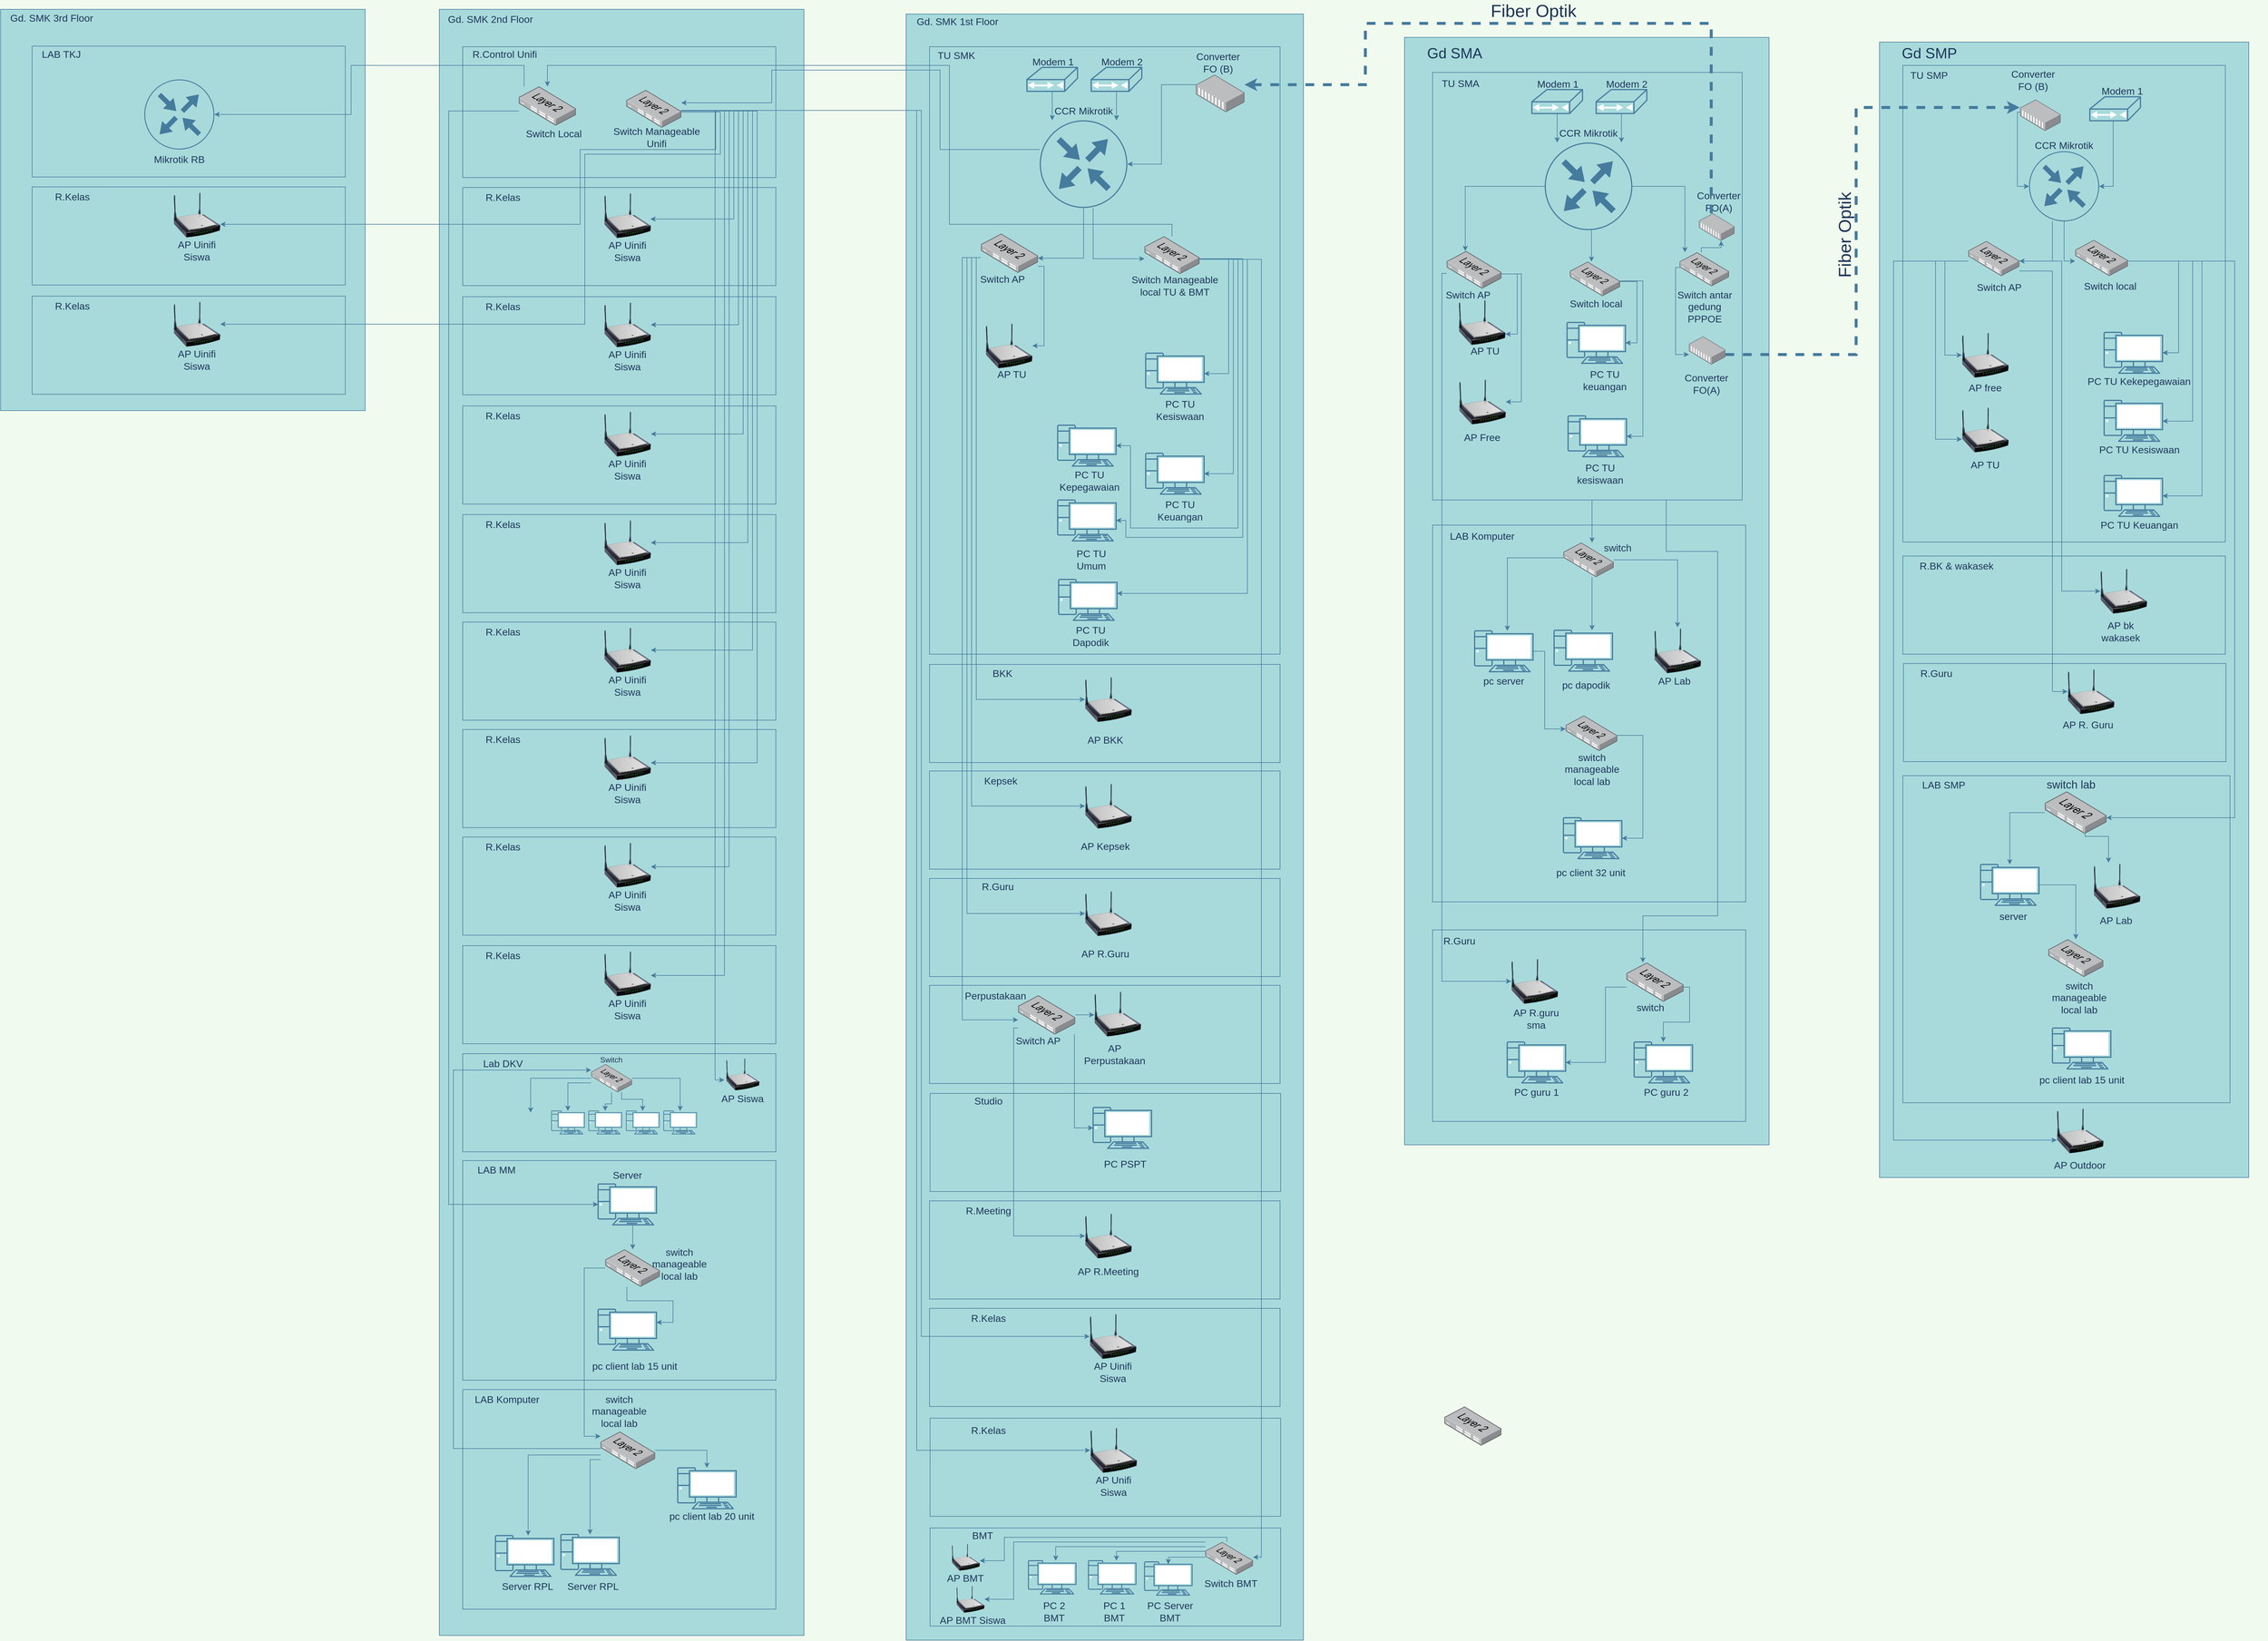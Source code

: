 <mxfile version="16.2.4" type="github">
  <diagram id="cqtTLqStkhQXooxpLTyE" name="Page-1">
    <mxGraphModel dx="4434" dy="3348" grid="1" gridSize="8" guides="1" tooltips="1" connect="1" arrows="1" fold="1" page="1" pageScale="1" pageWidth="850" pageHeight="1100" background="#F1FAEE" math="0" shadow="0">
      <root>
        <mxCell id="0" />
        <mxCell id="1" parent="0" />
        <mxCell id="TfYJ0-428qkh0BfMC_CW-310" value="" style="group;fontColor=#1D3557;" vertex="1" connectable="0" parent="1">
          <mxGeometry x="-850" y="-1240" width="680" height="2784" as="geometry" />
        </mxCell>
        <mxCell id="TfYJ0-428qkh0BfMC_CW-312" value="" style="group;fontColor=#1D3557;" vertex="1" connectable="0" parent="TfYJ0-428qkh0BfMC_CW-310">
          <mxGeometry width="680" height="2784" as="geometry" />
        </mxCell>
        <mxCell id="TfYJ0-428qkh0BfMC_CW-307" value="" style="rounded=0;whiteSpace=wrap;html=1;fontSize=13;fillColor=#A8DADC;strokeColor=#457B9D;fontColor=#1D3557;" vertex="1" parent="TfYJ0-428qkh0BfMC_CW-312">
          <mxGeometry width="680" height="2784" as="geometry" />
        </mxCell>
        <mxCell id="TfYJ0-428qkh0BfMC_CW-309" value="Gd. SMK 1st Floor" style="text;html=1;strokeColor=none;fillColor=none;align=center;verticalAlign=middle;whiteSpace=wrap;rounded=0;fontSize=17;fontColor=#1D3557;" vertex="1" parent="TfYJ0-428qkh0BfMC_CW-312">
          <mxGeometry x="8" y="4" width="160" height="20" as="geometry" />
        </mxCell>
        <mxCell id="NsdHCGjpmlzPTO6aymvT-59" value="" style="verticalLabelPosition=bottom;verticalAlign=top;html=1;shape=mxgraph.basic.rect;fillColor2=none;strokeWidth=1;size=20;indent=5;fontStyle=0;fillColor=#A8DADC;strokeColor=#457B9D;fontColor=#1D3557;" parent="1" vertex="1">
          <mxGeometry x="3" y="-1200" width="624" height="1896" as="geometry" />
        </mxCell>
        <mxCell id="NsdHCGjpmlzPTO6aymvT-63" value="&lt;font style=&quot;font-size: 25px&quot;&gt;Gd SMA&lt;/font&gt;" style="text;html=1;strokeColor=none;fillColor=none;align=center;verticalAlign=middle;whiteSpace=wrap;rounded=0;fontSize=17;fontColor=#1D3557;" parent="1" vertex="1">
          <mxGeometry x="11" y="-1184" width="156" height="20" as="geometry" />
        </mxCell>
        <mxCell id="NsdHCGjpmlzPTO6aymvT-252" value="" style="group;fontColor=#1D3557;" parent="1" vertex="1" connectable="0">
          <mxGeometry x="51" y="328" width="536" height="328" as="geometry" />
        </mxCell>
        <mxCell id="NsdHCGjpmlzPTO6aymvT-27" value="" style="verticalLabelPosition=bottom;verticalAlign=top;html=1;shape=mxgraph.basic.rect;fillColor2=none;strokeWidth=1;size=20;indent=5;fillColor=#A8DADC;strokeColor=#457B9D;fontColor=#1D3557;" parent="NsdHCGjpmlzPTO6aymvT-252" vertex="1">
          <mxGeometry width="536" height="328" as="geometry" />
        </mxCell>
        <mxCell id="NsdHCGjpmlzPTO6aymvT-29" value="" style="image;html=1;image=img/lib/clip_art/networking/Wireless_Router_N_128x128.png;labelBackgroundColor=#F1FAEE;fillColor=#A8DADC;strokeColor=#457B9D;fontColor=#1D3557;" parent="NsdHCGjpmlzPTO6aymvT-252" vertex="1">
          <mxGeometry x="134.68" y="48" width="80" height="80" as="geometry" />
        </mxCell>
        <mxCell id="NsdHCGjpmlzPTO6aymvT-31" value="AP R.guru sma" style="text;html=1;strokeColor=none;fillColor=none;align=center;verticalAlign=middle;whiteSpace=wrap;rounded=0;fontSize=17;fontColor=#1D3557;" parent="NsdHCGjpmlzPTO6aymvT-252" vertex="1">
          <mxGeometry x="134.68" y="143" width="85" height="20" as="geometry" />
        </mxCell>
        <mxCell id="NsdHCGjpmlzPTO6aymvT-62" value="R.Guru" style="text;html=1;strokeColor=none;fillColor=none;align=center;verticalAlign=middle;whiteSpace=wrap;rounded=0;fontSize=17;fontColor=#1D3557;" parent="NsdHCGjpmlzPTO6aymvT-252" vertex="1">
          <mxGeometry x="8" y="10" width="76" height="20" as="geometry" />
        </mxCell>
        <mxCell id="NsdHCGjpmlzPTO6aymvT-243" value="" style="group;fontColor=#1D3557;" parent="NsdHCGjpmlzPTO6aymvT-252" vertex="1" connectable="0">
          <mxGeometry x="127.8" y="192" width="100" height="97" as="geometry" />
        </mxCell>
        <mxCell id="NsdHCGjpmlzPTO6aymvT-32" value="" style="fontColor=#1D3557;verticalAlign=top;verticalLabelPosition=bottom;labelPosition=center;align=center;html=1;outlineConnect=0;fillColor=#A8DADC;strokeColor=#457B9D;gradientDirection=north;strokeWidth=2;shape=mxgraph.networks.pc;" parent="NsdHCGjpmlzPTO6aymvT-243" vertex="1">
          <mxGeometry width="100" height="70" as="geometry" />
        </mxCell>
        <mxCell id="NsdHCGjpmlzPTO6aymvT-41" value="PC guru 1" style="text;html=1;strokeColor=none;fillColor=none;align=center;verticalAlign=middle;whiteSpace=wrap;rounded=0;fontSize=17;fontColor=#1D3557;" parent="NsdHCGjpmlzPTO6aymvT-243" vertex="1">
          <mxGeometry x="5" y="77" width="90" height="20" as="geometry" />
        </mxCell>
        <mxCell id="NsdHCGjpmlzPTO6aymvT-244" value="" style="group;fontColor=#1D3557;" parent="NsdHCGjpmlzPTO6aymvT-252" vertex="1" connectable="0">
          <mxGeometry x="328" y="72" width="101.74" height="72" as="geometry" />
        </mxCell>
        <mxCell id="NsdHCGjpmlzPTO6aymvT-36" value="" style="points=[];aspect=fixed;html=1;align=center;shadow=0;dashed=0;image;image=img/lib/allied_telesis/switch/Switch_24_port_L2.svg;labelBackgroundColor=#F1FAEE;fillColor=#A8DADC;strokeColor=#457B9D;fontColor=#1D3557;" parent="NsdHCGjpmlzPTO6aymvT-244" vertex="1">
          <mxGeometry x="4" y="-16" width="97.74" height="67" as="geometry" />
        </mxCell>
        <mxCell id="NsdHCGjpmlzPTO6aymvT-44" value="switch" style="text;html=1;strokeColor=none;fillColor=none;align=center;verticalAlign=middle;whiteSpace=wrap;rounded=0;fontSize=17;fontColor=#1D3557;" parent="NsdHCGjpmlzPTO6aymvT-244" vertex="1">
          <mxGeometry y="52" width="90" height="20" as="geometry" />
        </mxCell>
        <mxCell id="NsdHCGjpmlzPTO6aymvT-246" value="" style="group;fontColor=#1D3557;" parent="NsdHCGjpmlzPTO6aymvT-252" vertex="1" connectable="0">
          <mxGeometry x="345" y="192" width="100" height="97" as="geometry" />
        </mxCell>
        <mxCell id="NsdHCGjpmlzPTO6aymvT-33" value="" style="fontColor=#1D3557;verticalAlign=top;verticalLabelPosition=bottom;labelPosition=center;align=center;html=1;outlineConnect=0;fillColor=#A8DADC;strokeColor=#457B9D;gradientDirection=north;strokeWidth=2;shape=mxgraph.networks.pc;" parent="NsdHCGjpmlzPTO6aymvT-246" vertex="1">
          <mxGeometry width="100" height="70" as="geometry" />
        </mxCell>
        <mxCell id="NsdHCGjpmlzPTO6aymvT-43" value="PC guru 2" style="text;html=1;strokeColor=none;fillColor=none;align=center;verticalAlign=middle;whiteSpace=wrap;rounded=0;fontSize=17;fontColor=#1D3557;" parent="NsdHCGjpmlzPTO6aymvT-246" vertex="1">
          <mxGeometry x="10" y="77" width="90" height="20" as="geometry" />
        </mxCell>
        <mxCell id="NsdHCGjpmlzPTO6aymvT-249" style="edgeStyle=orthogonalEdgeStyle;rounded=0;orthogonalLoop=1;jettySize=auto;html=1;fontSize=17;labelBackgroundColor=#F1FAEE;strokeColor=#457B9D;fontColor=#1D3557;" parent="NsdHCGjpmlzPTO6aymvT-252" source="NsdHCGjpmlzPTO6aymvT-36" target="NsdHCGjpmlzPTO6aymvT-33" edge="1">
          <mxGeometry relative="1" as="geometry">
            <Array as="points">
              <mxPoint x="440" y="98" />
              <mxPoint x="440" y="158" />
              <mxPoint x="395" y="158" />
            </Array>
          </mxGeometry>
        </mxCell>
        <mxCell id="NsdHCGjpmlzPTO6aymvT-250" style="edgeStyle=orthogonalEdgeStyle;rounded=0;orthogonalLoop=1;jettySize=auto;html=1;fontSize=17;labelBackgroundColor=#F1FAEE;strokeColor=#457B9D;fontColor=#1D3557;" parent="NsdHCGjpmlzPTO6aymvT-252" source="NsdHCGjpmlzPTO6aymvT-36" target="NsdHCGjpmlzPTO6aymvT-32" edge="1">
          <mxGeometry relative="1" as="geometry">
            <Array as="points">
              <mxPoint x="296" y="98" />
              <mxPoint x="296" y="227" />
            </Array>
          </mxGeometry>
        </mxCell>
        <mxCell id="NsdHCGjpmlzPTO6aymvT-253" value="" style="group;fontColor=#1D3557;" parent="1" vertex="1" connectable="0">
          <mxGeometry x="51" y="-365" width="536" height="645" as="geometry" />
        </mxCell>
        <mxCell id="NsdHCGjpmlzPTO6aymvT-45" value="" style="verticalLabelPosition=bottom;verticalAlign=top;html=1;shape=mxgraph.basic.rect;fillColor2=none;strokeWidth=1;size=20;indent=5;fillColor=#A8DADC;strokeColor=#457B9D;fontColor=#1D3557;" parent="NsdHCGjpmlzPTO6aymvT-253" vertex="1">
          <mxGeometry width="536" height="645" as="geometry" />
        </mxCell>
        <mxCell id="NsdHCGjpmlzPTO6aymvT-60" value="LAB Komputer" style="text;html=1;strokeColor=none;fillColor=none;align=center;verticalAlign=middle;whiteSpace=wrap;rounded=0;fontSize=17;fontColor=#1D3557;" parent="NsdHCGjpmlzPTO6aymvT-253" vertex="1">
          <mxGeometry x="7.0" y="10" width="156" height="20" as="geometry" />
        </mxCell>
        <mxCell id="NsdHCGjpmlzPTO6aymvT-48" value="" style="points=[];aspect=fixed;html=1;align=center;shadow=0;dashed=0;image;image=img/lib/allied_telesis/switch/Switch_24_port_L2.svg;labelBackgroundColor=#F1FAEE;fillColor=#A8DADC;strokeColor=#457B9D;fontColor=#1D3557;" parent="NsdHCGjpmlzPTO6aymvT-253" vertex="1">
          <mxGeometry x="224" y="30" width="86" height="58.95" as="geometry" />
        </mxCell>
        <mxCell id="NsdHCGjpmlzPTO6aymvT-53" value="switch" style="text;html=1;strokeColor=none;fillColor=none;align=center;verticalAlign=middle;whiteSpace=wrap;rounded=0;fontSize=17;fontColor=#1D3557;" parent="NsdHCGjpmlzPTO6aymvT-253" vertex="1">
          <mxGeometry x="272.0" y="30" width="90" height="20" as="geometry" />
        </mxCell>
        <mxCell id="NsdHCGjpmlzPTO6aymvT-232" value="" style="group;fontColor=#1D3557;" parent="NsdHCGjpmlzPTO6aymvT-253" vertex="1" connectable="0">
          <mxGeometry x="369.4" y="175" width="90" height="102.7" as="geometry" />
        </mxCell>
        <mxCell id="NsdHCGjpmlzPTO6aymvT-64" value="" style="image;html=1;image=img/lib/clip_art/networking/Wireless_Router_N_128x128.png;labelBackgroundColor=#F1FAEE;fillColor=#A8DADC;strokeColor=#457B9D;fontColor=#1D3557;" parent="NsdHCGjpmlzPTO6aymvT-232" vertex="1">
          <mxGeometry x="10" width="80" height="80" as="geometry" />
        </mxCell>
        <mxCell id="NsdHCGjpmlzPTO6aymvT-66" value="AP Lab" style="text;html=1;strokeColor=none;fillColor=none;align=center;verticalAlign=middle;whiteSpace=wrap;rounded=0;fontSize=17;fontColor=#1D3557;" parent="NsdHCGjpmlzPTO6aymvT-232" vertex="1">
          <mxGeometry y="82.7" width="90" height="20" as="geometry" />
        </mxCell>
        <mxCell id="NsdHCGjpmlzPTO6aymvT-231" style="edgeStyle=orthogonalEdgeStyle;rounded=0;orthogonalLoop=1;jettySize=auto;html=1;fontSize=17;labelBackgroundColor=#F1FAEE;strokeColor=#457B9D;fontColor=#1D3557;" parent="NsdHCGjpmlzPTO6aymvT-253" source="NsdHCGjpmlzPTO6aymvT-48" target="NsdHCGjpmlzPTO6aymvT-64" edge="1">
          <mxGeometry relative="1" as="geometry" />
        </mxCell>
        <mxCell id="NsdHCGjpmlzPTO6aymvT-233" value="" style="group;fontColor=#1D3557;" parent="NsdHCGjpmlzPTO6aymvT-253" vertex="1" connectable="0">
          <mxGeometry x="72" y="181" width="100" height="96.7" as="geometry" />
        </mxCell>
        <mxCell id="NsdHCGjpmlzPTO6aymvT-225" value="" style="fontColor=#1D3557;verticalAlign=top;verticalLabelPosition=bottom;labelPosition=center;align=center;html=1;outlineConnect=0;fillColor=#A8DADC;strokeColor=#457B9D;gradientDirection=north;strokeWidth=2;shape=mxgraph.networks.pc;" parent="NsdHCGjpmlzPTO6aymvT-233" vertex="1">
          <mxGeometry width="100" height="70" as="geometry" />
        </mxCell>
        <mxCell id="NsdHCGjpmlzPTO6aymvT-226" value="pc server" style="text;html=1;strokeColor=none;fillColor=none;align=center;verticalAlign=middle;whiteSpace=wrap;rounded=0;fontSize=17;fontColor=#1D3557;" parent="NsdHCGjpmlzPTO6aymvT-233" vertex="1">
          <mxGeometry x="5.0" y="76.7" width="90" height="20" as="geometry" />
        </mxCell>
        <mxCell id="NsdHCGjpmlzPTO6aymvT-220" style="edgeStyle=orthogonalEdgeStyle;rounded=0;orthogonalLoop=1;jettySize=auto;html=1;fontSize=17;fontStyle=4;labelBackgroundColor=#F1FAEE;strokeColor=#457B9D;fontColor=#1D3557;" parent="NsdHCGjpmlzPTO6aymvT-253" source="NsdHCGjpmlzPTO6aymvT-48" target="NsdHCGjpmlzPTO6aymvT-225" edge="1">
          <mxGeometry relative="1" as="geometry">
            <mxPoint x="202" y="174" as="targetPoint" />
            <Array as="points">
              <mxPoint x="128" y="56" />
            </Array>
          </mxGeometry>
        </mxCell>
        <mxCell id="NsdHCGjpmlzPTO6aymvT-234" value="" style="group;fontColor=#1D3557;" parent="NsdHCGjpmlzPTO6aymvT-253" vertex="1" connectable="0">
          <mxGeometry x="208" y="180" width="100.0" height="104.7" as="geometry" />
        </mxCell>
        <mxCell id="NsdHCGjpmlzPTO6aymvT-47" value="" style="fontColor=#1D3557;verticalAlign=top;verticalLabelPosition=bottom;labelPosition=center;align=center;html=1;outlineConnect=0;fillColor=#A8DADC;strokeColor=#457B9D;gradientDirection=north;strokeWidth=2;shape=mxgraph.networks.pc;" parent="NsdHCGjpmlzPTO6aymvT-234" vertex="1">
          <mxGeometry width="100" height="70" as="geometry" />
        </mxCell>
        <mxCell id="NsdHCGjpmlzPTO6aymvT-54" value="pc dapodik" style="text;html=1;strokeColor=none;fillColor=none;align=center;verticalAlign=middle;whiteSpace=wrap;rounded=0;fontSize=17;fontColor=#1D3557;" parent="NsdHCGjpmlzPTO6aymvT-234" vertex="1">
          <mxGeometry x="10.0" y="84.7" width="90" height="20" as="geometry" />
        </mxCell>
        <mxCell id="NsdHCGjpmlzPTO6aymvT-227" style="edgeStyle=orthogonalEdgeStyle;rounded=0;orthogonalLoop=1;jettySize=auto;html=1;fontSize=17;labelBackgroundColor=#F1FAEE;strokeColor=#457B9D;fontColor=#1D3557;" parent="NsdHCGjpmlzPTO6aymvT-253" source="NsdHCGjpmlzPTO6aymvT-48" target="NsdHCGjpmlzPTO6aymvT-47" edge="1">
          <mxGeometry relative="1" as="geometry">
            <Array as="points">
              <mxPoint x="273" y="109" />
              <mxPoint x="273" y="109" />
            </Array>
          </mxGeometry>
        </mxCell>
        <mxCell id="NsdHCGjpmlzPTO6aymvT-236" style="edgeStyle=orthogonalEdgeStyle;rounded=0;orthogonalLoop=1;jettySize=auto;html=1;fontSize=17;labelBackgroundColor=#F1FAEE;strokeColor=#457B9D;fontColor=#1D3557;" parent="NsdHCGjpmlzPTO6aymvT-253" source="NsdHCGjpmlzPTO6aymvT-225" target="NsdHCGjpmlzPTO6aymvT-56" edge="1">
          <mxGeometry relative="1" as="geometry">
            <Array as="points">
              <mxPoint x="192" y="216" />
              <mxPoint x="192" y="349" />
            </Array>
          </mxGeometry>
        </mxCell>
        <mxCell id="NsdHCGjpmlzPTO6aymvT-237" value="" style="group;fontColor=#1D3557;" parent="NsdHCGjpmlzPTO6aymvT-253" vertex="1" connectable="0">
          <mxGeometry x="227.8" y="334" width="90" height="95" as="geometry" />
        </mxCell>
        <mxCell id="NsdHCGjpmlzPTO6aymvT-56" value="" style="points=[];aspect=fixed;html=1;align=center;shadow=0;dashed=0;image;image=img/lib/allied_telesis/switch/Switch_24_port_L2.svg;labelBackgroundColor=#F1FAEE;fillColor=#A8DADC;strokeColor=#457B9D;fontColor=#1D3557;" parent="NsdHCGjpmlzPTO6aymvT-237" vertex="1">
          <mxGeometry y="-8" width="88.47" height="60.65" as="geometry" />
        </mxCell>
        <mxCell id="NsdHCGjpmlzPTO6aymvT-58" value="switch manageable local lab" style="text;html=1;strokeColor=none;fillColor=none;align=center;verticalAlign=middle;whiteSpace=wrap;rounded=0;fontSize=17;fontColor=#1D3557;" parent="NsdHCGjpmlzPTO6aymvT-237" vertex="1">
          <mxGeometry y="75" width="90" height="20" as="geometry" />
        </mxCell>
        <mxCell id="NsdHCGjpmlzPTO6aymvT-241" value="" style="group;fontColor=#1D3557;" parent="NsdHCGjpmlzPTO6aymvT-253" vertex="1" connectable="0">
          <mxGeometry x="200" y="501" width="142" height="104.7" as="geometry" />
        </mxCell>
        <mxCell id="NsdHCGjpmlzPTO6aymvT-239" value="" style="fontColor=#1D3557;verticalAlign=top;verticalLabelPosition=bottom;labelPosition=center;align=center;html=1;outlineConnect=0;fillColor=#A8DADC;strokeColor=#457B9D;gradientDirection=north;strokeWidth=2;shape=mxgraph.networks.pc;" parent="NsdHCGjpmlzPTO6aymvT-241" vertex="1">
          <mxGeometry x="24" width="100" height="70" as="geometry" />
        </mxCell>
        <mxCell id="NsdHCGjpmlzPTO6aymvT-240" value="pc client 32 unit" style="text;html=1;strokeColor=none;fillColor=none;align=center;verticalAlign=middle;whiteSpace=wrap;rounded=0;fontSize=17;fontColor=#1D3557;" parent="NsdHCGjpmlzPTO6aymvT-241" vertex="1">
          <mxGeometry y="84.7" width="142" height="20" as="geometry" />
        </mxCell>
        <mxCell id="NsdHCGjpmlzPTO6aymvT-242" style="edgeStyle=orthogonalEdgeStyle;rounded=0;orthogonalLoop=1;jettySize=auto;html=1;fontSize=17;labelBackgroundColor=#F1FAEE;strokeColor=#457B9D;fontColor=#1D3557;" parent="NsdHCGjpmlzPTO6aymvT-253" source="NsdHCGjpmlzPTO6aymvT-56" target="NsdHCGjpmlzPTO6aymvT-239" edge="1">
          <mxGeometry relative="1" as="geometry">
            <Array as="points">
              <mxPoint x="360" y="360" />
              <mxPoint x="360" y="536" />
            </Array>
          </mxGeometry>
        </mxCell>
        <mxCell id="NsdHCGjpmlzPTO6aymvT-247" style="edgeStyle=orthogonalEdgeStyle;rounded=0;orthogonalLoop=1;jettySize=auto;html=1;fontSize=17;labelBackgroundColor=#F1FAEE;strokeColor=#457B9D;fontColor=#1D3557;" parent="1" source="NsdHCGjpmlzPTO6aymvT-2" target="NsdHCGjpmlzPTO6aymvT-36" edge="1">
          <mxGeometry x="3" y="-1200" as="geometry">
            <Array as="points">
              <mxPoint x="451" y="-782" />
              <mxPoint x="451" y="-320" />
              <mxPoint x="539" y="-320" />
              <mxPoint x="539" y="304" />
              <mxPoint x="411" y="304" />
            </Array>
          </mxGeometry>
        </mxCell>
        <mxCell id="NsdHCGjpmlzPTO6aymvT-229" style="edgeStyle=orthogonalEdgeStyle;rounded=0;orthogonalLoop=1;jettySize=auto;html=1;fontSize=17;labelBackgroundColor=#F1FAEE;strokeColor=#457B9D;fontColor=#1D3557;" parent="1" source="NsdHCGjpmlzPTO6aymvT-2" target="NsdHCGjpmlzPTO6aymvT-48" edge="1">
          <mxGeometry x="3" y="-1200" as="geometry">
            <Array as="points">
              <mxPoint x="435" y="-783" />
              <mxPoint x="435" y="-424" />
              <mxPoint x="324" y="-424" />
            </Array>
          </mxGeometry>
        </mxCell>
        <mxCell id="NsdHCGjpmlzPTO6aymvT-256" value="" style="verticalLabelPosition=bottom;verticalAlign=top;html=1;shape=mxgraph.basic.rect;fillColor2=none;strokeWidth=1;size=20;indent=5;fontStyle=0;fillColor=#A8DADC;strokeColor=#457B9D;fontColor=#1D3557;" parent="1" vertex="1">
          <mxGeometry x="816" y="-1192" width="632" height="1944" as="geometry" />
        </mxCell>
        <mxCell id="NsdHCGjpmlzPTO6aymvT-76" value="&lt;font style=&quot;font-size: 25px&quot;&gt;Gd SMP&lt;/font&gt;" style="text;html=1;strokeColor=none;fillColor=none;align=center;verticalAlign=middle;whiteSpace=wrap;rounded=0;fontSize=17;fontColor=#1D3557;" parent="1" vertex="1">
          <mxGeometry x="838.6" y="-1184" width="124.8" height="20" as="geometry" />
        </mxCell>
        <mxCell id="NsdHCGjpmlzPTO6aymvT-328" value="" style="verticalLabelPosition=bottom;verticalAlign=top;html=1;shape=mxgraph.basic.rect;fillColor2=none;strokeWidth=1;size=20;indent=5;fontStyle=0;fillColor=#A8DADC;strokeColor=#457B9D;fontColor=#1D3557;" parent="1" vertex="1">
          <mxGeometry x="856" y="-1152" width="552" height="816" as="geometry" />
        </mxCell>
        <mxCell id="NsdHCGjpmlzPTO6aymvT-375" value="TU SMP" style="text;html=1;strokeColor=none;fillColor=none;align=center;verticalAlign=middle;whiteSpace=wrap;rounded=0;fontSize=17;fontColor=#1D3557;" parent="1" vertex="1">
          <mxGeometry x="856" y="-1144" width="90" height="20" as="geometry" />
        </mxCell>
        <mxCell id="NsdHCGjpmlzPTO6aymvT-260" value="" style="group;fontColor=#1D3557;" parent="1" vertex="1" connectable="0">
          <mxGeometry x="1072" y="-1024" width="120" height="139" as="geometry" />
        </mxCell>
        <mxCell id="NsdHCGjpmlzPTO6aymvT-69" value="" style="points=[[0.5,0,0],[1,0.5,0],[0.5,1,0],[0,0.5,0],[0.145,0.145,0],[0.856,0.145,0],[0.855,0.856,0],[0.145,0.855,0]];verticalLabelPosition=bottom;html=1;verticalAlign=top;aspect=fixed;align=center;pointerEvents=1;shape=mxgraph.cisco19.rect;prIcon=router;fillColor=#A8DADC;strokeColor=#457B9D;fontColor=#1D3557;" parent="NsdHCGjpmlzPTO6aymvT-260" vertex="1">
          <mxGeometry y="19" width="120" height="120" as="geometry" />
        </mxCell>
        <mxCell id="NsdHCGjpmlzPTO6aymvT-75" value="CCR Mikrotik" style="text;html=1;strokeColor=none;fillColor=none;align=center;verticalAlign=middle;whiteSpace=wrap;rounded=0;fontSize=17;fontColor=#1D3557;" parent="NsdHCGjpmlzPTO6aymvT-260" vertex="1">
          <mxGeometry width="120" height="20" as="geometry" />
        </mxCell>
        <mxCell id="NsdHCGjpmlzPTO6aymvT-261" value="" style="group;fontColor=#1D3557;" parent="1" vertex="1" connectable="0">
          <mxGeometry x="952" y="-696" width="90" height="106.6" as="geometry" />
        </mxCell>
        <mxCell id="NsdHCGjpmlzPTO6aymvT-79" value="" style="image;html=1;image=img/lib/clip_art/networking/Wireless_Router_N_128x128.png;labelBackgroundColor=#F1FAEE;fillColor=#A8DADC;strokeColor=#457B9D;fontColor=#1D3557;" parent="NsdHCGjpmlzPTO6aymvT-261" vertex="1">
          <mxGeometry x="5" width="80" height="80" as="geometry" />
        </mxCell>
        <mxCell id="NsdHCGjpmlzPTO6aymvT-113" value="AP free" style="text;html=1;strokeColor=none;fillColor=none;align=center;verticalAlign=middle;whiteSpace=wrap;rounded=0;fontSize=17;fontColor=#1D3557;" parent="NsdHCGjpmlzPTO6aymvT-261" vertex="1">
          <mxGeometry y="86.6" width="90" height="20" as="geometry" />
        </mxCell>
        <mxCell id="NsdHCGjpmlzPTO6aymvT-262" value="" style="group;fontColor=#1D3557;" parent="1" vertex="1" connectable="0">
          <mxGeometry x="976" y="-842.4" width="90" height="81" as="geometry" />
        </mxCell>
        <mxCell id="NsdHCGjpmlzPTO6aymvT-78" value="" style="points=[];aspect=fixed;html=1;align=center;shadow=0;dashed=0;image;image=img/lib/allied_telesis/switch/Switch_24_port_L2.svg;labelBackgroundColor=#F1FAEE;fillColor=#A8DADC;strokeColor=#457B9D;fontColor=#1D3557;" parent="NsdHCGjpmlzPTO6aymvT-262" vertex="1">
          <mxGeometry x="-8" y="-8.91" width="87.4" height="59.91" as="geometry" />
        </mxCell>
        <mxCell id="NsdHCGjpmlzPTO6aymvT-110" value="Switch AP" style="text;html=1;strokeColor=none;fillColor=none;align=center;verticalAlign=middle;whiteSpace=wrap;rounded=0;fontSize=17;fontColor=#1D3557;" parent="NsdHCGjpmlzPTO6aymvT-262" vertex="1">
          <mxGeometry y="61" width="90" height="20" as="geometry" />
        </mxCell>
        <mxCell id="NsdHCGjpmlzPTO6aymvT-265" value="" style="group;fontColor=#1D3557;" parent="1" vertex="1" connectable="0">
          <mxGeometry x="1176" y="-1112" width="97.55" height="54.8" as="geometry" />
        </mxCell>
        <mxCell id="NsdHCGjpmlzPTO6aymvT-160" value="" style="shape=mxgraph.cisco.modems_and_phones.cable_modem;html=1;pointerEvents=1;dashed=0;fillColor=#A8DADC;strokeColor=#457B9D;strokeWidth=2;verticalLabelPosition=bottom;verticalAlign=top;align=center;outlineConnect=0;fontSize=17;fontColor=#1D3557;" parent="NsdHCGjpmlzPTO6aymvT-265" vertex="1">
          <mxGeometry y="13.8" width="86.69" height="41" as="geometry" />
        </mxCell>
        <mxCell id="NsdHCGjpmlzPTO6aymvT-161" value="Modem 1" style="text;html=1;strokeColor=none;fillColor=none;align=center;verticalAlign=middle;whiteSpace=wrap;rounded=0;fontSize=17;fontColor=#1D3557;" parent="NsdHCGjpmlzPTO6aymvT-265" vertex="1">
          <mxGeometry x="14.2" width="83.35" height="10" as="geometry" />
        </mxCell>
        <mxCell id="NsdHCGjpmlzPTO6aymvT-267" value="" style="group;fontColor=#1D3557;" parent="1" vertex="1" connectable="0">
          <mxGeometry x="1029.0" y="-1120" width="100.0" height="80" as="geometry" />
        </mxCell>
        <mxCell id="NsdHCGjpmlzPTO6aymvT-135" value="" style="points=[];aspect=fixed;html=1;align=center;shadow=0;dashed=0;image;image=img/lib/allied_telesis/media_converters/Media_Converter_Modular.svg;fontSize=17;labelBackgroundColor=#F1FAEE;fillColor=#A8DADC;strokeColor=#457B9D;fontColor=#1D3557;" parent="NsdHCGjpmlzPTO6aymvT-267" vertex="1">
          <mxGeometry x="27.57" y="26.4" width="69.51" height="53.6" as="geometry" />
        </mxCell>
        <mxCell id="NsdHCGjpmlzPTO6aymvT-269" value="" style="group;fontColor=#1D3557;" parent="1" vertex="1" connectable="0">
          <mxGeometry x="1159" y="-842.4" width="321" height="1119.4" as="geometry" />
        </mxCell>
        <mxCell id="NsdHCGjpmlzPTO6aymvT-77" value="" style="points=[];aspect=fixed;html=1;align=center;shadow=0;dashed=0;image;image=img/lib/allied_telesis/switch/Switch_24_port_L2.svg;labelBackgroundColor=#F1FAEE;fillColor=#A8DADC;strokeColor=#457B9D;fontColor=#1D3557;" parent="NsdHCGjpmlzPTO6aymvT-269" vertex="1">
          <mxGeometry x="-8" y="-10.83" width="90.2" height="61.83" as="geometry" />
        </mxCell>
        <mxCell id="NsdHCGjpmlzPTO6aymvT-109" value="Switch local" style="text;html=1;strokeColor=none;fillColor=none;align=center;verticalAlign=middle;whiteSpace=wrap;rounded=0;fontSize=17;fontColor=#1D3557;" parent="NsdHCGjpmlzPTO6aymvT-269" vertex="1">
          <mxGeometry y="59" width="104" height="20" as="geometry" />
        </mxCell>
        <mxCell id="NsdHCGjpmlzPTO6aymvT-270" value="" style="group;fontColor=#1D3557;" parent="1" vertex="1" connectable="0">
          <mxGeometry x="1168" y="-695" width="185" height="95" as="geometry" />
        </mxCell>
        <mxCell id="NsdHCGjpmlzPTO6aymvT-82" value="" style="fontColor=#1D3557;verticalAlign=top;verticalLabelPosition=bottom;labelPosition=center;align=center;html=1;outlineConnect=0;fillColor=#A8DADC;strokeColor=#457B9D;gradientDirection=north;strokeWidth=2;shape=mxgraph.networks.pc;" parent="NsdHCGjpmlzPTO6aymvT-270" vertex="1">
          <mxGeometry x="32.5" width="100" height="70" as="geometry" />
        </mxCell>
        <mxCell id="NsdHCGjpmlzPTO6aymvT-165" value="PC TU Kekepegawaian" style="text;html=1;strokeColor=none;fillColor=none;align=center;verticalAlign=middle;whiteSpace=wrap;rounded=0;fontSize=17;fontColor=#1D3557;" parent="NsdHCGjpmlzPTO6aymvT-270" vertex="1">
          <mxGeometry y="75" width="185" height="20" as="geometry" />
        </mxCell>
        <mxCell id="NsdHCGjpmlzPTO6aymvT-271" value="" style="group;fontColor=#1D3557;" parent="1" vertex="1" connectable="0">
          <mxGeometry x="1185.5" y="-578.5" width="150" height="95.5" as="geometry" />
        </mxCell>
        <mxCell id="NsdHCGjpmlzPTO6aymvT-81" value="" style="fontColor=#1D3557;verticalAlign=top;verticalLabelPosition=bottom;labelPosition=center;align=center;html=1;outlineConnect=0;fillColor=#A8DADC;strokeColor=#457B9D;gradientDirection=north;strokeWidth=2;shape=mxgraph.networks.pc;" parent="NsdHCGjpmlzPTO6aymvT-271" vertex="1">
          <mxGeometry x="15" width="100" height="70" as="geometry" />
        </mxCell>
        <mxCell id="NsdHCGjpmlzPTO6aymvT-164" value="PC TU Kesiswaan" style="text;html=1;strokeColor=none;fillColor=none;align=center;verticalAlign=middle;whiteSpace=wrap;rounded=0;fontSize=17;fontColor=#1D3557;" parent="NsdHCGjpmlzPTO6aymvT-271" vertex="1">
          <mxGeometry y="75.5" width="150" height="20" as="geometry" />
        </mxCell>
        <mxCell id="NsdHCGjpmlzPTO6aymvT-272" value="" style="group;fontColor=#1D3557;" parent="1" vertex="1" connectable="0">
          <mxGeometry x="1185.5" y="-450" width="150" height="96" as="geometry" />
        </mxCell>
        <mxCell id="NsdHCGjpmlzPTO6aymvT-80" value="" style="fontColor=#1D3557;verticalAlign=top;verticalLabelPosition=bottom;labelPosition=center;align=center;html=1;outlineConnect=0;fillColor=#A8DADC;strokeColor=#457B9D;gradientDirection=north;strokeWidth=2;shape=mxgraph.networks.pc;" parent="NsdHCGjpmlzPTO6aymvT-272" vertex="1">
          <mxGeometry x="15" width="100" height="70" as="geometry" />
        </mxCell>
        <mxCell id="NsdHCGjpmlzPTO6aymvT-163" value="PC TU Keuangan" style="text;html=1;strokeColor=none;fillColor=none;align=center;verticalAlign=middle;whiteSpace=wrap;rounded=0;fontSize=17;fontColor=#1D3557;" parent="NsdHCGjpmlzPTO6aymvT-272" vertex="1">
          <mxGeometry y="76" width="150" height="20" as="geometry" />
        </mxCell>
        <mxCell id="NsdHCGjpmlzPTO6aymvT-273" value="" style="group;fontColor=#1D3557;" parent="1" vertex="1" connectable="0">
          <mxGeometry x="952" y="-568" width="90" height="111" as="geometry" />
        </mxCell>
        <mxCell id="NsdHCGjpmlzPTO6aymvT-83" value="" style="image;html=1;image=img/lib/clip_art/networking/Wireless_Router_N_128x128.png;labelBackgroundColor=#F1FAEE;fillColor=#A8DADC;strokeColor=#457B9D;fontColor=#1D3557;" parent="NsdHCGjpmlzPTO6aymvT-273" vertex="1">
          <mxGeometry x="5" width="80" height="80" as="geometry" />
        </mxCell>
        <mxCell id="NsdHCGjpmlzPTO6aymvT-114" value="AP TU" style="text;html=1;strokeColor=none;fillColor=none;align=center;verticalAlign=middle;whiteSpace=wrap;rounded=0;fontSize=17;fontColor=#1D3557;" parent="NsdHCGjpmlzPTO6aymvT-273" vertex="1">
          <mxGeometry y="91" width="90" height="20" as="geometry" />
        </mxCell>
        <mxCell id="NsdHCGjpmlzPTO6aymvT-275" style="edgeStyle=orthogonalEdgeStyle;rounded=0;orthogonalLoop=1;jettySize=auto;html=1;entryX=0;entryY=0.5;entryDx=0;entryDy=0;entryPerimeter=0;fontSize=17;labelBackgroundColor=#F1FAEE;strokeColor=#457B9D;fontColor=#1D3557;" parent="1" source="NsdHCGjpmlzPTO6aymvT-135" target="NsdHCGjpmlzPTO6aymvT-69" edge="1">
          <mxGeometry x="912" y="-1120" as="geometry">
            <Array as="points">
              <mxPoint x="1052" y="-1072" />
              <mxPoint x="1052" y="-945" />
            </Array>
          </mxGeometry>
        </mxCell>
        <mxCell id="NsdHCGjpmlzPTO6aymvT-276" style="edgeStyle=orthogonalEdgeStyle;rounded=0;orthogonalLoop=1;jettySize=auto;html=1;entryX=1;entryY=0.5;entryDx=0;entryDy=0;entryPerimeter=0;fontSize=17;labelBackgroundColor=#F1FAEE;strokeColor=#457B9D;fontColor=#1D3557;" parent="1" source="NsdHCGjpmlzPTO6aymvT-160" target="NsdHCGjpmlzPTO6aymvT-69" edge="1">
          <mxGeometry x="912" y="-1120" as="geometry">
            <Array as="points">
              <mxPoint x="1216" y="-945" />
            </Array>
          </mxGeometry>
        </mxCell>
        <mxCell id="NsdHCGjpmlzPTO6aymvT-277" style="edgeStyle=orthogonalEdgeStyle;rounded=0;orthogonalLoop=1;jettySize=auto;html=1;fontSize=17;labelBackgroundColor=#F1FAEE;strokeColor=#457B9D;fontColor=#1D3557;" parent="1" source="NsdHCGjpmlzPTO6aymvT-69" target="NsdHCGjpmlzPTO6aymvT-78" edge="1">
          <mxGeometry x="912" y="-1120" as="geometry">
            <Array as="points">
              <mxPoint x="1112" y="-817" />
            </Array>
          </mxGeometry>
        </mxCell>
        <mxCell id="NsdHCGjpmlzPTO6aymvT-278" style="edgeStyle=orthogonalEdgeStyle;rounded=0;orthogonalLoop=1;jettySize=auto;html=1;fontSize=17;labelBackgroundColor=#F1FAEE;strokeColor=#457B9D;fontColor=#1D3557;" parent="1" source="NsdHCGjpmlzPTO6aymvT-69" target="NsdHCGjpmlzPTO6aymvT-77" edge="1">
          <mxGeometry x="912" y="-1120" as="geometry">
            <Array as="points">
              <mxPoint x="1132" y="-817" />
            </Array>
          </mxGeometry>
        </mxCell>
        <mxCell id="NsdHCGjpmlzPTO6aymvT-279" style="edgeStyle=orthogonalEdgeStyle;rounded=0;orthogonalLoop=1;jettySize=auto;html=1;entryX=1;entryY=0.5;entryDx=0;entryDy=0;entryPerimeter=0;fontSize=17;labelBackgroundColor=#F1FAEE;strokeColor=#457B9D;fontColor=#1D3557;" parent="1" source="NsdHCGjpmlzPTO6aymvT-77" target="NsdHCGjpmlzPTO6aymvT-82" edge="1">
          <mxGeometry x="912" y="-1120" as="geometry">
            <Array as="points">
              <mxPoint x="1328" y="-817" />
              <mxPoint x="1328" y="-660" />
            </Array>
          </mxGeometry>
        </mxCell>
        <mxCell id="NsdHCGjpmlzPTO6aymvT-280" style="edgeStyle=orthogonalEdgeStyle;rounded=0;orthogonalLoop=1;jettySize=auto;html=1;fontSize=17;labelBackgroundColor=#F1FAEE;strokeColor=#457B9D;fontColor=#1D3557;" parent="1" source="NsdHCGjpmlzPTO6aymvT-77" target="NsdHCGjpmlzPTO6aymvT-81" edge="1">
          <mxGeometry x="912" y="-1120" as="geometry">
            <Array as="points">
              <mxPoint x="1352" y="-817" />
              <mxPoint x="1352" y="-543" />
            </Array>
          </mxGeometry>
        </mxCell>
        <mxCell id="NsdHCGjpmlzPTO6aymvT-281" style="edgeStyle=orthogonalEdgeStyle;rounded=0;orthogonalLoop=1;jettySize=auto;html=1;entryX=1;entryY=0.5;entryDx=0;entryDy=0;entryPerimeter=0;fontSize=17;labelBackgroundColor=#F1FAEE;strokeColor=#457B9D;fontColor=#1D3557;" parent="1" source="NsdHCGjpmlzPTO6aymvT-77" target="NsdHCGjpmlzPTO6aymvT-80" edge="1">
          <mxGeometry x="912" y="-1120" as="geometry">
            <Array as="points">
              <mxPoint x="1368" y="-817" />
              <mxPoint x="1368" y="-415" />
            </Array>
          </mxGeometry>
        </mxCell>
        <mxCell id="NsdHCGjpmlzPTO6aymvT-282" style="edgeStyle=orthogonalEdgeStyle;rounded=0;orthogonalLoop=1;jettySize=auto;html=1;fontSize=17;labelBackgroundColor=#F1FAEE;strokeColor=#457B9D;fontColor=#1D3557;" parent="1" source="NsdHCGjpmlzPTO6aymvT-78" target="NsdHCGjpmlzPTO6aymvT-79" edge="1">
          <mxGeometry x="912" y="-1120" as="geometry">
            <Array as="points">
              <mxPoint x="928" y="-817" />
              <mxPoint x="928" y="-656" />
            </Array>
          </mxGeometry>
        </mxCell>
        <mxCell id="NsdHCGjpmlzPTO6aymvT-283" style="edgeStyle=orthogonalEdgeStyle;rounded=0;orthogonalLoop=1;jettySize=auto;html=1;fontSize=17;labelBackgroundColor=#F1FAEE;strokeColor=#457B9D;fontColor=#1D3557;" parent="1" source="NsdHCGjpmlzPTO6aymvT-78" target="NsdHCGjpmlzPTO6aymvT-83" edge="1">
          <mxGeometry x="912" y="-1120" as="geometry">
            <Array as="points">
              <mxPoint x="912" y="-817" />
              <mxPoint x="912" y="-512" />
            </Array>
          </mxGeometry>
        </mxCell>
        <mxCell id="NsdHCGjpmlzPTO6aymvT-379" value="" style="group;fontColor=#1D3557;" parent="1" vertex="1" connectable="0">
          <mxGeometry x="856" y="-312" width="552" height="168" as="geometry" />
        </mxCell>
        <mxCell id="NsdHCGjpmlzPTO6aymvT-84" value="" style="verticalLabelPosition=bottom;verticalAlign=top;html=1;shape=mxgraph.basic.rect;fillColor2=none;strokeWidth=1;size=20;indent=5;fillColor=#A8DADC;strokeColor=#457B9D;fontColor=#1D3557;" parent="NsdHCGjpmlzPTO6aymvT-379" vertex="1">
          <mxGeometry width="552" height="168" as="geometry" />
        </mxCell>
        <mxCell id="NsdHCGjpmlzPTO6aymvT-91" value="R.BK &amp;amp; wakasek" style="text;html=1;strokeColor=none;fillColor=none;align=center;verticalAlign=middle;whiteSpace=wrap;rounded=0;fontSize=17;fontColor=#1D3557;" parent="NsdHCGjpmlzPTO6aymvT-379" vertex="1">
          <mxGeometry x="24" y="8" width="136" height="20" as="geometry" />
        </mxCell>
        <mxCell id="NsdHCGjpmlzPTO6aymvT-386" value="" style="group;fontColor=#1D3557;" parent="NsdHCGjpmlzPTO6aymvT-379" vertex="1" connectable="0">
          <mxGeometry x="328" y="20" width="90" height="120" as="geometry" />
        </mxCell>
        <mxCell id="NsdHCGjpmlzPTO6aymvT-85" value="" style="image;html=1;image=img/lib/clip_art/networking/Wireless_Router_N_128x128.png;labelBackgroundColor=#F1FAEE;fillColor=#A8DADC;strokeColor=#457B9D;fontColor=#1D3557;" parent="NsdHCGjpmlzPTO6aymvT-386" vertex="1">
          <mxGeometry x="10" width="80" height="80" as="geometry" />
        </mxCell>
        <mxCell id="NsdHCGjpmlzPTO6aymvT-115" value="AP bk wakasek" style="text;html=1;strokeColor=none;fillColor=none;align=center;verticalAlign=middle;whiteSpace=wrap;rounded=0;fontSize=17;fontColor=#1D3557;" parent="NsdHCGjpmlzPTO6aymvT-386" vertex="1">
          <mxGeometry y="100" width="90" height="20" as="geometry" />
        </mxCell>
        <mxCell id="NsdHCGjpmlzPTO6aymvT-378" style="edgeStyle=orthogonalEdgeStyle;rounded=0;orthogonalLoop=1;jettySize=auto;html=1;fontSize=17;labelBackgroundColor=#F1FAEE;strokeColor=#457B9D;fontColor=#1D3557;" parent="1" source="NsdHCGjpmlzPTO6aymvT-78" target="NsdHCGjpmlzPTO6aymvT-85" edge="1">
          <mxGeometry relative="1" as="geometry">
            <Array as="points">
              <mxPoint x="1128" y="-817" />
              <mxPoint x="1128" y="-252" />
            </Array>
          </mxGeometry>
        </mxCell>
        <mxCell id="NsdHCGjpmlzPTO6aymvT-381" value="" style="verticalLabelPosition=bottom;verticalAlign=top;html=1;shape=mxgraph.basic.rect;fillColor2=none;strokeWidth=1;size=20;indent=5;fillColor=#A8DADC;strokeColor=#457B9D;fontColor=#1D3557;" parent="1" vertex="1">
          <mxGeometry x="857" y="-128" width="552" height="168" as="geometry" />
        </mxCell>
        <mxCell id="NsdHCGjpmlzPTO6aymvT-383" value="R.Guru" style="text;html=1;strokeColor=none;fillColor=none;align=center;verticalAlign=middle;whiteSpace=wrap;rounded=0;fontSize=17;fontColor=#1D3557;" parent="1" vertex="1">
          <mxGeometry x="880.9" y="-120" width="65" height="20" as="geometry" />
        </mxCell>
        <mxCell id="NsdHCGjpmlzPTO6aymvT-385" style="edgeStyle=orthogonalEdgeStyle;rounded=0;orthogonalLoop=1;jettySize=auto;html=1;fontSize=17;labelBackgroundColor=#F1FAEE;strokeColor=#457B9D;fontColor=#1D3557;" parent="1" source="NsdHCGjpmlzPTO6aymvT-78" target="NsdHCGjpmlzPTO6aymvT-382" edge="1">
          <mxGeometry relative="1" as="geometry">
            <mxPoint x="1068.059" y="-791.4" as="sourcePoint" />
            <mxPoint x="1086" y="-68" as="targetPoint" />
            <Array as="points">
              <mxPoint x="1112" y="-800" />
            </Array>
          </mxGeometry>
        </mxCell>
        <mxCell id="NsdHCGjpmlzPTO6aymvT-387" value="" style="group;fontColor=#1D3557;" parent="1" vertex="1" connectable="0">
          <mxGeometry x="1128" y="-120" width="90" height="108" as="geometry" />
        </mxCell>
        <mxCell id="NsdHCGjpmlzPTO6aymvT-382" value="" style="image;html=1;image=img/lib/clip_art/networking/Wireless_Router_N_128x128.png;labelBackgroundColor=#F1FAEE;fillColor=#A8DADC;strokeColor=#457B9D;fontColor=#1D3557;" parent="NsdHCGjpmlzPTO6aymvT-387" vertex="1">
          <mxGeometry x="10" width="80" height="80" as="geometry" />
        </mxCell>
        <mxCell id="NsdHCGjpmlzPTO6aymvT-384" value="AP R. Guru" style="text;html=1;strokeColor=none;fillColor=none;align=center;verticalAlign=middle;whiteSpace=wrap;rounded=0;fontSize=17;fontColor=#1D3557;" parent="NsdHCGjpmlzPTO6aymvT-387" vertex="1">
          <mxGeometry y="88" width="90" height="20" as="geometry" />
        </mxCell>
        <mxCell id="NsdHCGjpmlzPTO6aymvT-88" value="" style="verticalLabelPosition=bottom;verticalAlign=top;html=1;shape=mxgraph.basic.rect;fillColor2=none;strokeWidth=1;size=20;indent=5;fillColor=#A8DADC;strokeColor=#457B9D;fontColor=#1D3557;" parent="1" vertex="1">
          <mxGeometry x="856" y="64" width="560" height="560" as="geometry" />
        </mxCell>
        <mxCell id="NsdHCGjpmlzPTO6aymvT-141" value="LAB SMP" style="text;html=1;strokeColor=none;fillColor=none;align=center;verticalAlign=middle;whiteSpace=wrap;rounded=0;fontSize=17;fontColor=#1D3557;" parent="1" vertex="1">
          <mxGeometry x="876" y="71" width="100" height="20" as="geometry" />
        </mxCell>
        <mxCell id="NsdHCGjpmlzPTO6aymvT-392" style="edgeStyle=orthogonalEdgeStyle;rounded=0;orthogonalLoop=1;jettySize=auto;html=1;fontSize=17;labelBackgroundColor=#F1FAEE;strokeColor=#457B9D;fontColor=#1D3557;" parent="1" source="NsdHCGjpmlzPTO6aymvT-77" target="NsdHCGjpmlzPTO6aymvT-92" edge="1">
          <mxGeometry relative="1" as="geometry">
            <Array as="points">
              <mxPoint x="1424" y="-817" />
              <mxPoint x="1424" y="136" />
            </Array>
          </mxGeometry>
        </mxCell>
        <mxCell id="NsdHCGjpmlzPTO6aymvT-394" value="" style="group;fontColor=#1D3557;" parent="1" vertex="1" connectable="0">
          <mxGeometry x="1099.0" y="83" width="105.54" height="80.35" as="geometry" />
        </mxCell>
        <mxCell id="NsdHCGjpmlzPTO6aymvT-92" value="" style="points=[];aspect=fixed;html=1;align=center;shadow=0;dashed=0;image;image=img/lib/allied_telesis/switch/Switch_24_port_L2.svg;labelBackgroundColor=#F1FAEE;fillColor=#A8DADC;strokeColor=#457B9D;fontColor=#1D3557;" parent="NsdHCGjpmlzPTO6aymvT-394" vertex="1">
          <mxGeometry y="8" width="105.54" height="72.35" as="geometry" />
        </mxCell>
        <mxCell id="NsdHCGjpmlzPTO6aymvT-123" value="&lt;font style=&quot;font-size: 19px&quot;&gt;switch lab&lt;/font&gt;" style="text;html=1;strokeColor=none;fillColor=none;align=center;verticalAlign=middle;whiteSpace=wrap;rounded=0;fontSize=17;fontColor=#1D3557;" parent="NsdHCGjpmlzPTO6aymvT-394" vertex="1">
          <mxGeometry y="-13" width="90" height="20" as="geometry" />
        </mxCell>
        <mxCell id="NsdHCGjpmlzPTO6aymvT-399" value="" style="group;fontColor=#1D3557;" parent="1" vertex="1" connectable="0">
          <mxGeometry x="1113" y="352" width="90" height="102.5" as="geometry" />
        </mxCell>
        <mxCell id="NsdHCGjpmlzPTO6aymvT-120" value="" style="points=[];aspect=fixed;html=1;align=center;shadow=0;dashed=0;image;image=img/lib/allied_telesis/switch/Switch_24_port_L2.svg;labelBackgroundColor=#F1FAEE;fillColor=#A8DADC;strokeColor=#457B9D;fontColor=#1D3557;" parent="NsdHCGjpmlzPTO6aymvT-399" vertex="1">
          <mxGeometry x="-8" y="-8" width="94.07" height="64.48" as="geometry" />
        </mxCell>
        <mxCell id="NsdHCGjpmlzPTO6aymvT-122" value="switch manageable local lab" style="text;html=1;strokeColor=none;fillColor=none;align=center;verticalAlign=middle;whiteSpace=wrap;rounded=0;fontSize=17;fontColor=#1D3557;" parent="NsdHCGjpmlzPTO6aymvT-399" vertex="1">
          <mxGeometry y="82.5" width="90" height="20" as="geometry" />
        </mxCell>
        <mxCell id="NsdHCGjpmlzPTO6aymvT-400" style="edgeStyle=orthogonalEdgeStyle;rounded=0;orthogonalLoop=1;jettySize=auto;html=1;fontSize=17;labelBackgroundColor=#F1FAEE;strokeColor=#457B9D;fontColor=#1D3557;" parent="1" source="NsdHCGjpmlzPTO6aymvT-92" target="NsdHCGjpmlzPTO6aymvT-95" edge="1">
          <mxGeometry relative="1" as="geometry" />
        </mxCell>
        <mxCell id="NsdHCGjpmlzPTO6aymvT-401" style="edgeStyle=orthogonalEdgeStyle;rounded=0;orthogonalLoop=1;jettySize=auto;html=1;fontSize=17;labelBackgroundColor=#F1FAEE;strokeColor=#457B9D;fontColor=#1D3557;" parent="1" source="NsdHCGjpmlzPTO6aymvT-92" target="NsdHCGjpmlzPTO6aymvT-94" edge="1">
          <mxGeometry relative="1" as="geometry">
            <Array as="points">
              <mxPoint x="1168" y="168" />
              <mxPoint x="1208" y="168" />
            </Array>
          </mxGeometry>
        </mxCell>
        <mxCell id="NsdHCGjpmlzPTO6aymvT-403" value="" style="group;fontColor=#1D3557;" parent="1" vertex="1" connectable="0">
          <mxGeometry x="989" y="216" width="101.0" height="100" as="geometry" />
        </mxCell>
        <mxCell id="NsdHCGjpmlzPTO6aymvT-119" value="server" style="text;html=1;strokeColor=none;fillColor=none;align=center;verticalAlign=middle;whiteSpace=wrap;rounded=0;fontSize=17;fontColor=#1D3557;" parent="NsdHCGjpmlzPTO6aymvT-403" vertex="1">
          <mxGeometry x="11.0" y="80" width="90" height="20" as="geometry" />
        </mxCell>
        <mxCell id="NsdHCGjpmlzPTO6aymvT-95" value="" style="fontColor=#1D3557;verticalAlign=top;verticalLabelPosition=bottom;labelPosition=center;align=center;html=1;outlineConnect=0;fillColor=#A8DADC;strokeColor=#457B9D;gradientDirection=north;strokeWidth=2;shape=mxgraph.networks.pc;" parent="NsdHCGjpmlzPTO6aymvT-403" vertex="1">
          <mxGeometry width="100" height="70" as="geometry" />
        </mxCell>
        <mxCell id="NsdHCGjpmlzPTO6aymvT-404" value="" style="group;fontColor=#1D3557;" parent="1" vertex="1" connectable="0">
          <mxGeometry x="1176" y="213" width="90" height="110" as="geometry" />
        </mxCell>
        <mxCell id="NsdHCGjpmlzPTO6aymvT-94" value="" style="image;html=1;image=img/lib/clip_art/networking/Wireless_Router_N_128x128.png;labelBackgroundColor=#F1FAEE;fillColor=#A8DADC;strokeColor=#457B9D;fontColor=#1D3557;" parent="NsdHCGjpmlzPTO6aymvT-404" vertex="1">
          <mxGeometry x="6.4" width="80" height="80" as="geometry" />
        </mxCell>
        <mxCell id="NsdHCGjpmlzPTO6aymvT-118" value="AP Lab" style="text;html=1;strokeColor=none;fillColor=none;align=center;verticalAlign=middle;whiteSpace=wrap;rounded=0;fontSize=17;fontColor=#1D3557;" parent="NsdHCGjpmlzPTO6aymvT-404" vertex="1">
          <mxGeometry y="90" width="90" height="20" as="geometry" />
        </mxCell>
        <mxCell id="NsdHCGjpmlzPTO6aymvT-405" style="edgeStyle=orthogonalEdgeStyle;rounded=0;orthogonalLoop=1;jettySize=auto;html=1;fontSize=17;labelBackgroundColor=#F1FAEE;strokeColor=#457B9D;fontColor=#1D3557;" parent="1" source="NsdHCGjpmlzPTO6aymvT-95" target="NsdHCGjpmlzPTO6aymvT-120" edge="1">
          <mxGeometry relative="1" as="geometry" />
        </mxCell>
        <mxCell id="NsdHCGjpmlzPTO6aymvT-406" value="" style="group;fontColor=#1D3557;" parent="1" vertex="1" connectable="0">
          <mxGeometry x="1112" y="496" width="160" height="100" as="geometry" />
        </mxCell>
        <mxCell id="NsdHCGjpmlzPTO6aymvT-408" value="" style="fontColor=#1D3557;verticalAlign=top;verticalLabelPosition=bottom;labelPosition=center;align=center;html=1;outlineConnect=0;fillColor=#A8DADC;strokeColor=#457B9D;gradientDirection=north;strokeWidth=2;shape=mxgraph.networks.pc;" parent="NsdHCGjpmlzPTO6aymvT-406" vertex="1">
          <mxGeometry width="100" height="70" as="geometry" />
        </mxCell>
        <mxCell id="NsdHCGjpmlzPTO6aymvT-407" value="pc client lab 15 unit" style="text;html=1;strokeColor=none;fillColor=none;align=center;verticalAlign=middle;whiteSpace=wrap;rounded=0;fontSize=17;fontColor=#1D3557;" parent="1" vertex="1">
          <mxGeometry x="1087.5" y="576" width="149" height="20" as="geometry" />
        </mxCell>
        <mxCell id="NsdHCGjpmlzPTO6aymvT-409" value="" style="group;fontColor=#1D3557;" parent="1" vertex="1" connectable="0">
          <mxGeometry x="1113" y="632" width="96" height="110" as="geometry" />
        </mxCell>
        <mxCell id="NsdHCGjpmlzPTO6aymvT-410" value="" style="image;html=1;image=img/lib/clip_art/networking/Wireless_Router_N_128x128.png;labelBackgroundColor=#F1FAEE;fillColor=#A8DADC;strokeColor=#457B9D;fontColor=#1D3557;" parent="NsdHCGjpmlzPTO6aymvT-409" vertex="1">
          <mxGeometry x="6.4" width="80" height="80" as="geometry" />
        </mxCell>
        <mxCell id="NsdHCGjpmlzPTO6aymvT-411" value="AP Outdoor" style="text;html=1;strokeColor=none;fillColor=none;align=center;verticalAlign=middle;whiteSpace=wrap;rounded=0;fontSize=17;fontColor=#1D3557;" parent="NsdHCGjpmlzPTO6aymvT-409" vertex="1">
          <mxGeometry x="-1.6" y="90" width="96" height="20" as="geometry" />
        </mxCell>
        <mxCell id="NsdHCGjpmlzPTO6aymvT-412" style="edgeStyle=orthogonalEdgeStyle;rounded=0;orthogonalLoop=1;jettySize=auto;html=1;fontSize=17;labelBackgroundColor=#F1FAEE;strokeColor=#457B9D;fontColor=#1D3557;" parent="1" source="NsdHCGjpmlzPTO6aymvT-78" target="NsdHCGjpmlzPTO6aymvT-410" edge="1">
          <mxGeometry relative="1" as="geometry">
            <Array as="points">
              <mxPoint x="840" y="-817" />
              <mxPoint x="840" y="688" />
            </Array>
          </mxGeometry>
        </mxCell>
        <mxCell id="NsdHCGjpmlzPTO6aymvT-413" value="&lt;font style=&quot;font-size: 30px&quot;&gt;Fiber Optik&lt;/font&gt;" style="text;html=1;strokeColor=none;fillColor=none;align=center;verticalAlign=middle;whiteSpace=wrap;rounded=0;fontSize=17;rotation=-90;fontColor=#1D3557;" parent="1" vertex="1">
          <mxGeometry x="676" y="-872" width="160" height="20" as="geometry" />
        </mxCell>
        <mxCell id="NsdHCGjpmlzPTO6aymvT-7" value="" style="verticalLabelPosition=bottom;verticalAlign=top;html=1;shape=mxgraph.basic.rect;fillColor2=none;strokeWidth=1;size=20;indent=5;fillColor=#A8DADC;strokeColor=#457B9D;fontColor=#1D3557;" parent="1" vertex="1">
          <mxGeometry x="51" y="-1140" width="530" height="732" as="geometry" />
        </mxCell>
        <mxCell id="NsdHCGjpmlzPTO6aymvT-1" value="" style="points=[[0.5,0,0],[1,0.5,0],[0.5,1,0],[0,0.5,0],[0.145,0.145,0],[0.856,0.145,0],[0.855,0.856,0],[0.145,0.855,0]];verticalLabelPosition=bottom;html=1;verticalAlign=top;aspect=fixed;align=center;pointerEvents=1;shape=mxgraph.cisco19.rect;prIcon=router;fillColor=#A8DADC;strokeColor=#457B9D;fontColor=#1D3557;" parent="1" vertex="1">
          <mxGeometry x="243" y="-1020" width="150" height="150" as="geometry" />
        </mxCell>
        <mxCell id="NsdHCGjpmlzPTO6aymvT-61" value="TU SMA" style="text;html=1;strokeColor=none;fillColor=none;align=center;verticalAlign=middle;whiteSpace=wrap;rounded=0;fontSize=17;fontColor=#1D3557;" parent="1" vertex="1">
          <mxGeometry x="54.32" y="-1130" width="90" height="20" as="geometry" />
        </mxCell>
        <mxCell id="NsdHCGjpmlzPTO6aymvT-189" style="edgeStyle=orthogonalEdgeStyle;rounded=0;orthogonalLoop=1;jettySize=auto;html=1;fontSize=17;labelBackgroundColor=#F1FAEE;strokeColor=#457B9D;fontColor=#1D3557;" parent="1" source="NsdHCGjpmlzPTO6aymvT-154" target="NsdHCGjpmlzPTO6aymvT-1" edge="1">
          <mxGeometry x="51" y="-1140" as="geometry">
            <Array as="points">
              <mxPoint x="275" y="-976" />
              <mxPoint x="275" y="-976" />
            </Array>
          </mxGeometry>
        </mxCell>
        <mxCell id="NsdHCGjpmlzPTO6aymvT-154" value="" style="shape=mxgraph.cisco.modems_and_phones.cable_modem;html=1;pointerEvents=1;dashed=0;fillColor=#A8DADC;strokeColor=#457B9D;strokeWidth=2;verticalLabelPosition=bottom;verticalAlign=top;align=center;outlineConnect=0;fontSize=17;fontColor=#1D3557;" parent="1" vertex="1">
          <mxGeometry x="221" y="-1110.6" width="86.69" height="41" as="geometry" />
        </mxCell>
        <mxCell id="NsdHCGjpmlzPTO6aymvT-188" style="edgeStyle=orthogonalEdgeStyle;rounded=0;orthogonalLoop=1;jettySize=auto;html=1;fontSize=17;labelBackgroundColor=#F1FAEE;strokeColor=#457B9D;fontColor=#1D3557;" parent="1" source="NsdHCGjpmlzPTO6aymvT-155" target="NsdHCGjpmlzPTO6aymvT-1" edge="1">
          <mxGeometry x="51" y="-1140" as="geometry">
            <Array as="points">
              <mxPoint x="363" y="-1016" />
              <mxPoint x="363" y="-1016" />
            </Array>
          </mxGeometry>
        </mxCell>
        <mxCell id="NsdHCGjpmlzPTO6aymvT-155" value="" style="shape=mxgraph.cisco.modems_and_phones.cable_modem;html=1;pointerEvents=1;dashed=0;fillColor=#A8DADC;strokeColor=#457B9D;strokeWidth=2;verticalLabelPosition=bottom;verticalAlign=top;align=center;outlineConnect=0;fontSize=17;fontColor=#1D3557;" parent="1" vertex="1">
          <mxGeometry x="331" y="-1110.6" width="86.69" height="41" as="geometry" />
        </mxCell>
        <mxCell id="NsdHCGjpmlzPTO6aymvT-158" value="Modem 1" style="text;html=1;strokeColor=none;fillColor=none;align=center;verticalAlign=middle;whiteSpace=wrap;rounded=0;fontSize=17;fontColor=#1D3557;" parent="1" vertex="1">
          <mxGeometry x="224.34" y="-1124" width="83.35" height="10" as="geometry" />
        </mxCell>
        <mxCell id="NsdHCGjpmlzPTO6aymvT-159" value="Modem 2" style="text;html=1;strokeColor=none;fillColor=none;align=center;verticalAlign=middle;whiteSpace=wrap;rounded=0;fontSize=17;fontColor=#1D3557;" parent="1" vertex="1">
          <mxGeometry x="342.05" y="-1124" width="83.35" height="10" as="geometry" />
        </mxCell>
        <mxCell id="NsdHCGjpmlzPTO6aymvT-191" value="" style="group;fontColor=#1D3557;" parent="1" vertex="1" connectable="0">
          <mxGeometry x="95.68" y="-752" width="90" height="100" as="geometry" />
        </mxCell>
        <mxCell id="NsdHCGjpmlzPTO6aymvT-6" value="" style="image;html=1;image=img/lib/clip_art/networking/Wireless_Router_N_128x128.png;labelBackgroundColor=#F1FAEE;fillColor=#A8DADC;strokeColor=#457B9D;fontColor=#1D3557;" parent="NsdHCGjpmlzPTO6aymvT-191" vertex="1">
          <mxGeometry width="80" height="80" as="geometry" />
        </mxCell>
        <mxCell id="NsdHCGjpmlzPTO6aymvT-19" value="AP TU" style="text;html=1;strokeColor=none;fillColor=none;align=center;verticalAlign=middle;whiteSpace=wrap;rounded=0;fontSize=17;fontColor=#1D3557;" parent="NsdHCGjpmlzPTO6aymvT-191" vertex="1">
          <mxGeometry y="80" width="90" height="20" as="geometry" />
        </mxCell>
        <mxCell id="NsdHCGjpmlzPTO6aymvT-192" value="" style="group;fontColor=#1D3557;" parent="1" vertex="1" connectable="0">
          <mxGeometry x="91" y="-616" width="90" height="112" as="geometry" />
        </mxCell>
        <mxCell id="NsdHCGjpmlzPTO6aymvT-5" value="" style="image;html=1;image=img/lib/clip_art/networking/Wireless_Router_N_128x128.png;labelBackgroundColor=#F1FAEE;fillColor=#A8DADC;strokeColor=#457B9D;fontColor=#1D3557;" parent="NsdHCGjpmlzPTO6aymvT-192" vertex="1">
          <mxGeometry x="5.32" width="80" height="80" as="geometry" />
        </mxCell>
        <mxCell id="NsdHCGjpmlzPTO6aymvT-20" value="AP Free" style="text;html=1;strokeColor=none;fillColor=none;align=center;verticalAlign=middle;whiteSpace=wrap;rounded=0;fontSize=17;fontColor=#1D3557;" parent="NsdHCGjpmlzPTO6aymvT-192" vertex="1">
          <mxGeometry y="92" width="90" height="20" as="geometry" />
        </mxCell>
        <mxCell id="NsdHCGjpmlzPTO6aymvT-193" value="" style="group;fontColor=#1D3557;" parent="1" vertex="1" connectable="0">
          <mxGeometry x="466" y="-704" width="100" height="64" as="geometry" />
        </mxCell>
        <mxCell id="NsdHCGjpmlzPTO6aymvT-130" value="" style="points=[];aspect=fixed;html=1;align=center;shadow=0;dashed=0;image;image=img/lib/allied_telesis/media_converters/Media_Converter_Modular.svg;fontSize=17;labelBackgroundColor=#F1FAEE;fillColor=#A8DADC;strokeColor=#457B9D;fontColor=#1D3557;" parent="NsdHCGjpmlzPTO6aymvT-193" vertex="1">
          <mxGeometry x="24" y="16" width="62.25" height="48" as="geometry" />
        </mxCell>
        <mxCell id="NsdHCGjpmlzPTO6aymvT-195" value="" style="group;fontColor=#1D3557;" parent="1" vertex="1" connectable="0">
          <mxGeometry x="281.2" y="-712" width="110" height="110" as="geometry" />
        </mxCell>
        <mxCell id="NsdHCGjpmlzPTO6aymvT-8" value="" style="fontColor=#1D3557;verticalAlign=top;verticalLabelPosition=bottom;labelPosition=center;align=center;html=1;outlineConnect=0;fillColor=#A8DADC;strokeColor=#457B9D;gradientDirection=north;strokeWidth=2;shape=mxgraph.networks.pc;" parent="NsdHCGjpmlzPTO6aymvT-195" vertex="1">
          <mxGeometry width="100" height="70" as="geometry" />
        </mxCell>
        <mxCell id="NsdHCGjpmlzPTO6aymvT-26" value="PC TU keuangan" style="text;html=1;strokeColor=none;fillColor=none;align=center;verticalAlign=middle;whiteSpace=wrap;rounded=0;fontSize=17;fontColor=#1D3557;" parent="NsdHCGjpmlzPTO6aymvT-195" vertex="1">
          <mxGeometry x="20" y="90" width="90" height="20" as="geometry" />
        </mxCell>
        <mxCell id="NsdHCGjpmlzPTO6aymvT-196" value="" style="group;fontColor=#1D3557;" parent="1" vertex="1" connectable="0">
          <mxGeometry x="283" y="-552" width="100" height="110" as="geometry" />
        </mxCell>
        <mxCell id="NsdHCGjpmlzPTO6aymvT-4" value="" style="fontColor=#1D3557;verticalAlign=top;verticalLabelPosition=bottom;labelPosition=center;align=center;html=1;outlineConnect=0;fillColor=#A8DADC;strokeColor=#457B9D;gradientDirection=north;strokeWidth=2;shape=mxgraph.networks.pc;" parent="NsdHCGjpmlzPTO6aymvT-196" vertex="1">
          <mxGeometry width="100" height="70" as="geometry" />
        </mxCell>
        <mxCell id="NsdHCGjpmlzPTO6aymvT-25" value="PC TU kesiswaan" style="text;html=1;strokeColor=none;fillColor=none;align=center;verticalAlign=middle;whiteSpace=wrap;rounded=0;fontSize=17;fontColor=#1D3557;" parent="NsdHCGjpmlzPTO6aymvT-196" vertex="1">
          <mxGeometry x="10" y="90" width="90" height="20" as="geometry" />
        </mxCell>
        <mxCell id="NsdHCGjpmlzPTO6aymvT-200" value="" style="group;fontColor=#1D3557;" parent="1" vertex="1" connectable="0">
          <mxGeometry x="283" y="-808" width="102.07" height="74.8" as="geometry" />
        </mxCell>
        <mxCell id="NsdHCGjpmlzPTO6aymvT-2" value="" style="points=[];aspect=fixed;html=1;align=center;shadow=0;dashed=0;image;image=img/lib/allied_telesis/switch/Switch_24_port_L2.svg;labelBackgroundColor=#F1FAEE;fillColor=#A8DADC;strokeColor=#457B9D;fontColor=#1D3557;" parent="NsdHCGjpmlzPTO6aymvT-200" vertex="1">
          <mxGeometry x="3" y="-8" width="86.07" height="59" as="geometry" />
        </mxCell>
        <mxCell id="NsdHCGjpmlzPTO6aymvT-15" value="Switch local" style="text;html=1;strokeColor=none;fillColor=none;align=center;verticalAlign=middle;whiteSpace=wrap;rounded=0;fontSize=17;fontColor=#1D3557;" parent="NsdHCGjpmlzPTO6aymvT-200" vertex="1">
          <mxGeometry y="54.8" width="96" height="20" as="geometry" />
        </mxCell>
        <mxCell id="NsdHCGjpmlzPTO6aymvT-198" style="edgeStyle=orthogonalEdgeStyle;rounded=0;orthogonalLoop=1;jettySize=auto;html=1;fontSize=17;labelBackgroundColor=#F1FAEE;strokeColor=#457B9D;fontColor=#1D3557;" parent="1" source="NsdHCGjpmlzPTO6aymvT-1" target="NsdHCGjpmlzPTO6aymvT-2" edge="1">
          <mxGeometry x="51" y="-1140" as="geometry">
            <Array as="points">
              <mxPoint x="323" y="-840" />
              <mxPoint x="323" y="-840" />
            </Array>
          </mxGeometry>
        </mxCell>
        <mxCell id="NsdHCGjpmlzPTO6aymvT-205" value="" style="group;fontColor=#1D3557;" parent="1" vertex="1" connectable="0">
          <mxGeometry x="67.2" y="-821" width="101.67" height="73" as="geometry" />
        </mxCell>
        <mxCell id="NsdHCGjpmlzPTO6aymvT-10" value="" style="points=[];aspect=fixed;html=1;align=center;shadow=0;dashed=0;image;image=img/lib/allied_telesis/switch/Switch_24_port_L2.svg;labelBackgroundColor=#F1FAEE;fillColor=#A8DADC;strokeColor=#457B9D;fontColor=#1D3557;" parent="NsdHCGjpmlzPTO6aymvT-205" vertex="1">
          <mxGeometry x="8" y="-13.21" width="93.67" height="64.21" as="geometry" />
        </mxCell>
        <mxCell id="NsdHCGjpmlzPTO6aymvT-17" value="Switch AP" style="text;html=1;strokeColor=none;fillColor=none;align=center;verticalAlign=middle;whiteSpace=wrap;rounded=0;fontSize=17;fontColor=#1D3557;" parent="NsdHCGjpmlzPTO6aymvT-205" vertex="1">
          <mxGeometry y="53" width="90" height="20" as="geometry" />
        </mxCell>
        <mxCell id="NsdHCGjpmlzPTO6aymvT-206" value="" style="group;fontColor=#1D3557;" parent="1" vertex="1" connectable="0">
          <mxGeometry x="461" y="-870" width="106" height="122" as="geometry" />
        </mxCell>
        <mxCell id="NsdHCGjpmlzPTO6aymvT-194" value="" style="group;fontStyle=4;fontColor=#1D3557;" parent="NsdHCGjpmlzPTO6aymvT-206" vertex="1" connectable="0">
          <mxGeometry width="100" height="96" as="geometry" />
        </mxCell>
        <mxCell id="NsdHCGjpmlzPTO6aymvT-70" value="" style="points=[];aspect=fixed;html=1;align=center;shadow=0;dashed=0;image;image=img/lib/allied_telesis/switch/Switch_24_port_L2.svg;labelBackgroundColor=#F1FAEE;fillColor=#A8DADC;strokeColor=#457B9D;fontColor=#1D3557;" parent="NsdHCGjpmlzPTO6aymvT-194" vertex="1">
          <mxGeometry x="12.8" y="38" width="84.61" height="58" as="geometry" />
        </mxCell>
        <mxCell id="NsdHCGjpmlzPTO6aymvT-207" style="edgeStyle=orthogonalEdgeStyle;rounded=0;orthogonalLoop=1;jettySize=auto;html=1;entryX=1;entryY=0.75;entryDx=0;entryDy=0;fontSize=17;labelBackgroundColor=#F1FAEE;strokeColor=#457B9D;fontColor=#1D3557;" parent="1" source="NsdHCGjpmlzPTO6aymvT-10" target="NsdHCGjpmlzPTO6aymvT-6" edge="1">
          <mxGeometry x="51" y="-1140" as="geometry">
            <Array as="points">
              <mxPoint x="196" y="-795" />
              <mxPoint x="196" y="-692" />
            </Array>
          </mxGeometry>
        </mxCell>
        <mxCell id="NsdHCGjpmlzPTO6aymvT-208" style="edgeStyle=orthogonalEdgeStyle;rounded=0;orthogonalLoop=1;jettySize=auto;html=1;entryX=1;entryY=0.5;entryDx=0;entryDy=0;fontSize=17;labelBackgroundColor=#F1FAEE;strokeColor=#457B9D;fontColor=#1D3557;" parent="1" source="NsdHCGjpmlzPTO6aymvT-10" target="NsdHCGjpmlzPTO6aymvT-5" edge="1">
          <mxGeometry x="51" y="-1140" as="geometry">
            <Array as="points">
              <mxPoint x="203" y="-795" />
              <mxPoint x="203" y="-576" />
            </Array>
          </mxGeometry>
        </mxCell>
        <mxCell id="NsdHCGjpmlzPTO6aymvT-199" style="edgeStyle=orthogonalEdgeStyle;rounded=0;orthogonalLoop=1;jettySize=auto;html=1;fontSize=17;labelBackgroundColor=#F1FAEE;strokeColor=#457B9D;fontColor=#1D3557;" parent="1" source="NsdHCGjpmlzPTO6aymvT-1" target="NsdHCGjpmlzPTO6aymvT-10" edge="1">
          <mxGeometry x="51" y="-1140" as="geometry">
            <Array as="points">
              <mxPoint x="107" y="-945" />
            </Array>
          </mxGeometry>
        </mxCell>
        <mxCell id="NsdHCGjpmlzPTO6aymvT-209" style="edgeStyle=orthogonalEdgeStyle;rounded=0;orthogonalLoop=1;jettySize=auto;html=1;entryX=1;entryY=0.5;entryDx=0;entryDy=0;entryPerimeter=0;fontSize=17;labelBackgroundColor=#F1FAEE;strokeColor=#457B9D;fontColor=#1D3557;" parent="1" source="NsdHCGjpmlzPTO6aymvT-2" target="NsdHCGjpmlzPTO6aymvT-8" edge="1">
          <mxGeometry x="51" y="-1140" as="geometry">
            <Array as="points">
              <mxPoint x="401" y="-782" />
              <mxPoint x="401" y="-677" />
            </Array>
          </mxGeometry>
        </mxCell>
        <mxCell id="NsdHCGjpmlzPTO6aymvT-210" style="edgeStyle=orthogonalEdgeStyle;rounded=0;orthogonalLoop=1;jettySize=auto;html=1;entryX=1;entryY=0.5;entryDx=0;entryDy=0;entryPerimeter=0;fontSize=17;labelBackgroundColor=#F1FAEE;strokeColor=#457B9D;fontColor=#1D3557;" parent="1" source="NsdHCGjpmlzPTO6aymvT-2" target="NsdHCGjpmlzPTO6aymvT-4" edge="1">
          <mxGeometry x="51" y="-1140" as="geometry">
            <Array as="points">
              <mxPoint x="411" y="-783" />
              <mxPoint x="411" y="-517" />
            </Array>
          </mxGeometry>
        </mxCell>
        <mxCell id="NsdHCGjpmlzPTO6aymvT-197" style="edgeStyle=orthogonalEdgeStyle;rounded=0;orthogonalLoop=1;jettySize=auto;html=1;fontSize=17;labelBackgroundColor=#F1FAEE;strokeColor=#457B9D;fontColor=#1D3557;" parent="1" source="NsdHCGjpmlzPTO6aymvT-1" target="NsdHCGjpmlzPTO6aymvT-70" edge="1">
          <mxGeometry x="51" y="-1140" as="geometry">
            <Array as="points">
              <mxPoint x="483" y="-945" />
            </Array>
          </mxGeometry>
        </mxCell>
        <mxCell id="NsdHCGjpmlzPTO6aymvT-211" style="edgeStyle=orthogonalEdgeStyle;rounded=0;orthogonalLoop=1;jettySize=auto;html=1;fontSize=17;labelBackgroundColor=#F1FAEE;strokeColor=#457B9D;fontColor=#1D3557;" parent="1" source="NsdHCGjpmlzPTO6aymvT-70" target="NsdHCGjpmlzPTO6aymvT-130" edge="1">
          <mxGeometry x="51" y="-1140" as="geometry">
            <Array as="points">
              <mxPoint x="467" y="-806" />
              <mxPoint x="467" y="-657" />
            </Array>
          </mxGeometry>
        </mxCell>
        <mxCell id="NsdHCGjpmlzPTO6aymvT-258" value="CCR Mikrotik" style="text;html=1;strokeColor=none;fillColor=none;align=center;verticalAlign=middle;whiteSpace=wrap;rounded=0;fontSize=17;fontColor=#1D3557;" parent="1" vertex="1">
          <mxGeometry x="258" y="-1045" width="120" height="20" as="geometry" />
        </mxCell>
        <mxCell id="NsdHCGjpmlzPTO6aymvT-251" style="edgeStyle=orthogonalEdgeStyle;rounded=0;orthogonalLoop=1;jettySize=auto;html=1;fontSize=17;labelBackgroundColor=#F1FAEE;strokeColor=#457B9D;fontColor=#1D3557;" parent="1" source="NsdHCGjpmlzPTO6aymvT-10" target="NsdHCGjpmlzPTO6aymvT-29" edge="1">
          <mxGeometry x="3" y="-1200" as="geometry">
            <Array as="points">
              <mxPoint x="67" y="-796" />
              <mxPoint x="67" y="416" />
            </Array>
          </mxGeometry>
        </mxCell>
        <mxCell id="NsdHCGjpmlzPTO6aymvT-274" style="edgeStyle=orthogonalEdgeStyle;rounded=0;orthogonalLoop=1;jettySize=auto;html=1;fontSize=17;dashed=1;strokeWidth=5;labelBackgroundColor=#F1FAEE;strokeColor=#457B9D;fontColor=#1D3557;" parent="1" source="NsdHCGjpmlzPTO6aymvT-130" edge="1">
          <mxGeometry relative="1" as="geometry">
            <mxPoint x="1056" y="-1080" as="targetPoint" />
            <Array as="points">
              <mxPoint x="776" y="-657" />
              <mxPoint x="776" y="-1080" />
            </Array>
          </mxGeometry>
        </mxCell>
        <mxCell id="TfYJ0-428qkh0BfMC_CW-213" value="&lt;font style=&quot;font-size: 30px&quot;&gt;Fiber Optik&lt;/font&gt;" style="text;html=1;strokeColor=none;fillColor=none;align=center;verticalAlign=middle;whiteSpace=wrap;rounded=0;fontSize=17;rotation=0;fontColor=#1D3557;" vertex="1" parent="1">
          <mxGeometry x="144.32" y="-1256" width="160" height="20" as="geometry" />
        </mxCell>
        <mxCell id="TfYJ0-428qkh0BfMC_CW-214" value="" style="group;fontColor=#1D3557;" vertex="1" connectable="0" parent="1">
          <mxGeometry x="491" y="-928" width="100" height="76.34" as="geometry" />
        </mxCell>
        <mxCell id="TfYJ0-428qkh0BfMC_CW-215" value="" style="points=[];aspect=fixed;html=1;align=center;shadow=0;dashed=0;image;image=img/lib/allied_telesis/media_converters/Media_Converter_Modular.svg;fontSize=17;labelBackgroundColor=#F1FAEE;fillColor=#A8DADC;strokeColor=#457B9D;fontColor=#1D3557;" vertex="1" parent="TfYJ0-428qkh0BfMC_CW-214">
          <mxGeometry x="16" y="29.4" width="60.87" height="46.94" as="geometry" />
        </mxCell>
        <mxCell id="TfYJ0-428qkh0BfMC_CW-216" value="Converter FO(A)" style="text;html=1;strokeColor=none;fillColor=none;align=center;verticalAlign=middle;whiteSpace=wrap;rounded=0;fontSize=17;fontColor=#1D3557;" vertex="1" parent="TfYJ0-428qkh0BfMC_CW-214">
          <mxGeometry width="100" height="20" as="geometry" />
        </mxCell>
        <mxCell id="TfYJ0-428qkh0BfMC_CW-218" style="edgeStyle=orthogonalEdgeStyle;rounded=0;orthogonalLoop=1;jettySize=auto;html=1;fontSize=13;labelBackgroundColor=#F1FAEE;strokeColor=#457B9D;fontColor=#1D3557;" edge="1" parent="1" source="NsdHCGjpmlzPTO6aymvT-70" target="TfYJ0-428qkh0BfMC_CW-215">
          <mxGeometry relative="1" as="geometry">
            <Array as="points">
              <mxPoint x="511" y="-840" />
              <mxPoint x="545" y="-840" />
            </Array>
          </mxGeometry>
        </mxCell>
        <mxCell id="TfYJ0-428qkh0BfMC_CW-303" value="" style="group;fontColor=#1D3557;" vertex="1" connectable="0" parent="1">
          <mxGeometry x="-810" y="-1184" width="601" height="2706" as="geometry" />
        </mxCell>
        <mxCell id="TfYJ0-428qkh0BfMC_CW-18" value="" style="verticalLabelPosition=bottom;verticalAlign=top;html=1;shape=mxgraph.basic.rect;fillColor2=none;strokeWidth=1;size=20;indent=5;fillColor=#A8DADC;strokeColor=#457B9D;fontColor=#1D3557;" vertex="1" parent="TfYJ0-428qkh0BfMC_CW-303">
          <mxGeometry y="1057.5" width="600" height="168" as="geometry" />
        </mxCell>
        <mxCell id="TfYJ0-428qkh0BfMC_CW-19" value="" style="group;fontColor=#1D3557;" vertex="1" connectable="0" parent="TfYJ0-428qkh0BfMC_CW-303">
          <mxGeometry x="256" y="1077.5" width="90" height="120" as="geometry" />
        </mxCell>
        <mxCell id="TfYJ0-428qkh0BfMC_CW-20" value="" style="image;html=1;image=img/lib/clip_art/networking/Wireless_Router_N_128x128.png;labelBackgroundColor=#F1FAEE;fillColor=#A8DADC;strokeColor=#457B9D;fontColor=#1D3557;" vertex="1" parent="TfYJ0-428qkh0BfMC_CW-19">
          <mxGeometry x="10" width="80" height="80" as="geometry" />
        </mxCell>
        <mxCell id="TfYJ0-428qkh0BfMC_CW-21" value="AP BKK" style="text;html=1;strokeColor=none;fillColor=none;align=center;verticalAlign=middle;whiteSpace=wrap;rounded=0;fontSize=17;fontColor=#1D3557;" vertex="1" parent="TfYJ0-428qkh0BfMC_CW-19">
          <mxGeometry y="100" width="90" height="20" as="geometry" />
        </mxCell>
        <mxCell id="TfYJ0-428qkh0BfMC_CW-16" value="" style="verticalLabelPosition=bottom;verticalAlign=top;html=1;shape=mxgraph.basic.rect;fillColor2=none;strokeWidth=1;size=20;indent=5;fillColor=#A8DADC;strokeColor=#457B9D;fontColor=#1D3557;" vertex="1" parent="TfYJ0-428qkh0BfMC_CW-303">
          <mxGeometry width="600" height="1040" as="geometry" />
        </mxCell>
        <mxCell id="NsdHCGjpmlzPTO6aymvT-414" value="" style="points=[[0.5,0,0],[1,0.5,0],[0.5,1,0],[0,0.5,0],[0.145,0.145,0],[0.856,0.145,0],[0.855,0.856,0],[0.145,0.855,0]];verticalLabelPosition=bottom;html=1;verticalAlign=top;aspect=fixed;align=center;pointerEvents=1;shape=mxgraph.cisco19.rect;prIcon=router;fillColor=#A8DADC;strokeColor=#457B9D;fontColor=#1D3557;" parent="TfYJ0-428qkh0BfMC_CW-303" vertex="1">
          <mxGeometry x="188.68" y="126" width="150" height="150" as="geometry" />
        </mxCell>
        <mxCell id="NsdHCGjpmlzPTO6aymvT-415" value="TU SMK" style="text;html=1;strokeColor=none;fillColor=none;align=center;verticalAlign=middle;whiteSpace=wrap;rounded=0;fontSize=17;fontColor=#1D3557;" parent="TfYJ0-428qkh0BfMC_CW-303" vertex="1">
          <mxGeometry x="1" y="6" width="90" height="20" as="geometry" />
        </mxCell>
        <mxCell id="NsdHCGjpmlzPTO6aymvT-416" style="edgeStyle=orthogonalEdgeStyle;rounded=0;orthogonalLoop=1;jettySize=auto;html=1;fontSize=17;labelBackgroundColor=#F1FAEE;strokeColor=#457B9D;fontColor=#1D3557;" parent="TfYJ0-428qkh0BfMC_CW-303" source="NsdHCGjpmlzPTO6aymvT-417" target="NsdHCGjpmlzPTO6aymvT-414" edge="1">
          <mxGeometry x="-3.32" y="6" as="geometry">
            <Array as="points">
              <mxPoint x="220.68" y="170" />
              <mxPoint x="220.68" y="170" />
            </Array>
          </mxGeometry>
        </mxCell>
        <mxCell id="NsdHCGjpmlzPTO6aymvT-417" value="" style="shape=mxgraph.cisco.modems_and_phones.cable_modem;html=1;pointerEvents=1;dashed=0;fillColor=#A8DADC;strokeColor=#457B9D;strokeWidth=2;verticalLabelPosition=bottom;verticalAlign=top;align=center;outlineConnect=0;fontSize=17;fontColor=#1D3557;" parent="TfYJ0-428qkh0BfMC_CW-303" vertex="1">
          <mxGeometry x="166.68" y="35.4" width="86.69" height="41" as="geometry" />
        </mxCell>
        <mxCell id="NsdHCGjpmlzPTO6aymvT-418" style="edgeStyle=orthogonalEdgeStyle;rounded=0;orthogonalLoop=1;jettySize=auto;html=1;fontSize=17;labelBackgroundColor=#F1FAEE;strokeColor=#457B9D;fontColor=#1D3557;" parent="TfYJ0-428qkh0BfMC_CW-303" source="NsdHCGjpmlzPTO6aymvT-419" target="NsdHCGjpmlzPTO6aymvT-414" edge="1">
          <mxGeometry x="-3.32" y="6" as="geometry">
            <Array as="points">
              <mxPoint x="308.68" y="130" />
              <mxPoint x="308.68" y="130" />
            </Array>
          </mxGeometry>
        </mxCell>
        <mxCell id="NsdHCGjpmlzPTO6aymvT-419" value="" style="shape=mxgraph.cisco.modems_and_phones.cable_modem;html=1;pointerEvents=1;dashed=0;fillColor=#A8DADC;strokeColor=#457B9D;strokeWidth=2;verticalLabelPosition=bottom;verticalAlign=top;align=center;outlineConnect=0;fontSize=17;fontColor=#1D3557;" parent="TfYJ0-428qkh0BfMC_CW-303" vertex="1">
          <mxGeometry x="276.68" y="35.4" width="86.69" height="41" as="geometry" />
        </mxCell>
        <mxCell id="NsdHCGjpmlzPTO6aymvT-420" value="Modem 1" style="text;html=1;strokeColor=none;fillColor=none;align=center;verticalAlign=middle;whiteSpace=wrap;rounded=0;fontSize=17;fontColor=#1D3557;" parent="TfYJ0-428qkh0BfMC_CW-303" vertex="1">
          <mxGeometry x="170.02" y="22" width="83.35" height="10" as="geometry" />
        </mxCell>
        <mxCell id="NsdHCGjpmlzPTO6aymvT-421" value="Modem 2" style="text;html=1;strokeColor=none;fillColor=none;align=center;verticalAlign=middle;whiteSpace=wrap;rounded=0;fontSize=17;fontColor=#1D3557;" parent="TfYJ0-428qkh0BfMC_CW-303" vertex="1">
          <mxGeometry x="287.73" y="22" width="83.35" height="10" as="geometry" />
        </mxCell>
        <mxCell id="NsdHCGjpmlzPTO6aymvT-422" value="" style="group;fontColor=#1D3557;" parent="TfYJ0-428qkh0BfMC_CW-303" vertex="1" connectable="0">
          <mxGeometry x="336" y="338" width="168" height="82" as="geometry" />
        </mxCell>
        <mxCell id="TfYJ0-428qkh0BfMC_CW-6" value="" style="group;fontColor=#1D3557;" vertex="1" connectable="0" parent="NsdHCGjpmlzPTO6aymvT-422">
          <mxGeometry width="168" height="82" as="geometry" />
        </mxCell>
        <mxCell id="NsdHCGjpmlzPTO6aymvT-423" value="" style="points=[];aspect=fixed;html=1;align=center;shadow=0;dashed=0;image;image=img/lib/allied_telesis/switch/Switch_24_port_L2.svg;labelBackgroundColor=#F1FAEE;fillColor=#A8DADC;strokeColor=#457B9D;fontColor=#1D3557;" parent="TfYJ0-428qkh0BfMC_CW-6" vertex="1">
          <mxGeometry x="32" y="-13.48" width="94.07" height="64.48" as="geometry" />
        </mxCell>
        <mxCell id="NsdHCGjpmlzPTO6aymvT-424" value="Switch Manageable local TU &amp;amp; BMT" style="text;html=1;strokeColor=none;fillColor=none;align=center;verticalAlign=middle;whiteSpace=wrap;rounded=0;fontSize=17;fontColor=#1D3557;" parent="TfYJ0-428qkh0BfMC_CW-6" vertex="1">
          <mxGeometry y="62" width="168" height="20" as="geometry" />
        </mxCell>
        <mxCell id="NsdHCGjpmlzPTO6aymvT-443" style="edgeStyle=orthogonalEdgeStyle;rounded=0;orthogonalLoop=1;jettySize=auto;html=1;fontSize=17;labelBackgroundColor=#F1FAEE;strokeColor=#457B9D;fontColor=#1D3557;" parent="TfYJ0-428qkh0BfMC_CW-303" source="NsdHCGjpmlzPTO6aymvT-414" target="NsdHCGjpmlzPTO6aymvT-423" edge="1">
          <mxGeometry relative="1" as="geometry">
            <Array as="points">
              <mxPoint x="280" y="363" />
            </Array>
          </mxGeometry>
        </mxCell>
        <mxCell id="NsdHCGjpmlzPTO6aymvT-426" value="" style="group;fontColor=#1D3557;" parent="TfYJ0-428qkh0BfMC_CW-303" vertex="1" connectable="0">
          <mxGeometry x="80.0" y="336" width="105.74" height="73" as="geometry" />
        </mxCell>
        <mxCell id="NsdHCGjpmlzPTO6aymvT-427" value="" style="points=[];aspect=fixed;html=1;align=center;shadow=0;dashed=0;image;image=img/lib/allied_telesis/switch/Switch_24_port_L2.svg;labelBackgroundColor=#F1FAEE;fillColor=#A8DADC;strokeColor=#457B9D;fontColor=#1D3557;" parent="NsdHCGjpmlzPTO6aymvT-426" vertex="1">
          <mxGeometry x="8" y="-16" width="97.74" height="67" as="geometry" />
        </mxCell>
        <mxCell id="NsdHCGjpmlzPTO6aymvT-428" value="Switch AP" style="text;html=1;strokeColor=none;fillColor=none;align=center;verticalAlign=middle;whiteSpace=wrap;rounded=0;fontSize=17;fontColor=#1D3557;" parent="NsdHCGjpmlzPTO6aymvT-426" vertex="1">
          <mxGeometry y="53" width="90" height="20" as="geometry" />
        </mxCell>
        <mxCell id="NsdHCGjpmlzPTO6aymvT-444" style="edgeStyle=orthogonalEdgeStyle;rounded=0;orthogonalLoop=1;jettySize=auto;html=1;fontSize=17;labelBackgroundColor=#F1FAEE;strokeColor=#457B9D;fontColor=#1D3557;" parent="TfYJ0-428qkh0BfMC_CW-303" source="NsdHCGjpmlzPTO6aymvT-414" target="NsdHCGjpmlzPTO6aymvT-427" edge="1">
          <mxGeometry relative="1" as="geometry">
            <Array as="points">
              <mxPoint x="264" y="362" />
            </Array>
          </mxGeometry>
        </mxCell>
        <mxCell id="NsdHCGjpmlzPTO6aymvT-435" value="CCR Mikrotik" style="text;html=1;strokeColor=none;fillColor=none;align=center;verticalAlign=middle;whiteSpace=wrap;rounded=0;fontSize=17;fontColor=#1D3557;" parent="TfYJ0-428qkh0BfMC_CW-303" vertex="1">
          <mxGeometry x="203.68" y="101" width="120" height="20" as="geometry" />
        </mxCell>
        <mxCell id="NsdHCGjpmlzPTO6aymvT-442" style="edgeStyle=orthogonalEdgeStyle;rounded=0;orthogonalLoop=1;jettySize=auto;html=1;fontSize=17;labelBackgroundColor=#F1FAEE;strokeColor=#457B9D;fontColor=#1D3557;" parent="TfYJ0-428qkh0BfMC_CW-303" source="NsdHCGjpmlzPTO6aymvT-438" target="NsdHCGjpmlzPTO6aymvT-414" edge="1">
          <mxGeometry relative="1" as="geometry">
            <Array as="points">
              <mxPoint x="397" y="65" />
              <mxPoint x="397" y="201" />
            </Array>
          </mxGeometry>
        </mxCell>
        <mxCell id="NsdHCGjpmlzPTO6aymvT-438" value="" style="points=[];aspect=fixed;html=1;align=center;shadow=0;dashed=0;image;image=img/lib/allied_telesis/media_converters/Media_Converter_Modular.svg;fontSize=17;labelBackgroundColor=#F1FAEE;fillColor=#A8DADC;strokeColor=#457B9D;fontColor=#1D3557;" parent="TfYJ0-428qkh0BfMC_CW-303" vertex="1">
          <mxGeometry x="456" y="48" width="83" height="64" as="geometry" />
        </mxCell>
        <mxCell id="NsdHCGjpmlzPTO6aymvT-439" value="Converter FO (B)" style="text;html=1;strokeColor=none;fillColor=none;align=center;verticalAlign=middle;whiteSpace=wrap;rounded=0;fontSize=17;fontColor=#1D3557;" parent="TfYJ0-428qkh0BfMC_CW-303" vertex="1">
          <mxGeometry x="444.44" y="18" width="100" height="20" as="geometry" />
        </mxCell>
        <mxCell id="NsdHCGjpmlzPTO6aymvT-445" style="edgeStyle=orthogonalEdgeStyle;rounded=0;orthogonalLoop=1;jettySize=auto;html=1;entryX=1;entryY=0.5;entryDx=0;entryDy=0;entryPerimeter=0;fontSize=17;labelBackgroundColor=#F1FAEE;strokeColor=#457B9D;fontColor=#1D3557;" parent="TfYJ0-428qkh0BfMC_CW-303" source="NsdHCGjpmlzPTO6aymvT-423" target="NsdHCGjpmlzPTO6aymvT-178" edge="1">
          <mxGeometry relative="1" as="geometry">
            <Array as="points">
              <mxPoint x="512" y="364" />
              <mxPoint x="512" y="560" />
            </Array>
          </mxGeometry>
        </mxCell>
        <mxCell id="NsdHCGjpmlzPTO6aymvT-446" style="edgeStyle=orthogonalEdgeStyle;rounded=0;orthogonalLoop=1;jettySize=auto;html=1;entryX=1;entryY=0.5;entryDx=0;entryDy=0;entryPerimeter=0;fontSize=17;labelBackgroundColor=#F1FAEE;strokeColor=#457B9D;fontColor=#1D3557;" parent="TfYJ0-428qkh0BfMC_CW-303" source="NsdHCGjpmlzPTO6aymvT-423" target="NsdHCGjpmlzPTO6aymvT-175" edge="1">
          <mxGeometry relative="1" as="geometry">
            <Array as="points">
              <mxPoint x="520" y="364" />
              <mxPoint x="520" y="731" />
            </Array>
          </mxGeometry>
        </mxCell>
        <mxCell id="NsdHCGjpmlzPTO6aymvT-447" style="edgeStyle=orthogonalEdgeStyle;rounded=0;orthogonalLoop=1;jettySize=auto;html=1;entryX=1;entryY=0.5;entryDx=0;entryDy=0;entryPerimeter=0;fontSize=17;labelBackgroundColor=#F1FAEE;strokeColor=#457B9D;fontColor=#1D3557;" parent="TfYJ0-428qkh0BfMC_CW-303" source="NsdHCGjpmlzPTO6aymvT-423" target="NsdHCGjpmlzPTO6aymvT-177" edge="1">
          <mxGeometry relative="1" as="geometry">
            <Array as="points">
              <mxPoint x="528" y="363" />
              <mxPoint x="528" y="824" />
              <mxPoint x="344" y="824" />
              <mxPoint x="344" y="683" />
            </Array>
          </mxGeometry>
        </mxCell>
        <mxCell id="NsdHCGjpmlzPTO6aymvT-448" style="edgeStyle=orthogonalEdgeStyle;rounded=0;orthogonalLoop=1;jettySize=auto;html=1;entryX=1;entryY=0.5;entryDx=0;entryDy=0;entryPerimeter=0;fontSize=17;labelBackgroundColor=#F1FAEE;strokeColor=#457B9D;fontColor=#1D3557;" parent="TfYJ0-428qkh0BfMC_CW-303" source="NsdHCGjpmlzPTO6aymvT-423" target="NsdHCGjpmlzPTO6aymvT-176" edge="1">
          <mxGeometry relative="1" as="geometry">
            <Array as="points">
              <mxPoint x="536" y="363" />
              <mxPoint x="536" y="840" />
              <mxPoint x="336" y="840" />
              <mxPoint x="336" y="811" />
            </Array>
          </mxGeometry>
        </mxCell>
        <mxCell id="NsdHCGjpmlzPTO6aymvT-449" style="edgeStyle=orthogonalEdgeStyle;rounded=0;orthogonalLoop=1;jettySize=auto;html=1;fontSize=17;labelBackgroundColor=#F1FAEE;strokeColor=#457B9D;fontColor=#1D3557;" parent="TfYJ0-428qkh0BfMC_CW-303" source="NsdHCGjpmlzPTO6aymvT-423" target="NsdHCGjpmlzPTO6aymvT-174" edge="1">
          <mxGeometry relative="1" as="geometry">
            <Array as="points">
              <mxPoint x="544" y="364" />
              <mxPoint x="544" y="936" />
            </Array>
          </mxGeometry>
        </mxCell>
        <mxCell id="TfYJ0-428qkh0BfMC_CW-7" value="" style="group;fontColor=#1D3557;" vertex="1" connectable="0" parent="TfYJ0-428qkh0BfMC_CW-303">
          <mxGeometry x="370" y="524.6" width="104" height="108.4" as="geometry" />
        </mxCell>
        <mxCell id="NsdHCGjpmlzPTO6aymvT-178" value="" style="fontColor=#1D3557;verticalAlign=top;verticalLabelPosition=bottom;labelPosition=center;align=center;html=1;outlineConnect=0;fillColor=#A8DADC;strokeColor=#457B9D;gradientDirection=north;strokeWidth=2;shape=mxgraph.networks.pc;" parent="TfYJ0-428qkh0BfMC_CW-7" vertex="1">
          <mxGeometry width="100" height="70" as="geometry" />
        </mxCell>
        <mxCell id="TfYJ0-428qkh0BfMC_CW-1" value="PC TU Kesiswaan" style="text;html=1;strokeColor=none;fillColor=none;align=center;verticalAlign=middle;whiteSpace=wrap;rounded=0;fontSize=17;fontColor=#1D3557;" vertex="1" parent="TfYJ0-428qkh0BfMC_CW-7">
          <mxGeometry x="14" y="88.4" width="90" height="20" as="geometry" />
        </mxCell>
        <mxCell id="TfYJ0-428qkh0BfMC_CW-8" value="" style="group;fontColor=#1D3557;" vertex="1" connectable="0" parent="TfYJ0-428qkh0BfMC_CW-303">
          <mxGeometry x="370" y="696" width="104" height="109" as="geometry" />
        </mxCell>
        <mxCell id="NsdHCGjpmlzPTO6aymvT-175" value="" style="fontColor=#1D3557;verticalAlign=top;verticalLabelPosition=bottom;labelPosition=center;align=center;html=1;outlineConnect=0;fillColor=#A8DADC;strokeColor=#457B9D;gradientDirection=north;strokeWidth=2;shape=mxgraph.networks.pc;" parent="TfYJ0-428qkh0BfMC_CW-8" vertex="1">
          <mxGeometry width="100" height="70" as="geometry" />
        </mxCell>
        <mxCell id="TfYJ0-428qkh0BfMC_CW-2" value="PC TU Keuangan" style="text;html=1;strokeColor=none;fillColor=none;align=center;verticalAlign=middle;whiteSpace=wrap;rounded=0;fontSize=17;fontColor=#1D3557;" vertex="1" parent="TfYJ0-428qkh0BfMC_CW-8">
          <mxGeometry x="14" y="89" width="90" height="20" as="geometry" />
        </mxCell>
        <mxCell id="TfYJ0-428qkh0BfMC_CW-9" value="" style="group;fontColor=#1D3557;" vertex="1" connectable="0" parent="TfYJ0-428qkh0BfMC_CW-303">
          <mxGeometry x="219.37" y="648" width="100" height="105.7" as="geometry" />
        </mxCell>
        <mxCell id="NsdHCGjpmlzPTO6aymvT-177" value="" style="fontColor=#1D3557;verticalAlign=top;verticalLabelPosition=bottom;labelPosition=center;align=center;html=1;outlineConnect=0;fillColor=#A8DADC;strokeColor=#457B9D;gradientDirection=north;strokeWidth=2;shape=mxgraph.networks.pc;" parent="TfYJ0-428qkh0BfMC_CW-9" vertex="1">
          <mxGeometry width="100" height="70" as="geometry" />
        </mxCell>
        <mxCell id="TfYJ0-428qkh0BfMC_CW-3" value="PC TU Kepegawaian" style="text;html=1;strokeColor=none;fillColor=none;align=center;verticalAlign=middle;whiteSpace=wrap;rounded=0;fontSize=17;fontColor=#1D3557;" vertex="1" parent="TfYJ0-428qkh0BfMC_CW-9">
          <mxGeometry x="10" y="85.7" width="90" height="20" as="geometry" />
        </mxCell>
        <mxCell id="TfYJ0-428qkh0BfMC_CW-10" value="" style="group;fontColor=#1D3557;" vertex="1" connectable="0" parent="TfYJ0-428qkh0BfMC_CW-303">
          <mxGeometry x="219.37" y="776" width="103" height="112.5" as="geometry" />
        </mxCell>
        <mxCell id="NsdHCGjpmlzPTO6aymvT-176" value="" style="fontColor=#1D3557;verticalAlign=top;verticalLabelPosition=bottom;labelPosition=center;align=center;html=1;outlineConnect=0;fillColor=#A8DADC;strokeColor=#457B9D;gradientDirection=north;strokeWidth=2;shape=mxgraph.networks.pc;" parent="TfYJ0-428qkh0BfMC_CW-10" vertex="1">
          <mxGeometry width="100" height="70" as="geometry" />
        </mxCell>
        <mxCell id="TfYJ0-428qkh0BfMC_CW-4" value="PC TU Umum" style="text;html=1;strokeColor=none;fillColor=none;align=center;verticalAlign=middle;whiteSpace=wrap;rounded=0;fontSize=17;fontColor=#1D3557;" vertex="1" parent="TfYJ0-428qkh0BfMC_CW-10">
          <mxGeometry x="13" y="92.5" width="90" height="20" as="geometry" />
        </mxCell>
        <mxCell id="TfYJ0-428qkh0BfMC_CW-11" value="" style="group;fontColor=#1D3557;" vertex="1" connectable="0" parent="TfYJ0-428qkh0BfMC_CW-303">
          <mxGeometry x="221" y="912" width="100" height="108" as="geometry" />
        </mxCell>
        <mxCell id="NsdHCGjpmlzPTO6aymvT-174" value="" style="fontColor=#1D3557;verticalAlign=top;verticalLabelPosition=bottom;labelPosition=center;align=center;html=1;outlineConnect=0;fillColor=#A8DADC;strokeColor=#457B9D;gradientDirection=north;strokeWidth=2;shape=mxgraph.networks.pc;" parent="TfYJ0-428qkh0BfMC_CW-11" vertex="1">
          <mxGeometry width="100" height="70" as="geometry" />
        </mxCell>
        <mxCell id="TfYJ0-428qkh0BfMC_CW-5" value="PC TU Dapodik" style="text;html=1;strokeColor=none;fillColor=none;align=center;verticalAlign=middle;whiteSpace=wrap;rounded=0;fontSize=17;fontColor=#1D3557;" vertex="1" parent="TfYJ0-428qkh0BfMC_CW-11">
          <mxGeometry x="10" y="88" width="90" height="20" as="geometry" />
        </mxCell>
        <mxCell id="TfYJ0-428qkh0BfMC_CW-12" value="" style="group;fontColor=#1D3557;" vertex="1" connectable="0" parent="TfYJ0-428qkh0BfMC_CW-303">
          <mxGeometry x="96" y="472" width="90" height="100" as="geometry" />
        </mxCell>
        <mxCell id="TfYJ0-428qkh0BfMC_CW-13" value="" style="image;html=1;image=img/lib/clip_art/networking/Wireless_Router_N_128x128.png;labelBackgroundColor=#F1FAEE;fillColor=#A8DADC;strokeColor=#457B9D;fontColor=#1D3557;" vertex="1" parent="TfYJ0-428qkh0BfMC_CW-12">
          <mxGeometry width="80" height="80" as="geometry" />
        </mxCell>
        <mxCell id="TfYJ0-428qkh0BfMC_CW-14" value="AP TU" style="text;html=1;strokeColor=none;fillColor=none;align=center;verticalAlign=middle;whiteSpace=wrap;rounded=0;fontSize=17;fontColor=#1D3557;" vertex="1" parent="TfYJ0-428qkh0BfMC_CW-12">
          <mxGeometry y="80" width="90" height="20" as="geometry" />
        </mxCell>
        <mxCell id="TfYJ0-428qkh0BfMC_CW-15" style="edgeStyle=orthogonalEdgeStyle;rounded=0;orthogonalLoop=1;jettySize=auto;html=1;entryX=1;entryY=0.5;entryDx=0;entryDy=0;labelBackgroundColor=#F1FAEE;strokeColor=#457B9D;fontColor=#1D3557;" edge="1" parent="TfYJ0-428qkh0BfMC_CW-303" source="NsdHCGjpmlzPTO6aymvT-427" target="TfYJ0-428qkh0BfMC_CW-13">
          <mxGeometry relative="1" as="geometry">
            <Array as="points">
              <mxPoint x="196" y="376" />
              <mxPoint x="196" y="512" />
            </Array>
          </mxGeometry>
        </mxCell>
        <mxCell id="TfYJ0-428qkh0BfMC_CW-22" style="edgeStyle=orthogonalEdgeStyle;rounded=0;orthogonalLoop=1;jettySize=auto;html=1;entryX=0;entryY=0.5;entryDx=0;entryDy=0;labelBackgroundColor=#F1FAEE;strokeColor=#457B9D;fontColor=#1D3557;" edge="1" parent="TfYJ0-428qkh0BfMC_CW-303" source="NsdHCGjpmlzPTO6aymvT-427" target="TfYJ0-428qkh0BfMC_CW-20">
          <mxGeometry relative="1" as="geometry">
            <Array as="points">
              <mxPoint x="80" y="361" />
              <mxPoint x="80" y="1117" />
            </Array>
          </mxGeometry>
        </mxCell>
        <mxCell id="TfYJ0-428qkh0BfMC_CW-23" value="" style="verticalLabelPosition=bottom;verticalAlign=top;html=1;shape=mxgraph.basic.rect;fillColor2=none;strokeWidth=1;size=20;indent=5;fillColor=#A8DADC;strokeColor=#457B9D;fontColor=#1D3557;" vertex="1" parent="TfYJ0-428qkh0BfMC_CW-303">
          <mxGeometry y="1240" width="600" height="168" as="geometry" />
        </mxCell>
        <mxCell id="TfYJ0-428qkh0BfMC_CW-24" value="" style="group;fontColor=#1D3557;" vertex="1" connectable="0" parent="TfYJ0-428qkh0BfMC_CW-303">
          <mxGeometry x="256" y="1260" width="90" height="120" as="geometry" />
        </mxCell>
        <mxCell id="TfYJ0-428qkh0BfMC_CW-25" value="" style="image;html=1;image=img/lib/clip_art/networking/Wireless_Router_N_128x128.png;labelBackgroundColor=#F1FAEE;fillColor=#A8DADC;strokeColor=#457B9D;fontColor=#1D3557;" vertex="1" parent="TfYJ0-428qkh0BfMC_CW-24">
          <mxGeometry x="10" width="80" height="80" as="geometry" />
        </mxCell>
        <mxCell id="TfYJ0-428qkh0BfMC_CW-26" value="AP Kepsek" style="text;html=1;strokeColor=none;fillColor=none;align=center;verticalAlign=middle;whiteSpace=wrap;rounded=0;fontSize=17;fontColor=#1D3557;" vertex="1" parent="TfYJ0-428qkh0BfMC_CW-24">
          <mxGeometry y="100" width="90" height="20" as="geometry" />
        </mxCell>
        <mxCell id="TfYJ0-428qkh0BfMC_CW-27" style="edgeStyle=orthogonalEdgeStyle;rounded=0;orthogonalLoop=1;jettySize=auto;html=1;entryX=0;entryY=0.5;entryDx=0;entryDy=0;labelBackgroundColor=#F1FAEE;strokeColor=#457B9D;fontColor=#1D3557;" edge="1" parent="TfYJ0-428qkh0BfMC_CW-303" source="NsdHCGjpmlzPTO6aymvT-427" target="TfYJ0-428qkh0BfMC_CW-25">
          <mxGeometry relative="1" as="geometry">
            <Array as="points">
              <mxPoint x="72" y="361" />
              <mxPoint x="72" y="1300" />
            </Array>
          </mxGeometry>
        </mxCell>
        <mxCell id="TfYJ0-428qkh0BfMC_CW-28" value="" style="verticalLabelPosition=bottom;verticalAlign=top;html=1;shape=mxgraph.basic.rect;fillColor2=none;strokeWidth=1;size=20;indent=5;fillColor=#A8DADC;strokeColor=#457B9D;fontColor=#1D3557;" vertex="1" parent="TfYJ0-428qkh0BfMC_CW-303">
          <mxGeometry y="1424" width="600" height="168" as="geometry" />
        </mxCell>
        <mxCell id="TfYJ0-428qkh0BfMC_CW-29" value="" style="group;fontColor=#1D3557;" vertex="1" connectable="0" parent="TfYJ0-428qkh0BfMC_CW-303">
          <mxGeometry x="256" y="1444" width="90" height="120" as="geometry" />
        </mxCell>
        <mxCell id="TfYJ0-428qkh0BfMC_CW-30" value="" style="image;html=1;image=img/lib/clip_art/networking/Wireless_Router_N_128x128.png;labelBackgroundColor=#F1FAEE;fillColor=#A8DADC;strokeColor=#457B9D;fontColor=#1D3557;" vertex="1" parent="TfYJ0-428qkh0BfMC_CW-29">
          <mxGeometry x="10" width="80" height="80" as="geometry" />
        </mxCell>
        <mxCell id="TfYJ0-428qkh0BfMC_CW-31" value="AP R.Guru" style="text;html=1;strokeColor=none;fillColor=none;align=center;verticalAlign=middle;whiteSpace=wrap;rounded=0;fontSize=17;fontColor=#1D3557;" vertex="1" parent="TfYJ0-428qkh0BfMC_CW-29">
          <mxGeometry y="100" width="90" height="20" as="geometry" />
        </mxCell>
        <mxCell id="TfYJ0-428qkh0BfMC_CW-32" style="edgeStyle=orthogonalEdgeStyle;rounded=0;orthogonalLoop=1;jettySize=auto;html=1;entryX=0;entryY=0.5;entryDx=0;entryDy=0;labelBackgroundColor=#F1FAEE;strokeColor=#457B9D;fontColor=#1D3557;" edge="1" parent="TfYJ0-428qkh0BfMC_CW-303" source="NsdHCGjpmlzPTO6aymvT-427" target="TfYJ0-428qkh0BfMC_CW-30">
          <mxGeometry relative="1" as="geometry">
            <Array as="points">
              <mxPoint x="64" y="361" />
              <mxPoint x="64" y="1484" />
            </Array>
          </mxGeometry>
        </mxCell>
        <mxCell id="TfYJ0-428qkh0BfMC_CW-33" value="" style="verticalLabelPosition=bottom;verticalAlign=top;html=1;shape=mxgraph.basic.rect;fillColor2=none;strokeWidth=1;size=20;indent=5;fillColor=#A8DADC;strokeColor=#457B9D;fontColor=#1D3557;" vertex="1" parent="TfYJ0-428qkh0BfMC_CW-303">
          <mxGeometry y="1607" width="600" height="168" as="geometry" />
        </mxCell>
        <mxCell id="TfYJ0-428qkh0BfMC_CW-34" value="" style="group;fontColor=#1D3557;" vertex="1" connectable="0" parent="TfYJ0-428qkh0BfMC_CW-303">
          <mxGeometry x="272" y="1616" width="90" height="128" as="geometry" />
        </mxCell>
        <mxCell id="TfYJ0-428qkh0BfMC_CW-35" value="" style="image;html=1;image=img/lib/clip_art/networking/Wireless_Router_N_128x128.png;labelBackgroundColor=#F1FAEE;fillColor=#A8DADC;strokeColor=#457B9D;fontColor=#1D3557;" vertex="1" parent="TfYJ0-428qkh0BfMC_CW-34">
          <mxGeometry x="10" width="80" height="80" as="geometry" />
        </mxCell>
        <mxCell id="TfYJ0-428qkh0BfMC_CW-36" value="AP Perpustakaan" style="text;html=1;strokeColor=none;fillColor=none;align=center;verticalAlign=middle;whiteSpace=wrap;rounded=0;fontSize=17;fontColor=#1D3557;" vertex="1" parent="TfYJ0-428qkh0BfMC_CW-34">
          <mxGeometry y="100" width="90" height="20" as="geometry" />
        </mxCell>
        <mxCell id="TfYJ0-428qkh0BfMC_CW-37" value="" style="group;fontColor=#1D3557;" vertex="1" connectable="0" parent="TfYJ0-428qkh0BfMC_CW-303">
          <mxGeometry x="136.0" y="1640" width="113.34" height="73" as="geometry" />
        </mxCell>
        <mxCell id="TfYJ0-428qkh0BfMC_CW-38" value="" style="points=[];aspect=fixed;html=1;align=center;shadow=0;dashed=0;image;image=img/lib/allied_telesis/switch/Switch_24_port_L2.svg;labelBackgroundColor=#F1FAEE;fillColor=#A8DADC;strokeColor=#457B9D;fontColor=#1D3557;" vertex="1" parent="TfYJ0-428qkh0BfMC_CW-37">
          <mxGeometry x="15.6" y="-16" width="97.74" height="67" as="geometry" />
        </mxCell>
        <mxCell id="TfYJ0-428qkh0BfMC_CW-39" value="Switch AP" style="text;html=1;strokeColor=none;fillColor=none;align=center;verticalAlign=middle;whiteSpace=wrap;rounded=0;fontSize=17;fontColor=#1D3557;" vertex="1" parent="TfYJ0-428qkh0BfMC_CW-37">
          <mxGeometry x="5" y="53" width="90" height="20" as="geometry" />
        </mxCell>
        <mxCell id="TfYJ0-428qkh0BfMC_CW-40" style="edgeStyle=orthogonalEdgeStyle;rounded=0;orthogonalLoop=1;jettySize=auto;html=1;labelBackgroundColor=#F1FAEE;strokeColor=#457B9D;fontColor=#1D3557;" edge="1" parent="TfYJ0-428qkh0BfMC_CW-303" source="NsdHCGjpmlzPTO6aymvT-427" target="TfYJ0-428qkh0BfMC_CW-38">
          <mxGeometry relative="1" as="geometry">
            <Array as="points">
              <mxPoint x="56" y="361" />
              <mxPoint x="56" y="1666" />
            </Array>
          </mxGeometry>
        </mxCell>
        <mxCell id="TfYJ0-428qkh0BfMC_CW-41" style="edgeStyle=orthogonalEdgeStyle;rounded=0;orthogonalLoop=1;jettySize=auto;html=1;labelBackgroundColor=#F1FAEE;strokeColor=#457B9D;fontColor=#1D3557;" edge="1" parent="TfYJ0-428qkh0BfMC_CW-303" source="TfYJ0-428qkh0BfMC_CW-38" target="TfYJ0-428qkh0BfMC_CW-35">
          <mxGeometry relative="1" as="geometry">
            <Array as="points">
              <mxPoint x="232" y="1667" />
              <mxPoint x="232" y="1667" />
            </Array>
          </mxGeometry>
        </mxCell>
        <mxCell id="TfYJ0-428qkh0BfMC_CW-45" value="" style="verticalLabelPosition=bottom;verticalAlign=top;html=1;shape=mxgraph.basic.rect;fillColor2=none;strokeWidth=1;size=20;indent=5;fillColor=#A8DADC;strokeColor=#457B9D;fontColor=#1D3557;" vertex="1" parent="TfYJ0-428qkh0BfMC_CW-303">
          <mxGeometry x="1" y="1792" width="600" height="168" as="geometry" />
        </mxCell>
        <mxCell id="TfYJ0-428qkh0BfMC_CW-46" value="" style="group;fontColor=#1D3557;" vertex="1" connectable="0" parent="TfYJ0-428qkh0BfMC_CW-303">
          <mxGeometry x="280" y="1816" width="100" height="108" as="geometry" />
        </mxCell>
        <mxCell id="TfYJ0-428qkh0BfMC_CW-47" value="" style="fontColor=#1D3557;verticalAlign=top;verticalLabelPosition=bottom;labelPosition=center;align=center;html=1;outlineConnect=0;fillColor=#A8DADC;strokeColor=#457B9D;gradientDirection=north;strokeWidth=2;shape=mxgraph.networks.pc;" vertex="1" parent="TfYJ0-428qkh0BfMC_CW-46">
          <mxGeometry width="100" height="70" as="geometry" />
        </mxCell>
        <mxCell id="TfYJ0-428qkh0BfMC_CW-48" value="PC PSPT" style="text;html=1;strokeColor=none;fillColor=none;align=center;verticalAlign=middle;whiteSpace=wrap;rounded=0;fontSize=17;fontColor=#1D3557;" vertex="1" parent="TfYJ0-428qkh0BfMC_CW-46">
          <mxGeometry x="10" y="88" width="90" height="20" as="geometry" />
        </mxCell>
        <mxCell id="TfYJ0-428qkh0BfMC_CW-49" style="edgeStyle=orthogonalEdgeStyle;rounded=0;orthogonalLoop=1;jettySize=auto;html=1;entryX=0;entryY=0.5;entryDx=0;entryDy=0;entryPerimeter=0;labelBackgroundColor=#F1FAEE;strokeColor=#457B9D;fontColor=#1D3557;" edge="1" parent="TfYJ0-428qkh0BfMC_CW-303" source="TfYJ0-428qkh0BfMC_CW-38" target="TfYJ0-428qkh0BfMC_CW-47">
          <mxGeometry relative="1" as="geometry">
            <Array as="points">
              <mxPoint x="248" y="1672" />
              <mxPoint x="248" y="1851" />
            </Array>
          </mxGeometry>
        </mxCell>
        <mxCell id="TfYJ0-428qkh0BfMC_CW-50" value="" style="verticalLabelPosition=bottom;verticalAlign=top;html=1;shape=mxgraph.basic.rect;fillColor2=none;strokeWidth=1;size=20;indent=5;fillColor=#A8DADC;strokeColor=#457B9D;fontColor=#1D3557;" vertex="1" parent="TfYJ0-428qkh0BfMC_CW-303">
          <mxGeometry y="1976" width="600" height="168" as="geometry" />
        </mxCell>
        <mxCell id="TfYJ0-428qkh0BfMC_CW-51" value="" style="group;fontColor=#1D3557;" vertex="1" connectable="0" parent="TfYJ0-428qkh0BfMC_CW-303">
          <mxGeometry x="256" y="1996" width="112" height="120" as="geometry" />
        </mxCell>
        <mxCell id="TfYJ0-428qkh0BfMC_CW-52" value="" style="image;html=1;image=img/lib/clip_art/networking/Wireless_Router_N_128x128.png;labelBackgroundColor=#F1FAEE;fillColor=#A8DADC;strokeColor=#457B9D;fontColor=#1D3557;" vertex="1" parent="TfYJ0-428qkh0BfMC_CW-51">
          <mxGeometry x="10" width="80" height="80" as="geometry" />
        </mxCell>
        <mxCell id="TfYJ0-428qkh0BfMC_CW-53" value="AP R.Meeting" style="text;html=1;strokeColor=none;fillColor=none;align=center;verticalAlign=middle;whiteSpace=wrap;rounded=0;fontSize=17;fontColor=#1D3557;" vertex="1" parent="TfYJ0-428qkh0BfMC_CW-51">
          <mxGeometry x="-6" y="92" width="112" height="20" as="geometry" />
        </mxCell>
        <mxCell id="TfYJ0-428qkh0BfMC_CW-54" style="edgeStyle=orthogonalEdgeStyle;rounded=0;orthogonalLoop=1;jettySize=auto;html=1;entryX=0;entryY=0.5;entryDx=0;entryDy=0;labelBackgroundColor=#F1FAEE;strokeColor=#457B9D;fontColor=#1D3557;" edge="1" parent="TfYJ0-428qkh0BfMC_CW-303" source="TfYJ0-428qkh0BfMC_CW-38" target="TfYJ0-428qkh0BfMC_CW-52">
          <mxGeometry relative="1" as="geometry">
            <Array as="points">
              <mxPoint x="144" y="1680" />
              <mxPoint x="144" y="2036" />
            </Array>
          </mxGeometry>
        </mxCell>
        <mxCell id="TfYJ0-428qkh0BfMC_CW-93" value="" style="verticalLabelPosition=bottom;verticalAlign=top;html=1;shape=mxgraph.basic.rect;fillColor2=none;strokeWidth=1;size=20;indent=5;fillColor=#A8DADC;strokeColor=#457B9D;fontColor=#1D3557;" vertex="1" parent="TfYJ0-428qkh0BfMC_CW-303">
          <mxGeometry y="2160" width="600" height="168" as="geometry" />
        </mxCell>
        <mxCell id="TfYJ0-428qkh0BfMC_CW-94" value="" style="group;fontColor=#1D3557;" vertex="1" connectable="0" parent="TfYJ0-428qkh0BfMC_CW-303">
          <mxGeometry x="264" y="2168" width="112" height="120" as="geometry" />
        </mxCell>
        <mxCell id="TfYJ0-428qkh0BfMC_CW-95" value="" style="image;html=1;image=img/lib/clip_art/networking/Wireless_Router_N_128x128.png;labelBackgroundColor=#F1FAEE;fillColor=#A8DADC;strokeColor=#457B9D;fontColor=#1D3557;" vertex="1" parent="TfYJ0-428qkh0BfMC_CW-94">
          <mxGeometry x="10" width="80" height="80" as="geometry" />
        </mxCell>
        <mxCell id="TfYJ0-428qkh0BfMC_CW-96" value="AP Uinifi Siswa" style="text;html=1;strokeColor=none;fillColor=none;align=center;verticalAlign=middle;whiteSpace=wrap;rounded=0;fontSize=17;fontColor=#1D3557;" vertex="1" parent="TfYJ0-428qkh0BfMC_CW-94">
          <mxGeometry x="-6" y="92" width="112" height="20" as="geometry" />
        </mxCell>
        <mxCell id="TfYJ0-428qkh0BfMC_CW-97" value="" style="verticalLabelPosition=bottom;verticalAlign=top;html=1;shape=mxgraph.basic.rect;fillColor2=none;strokeWidth=1;size=20;indent=5;fillColor=#A8DADC;strokeColor=#457B9D;fontColor=#1D3557;" vertex="1" parent="TfYJ0-428qkh0BfMC_CW-303">
          <mxGeometry x="1" y="2348" width="600" height="168" as="geometry" />
        </mxCell>
        <mxCell id="TfYJ0-428qkh0BfMC_CW-98" value="" style="group;fontColor=#1D3557;" vertex="1" connectable="0" parent="TfYJ0-428qkh0BfMC_CW-303">
          <mxGeometry x="265" y="2363" width="112" height="120" as="geometry" />
        </mxCell>
        <mxCell id="TfYJ0-428qkh0BfMC_CW-99" value="" style="image;html=1;image=img/lib/clip_art/networking/Wireless_Router_N_128x128.png;labelBackgroundColor=#F1FAEE;fillColor=#A8DADC;strokeColor=#457B9D;fontColor=#1D3557;" vertex="1" parent="TfYJ0-428qkh0BfMC_CW-98">
          <mxGeometry x="10" width="80" height="80" as="geometry" />
        </mxCell>
        <mxCell id="TfYJ0-428qkh0BfMC_CW-100" value="AP Unifi Siswa" style="text;html=1;strokeColor=none;fillColor=none;align=center;verticalAlign=middle;whiteSpace=wrap;rounded=0;fontSize=17;fontColor=#1D3557;" vertex="1" parent="TfYJ0-428qkh0BfMC_CW-98">
          <mxGeometry x="-6" y="92" width="112" height="20" as="geometry" />
        </mxCell>
        <mxCell id="TfYJ0-428qkh0BfMC_CW-101" value="BKK" style="text;html=1;strokeColor=none;fillColor=none;align=center;verticalAlign=middle;whiteSpace=wrap;rounded=0;fontSize=17;fontColor=#1D3557;" vertex="1" parent="TfYJ0-428qkh0BfMC_CW-303">
          <mxGeometry x="80.02" y="1064" width="90" height="20" as="geometry" />
        </mxCell>
        <mxCell id="TfYJ0-428qkh0BfMC_CW-102" value="Kepsek" style="text;html=1;strokeColor=none;fillColor=none;align=center;verticalAlign=middle;whiteSpace=wrap;rounded=0;fontSize=17;fontColor=#1D3557;" vertex="1" parent="TfYJ0-428qkh0BfMC_CW-303">
          <mxGeometry x="76.68" y="1248" width="90" height="20" as="geometry" />
        </mxCell>
        <mxCell id="TfYJ0-428qkh0BfMC_CW-103" value="R.Guru" style="text;html=1;strokeColor=none;fillColor=none;align=center;verticalAlign=middle;whiteSpace=wrap;rounded=0;fontSize=17;fontColor=#1D3557;" vertex="1" parent="TfYJ0-428qkh0BfMC_CW-303">
          <mxGeometry x="72" y="1429" width="90" height="20" as="geometry" />
        </mxCell>
        <mxCell id="TfYJ0-428qkh0BfMC_CW-104" value="Perpustakaan" style="text;html=1;strokeColor=none;fillColor=none;align=center;verticalAlign=middle;whiteSpace=wrap;rounded=0;fontSize=17;fontColor=#1D3557;" vertex="1" parent="TfYJ0-428qkh0BfMC_CW-303">
          <mxGeometry x="68" y="1616" width="90" height="20" as="geometry" />
        </mxCell>
        <mxCell id="TfYJ0-428qkh0BfMC_CW-105" value="Studio" style="text;html=1;strokeColor=none;fillColor=none;align=center;verticalAlign=middle;whiteSpace=wrap;rounded=0;fontSize=17;fontColor=#1D3557;" vertex="1" parent="TfYJ0-428qkh0BfMC_CW-303">
          <mxGeometry x="56" y="1796" width="90" height="20" as="geometry" />
        </mxCell>
        <mxCell id="TfYJ0-428qkh0BfMC_CW-106" value="R.Meeting" style="text;html=1;strokeColor=none;fillColor=none;align=center;verticalAlign=middle;whiteSpace=wrap;rounded=0;fontSize=17;fontColor=#1D3557;" vertex="1" parent="TfYJ0-428qkh0BfMC_CW-303">
          <mxGeometry x="56" y="1984" width="90" height="20" as="geometry" />
        </mxCell>
        <mxCell id="TfYJ0-428qkh0BfMC_CW-107" value="R.Kelas" style="text;html=1;strokeColor=none;fillColor=none;align=center;verticalAlign=middle;whiteSpace=wrap;rounded=0;fontSize=17;fontColor=#1D3557;" vertex="1" parent="TfYJ0-428qkh0BfMC_CW-303">
          <mxGeometry x="56" y="2168" width="90" height="20" as="geometry" />
        </mxCell>
        <mxCell id="TfYJ0-428qkh0BfMC_CW-108" value="R.Kelas" style="text;html=1;strokeColor=none;fillColor=none;align=center;verticalAlign=middle;whiteSpace=wrap;rounded=0;fontSize=17;fontColor=#1D3557;" vertex="1" parent="TfYJ0-428qkh0BfMC_CW-303">
          <mxGeometry x="56" y="2360" width="90" height="20" as="geometry" />
        </mxCell>
        <mxCell id="TfYJ0-428qkh0BfMC_CW-55" value="" style="verticalLabelPosition=bottom;verticalAlign=top;html=1;shape=mxgraph.basic.rect;fillColor2=none;strokeWidth=1;size=20;indent=5;fillColor=#A8DADC;strokeColor=#457B9D;fontColor=#1D3557;" vertex="1" parent="TfYJ0-428qkh0BfMC_CW-303">
          <mxGeometry x="1" y="2536" width="600" height="168" as="geometry" />
        </mxCell>
        <mxCell id="TfYJ0-428qkh0BfMC_CW-56" value="" style="group;fontColor=#1D3557;" vertex="1" connectable="0" parent="TfYJ0-428qkh0BfMC_CW-303">
          <mxGeometry x="432" y="2560" width="168" height="82" as="geometry" />
        </mxCell>
        <mxCell id="TfYJ0-428qkh0BfMC_CW-57" value="" style="points=[];aspect=fixed;html=1;align=center;shadow=0;dashed=0;image;image=img/lib/allied_telesis/switch/Switch_24_port_L2.svg;labelBackgroundColor=#F1FAEE;fillColor=#A8DADC;strokeColor=#457B9D;fontColor=#1D3557;" vertex="1" parent="TfYJ0-428qkh0BfMC_CW-56">
          <mxGeometry x="40" width="81.69" height="56" as="geometry" />
        </mxCell>
        <mxCell id="TfYJ0-428qkh0BfMC_CW-58" value="Switch BMT" style="text;html=1;strokeColor=none;fillColor=none;align=center;verticalAlign=middle;whiteSpace=wrap;rounded=0;fontSize=17;fontColor=#1D3557;" vertex="1" parent="TfYJ0-428qkh0BfMC_CW-56">
          <mxGeometry y="62" width="168" height="20" as="geometry" />
        </mxCell>
        <mxCell id="TfYJ0-428qkh0BfMC_CW-59" value="" style="group;fontColor=#1D3557;" vertex="1" connectable="0" parent="TfYJ0-428qkh0BfMC_CW-303">
          <mxGeometry x="360" y="2594" width="96" height="88" as="geometry" />
        </mxCell>
        <mxCell id="TfYJ0-428qkh0BfMC_CW-60" value="" style="fontColor=#1D3557;verticalAlign=top;verticalLabelPosition=bottom;labelPosition=center;align=center;html=1;outlineConnect=0;fillColor=#A8DADC;strokeColor=#457B9D;gradientDirection=north;strokeWidth=2;shape=mxgraph.networks.pc;" vertex="1" parent="TfYJ0-428qkh0BfMC_CW-59">
          <mxGeometry x="8" width="81.48" height="57.037" as="geometry" />
        </mxCell>
        <mxCell id="TfYJ0-428qkh0BfMC_CW-61" value="PC Server BMT" style="text;html=1;strokeColor=none;fillColor=none;align=center;verticalAlign=middle;whiteSpace=wrap;rounded=0;fontSize=17;fontColor=#1D3557;" vertex="1" parent="TfYJ0-428qkh0BfMC_CW-59">
          <mxGeometry x="8.15" y="78" width="87.85" height="16.3" as="geometry" />
        </mxCell>
        <mxCell id="TfYJ0-428qkh0BfMC_CW-66" value="" style="group;fontColor=#1D3557;" vertex="1" connectable="0" parent="TfYJ0-428qkh0BfMC_CW-303">
          <mxGeometry x="32" y="2562" width="67.2" height="72" as="geometry" />
        </mxCell>
        <mxCell id="TfYJ0-428qkh0BfMC_CW-67" value="" style="image;html=1;image=img/lib/clip_art/networking/Wireless_Router_N_128x128.png;labelBackgroundColor=#F1FAEE;fillColor=#A8DADC;strokeColor=#457B9D;fontColor=#1D3557;" vertex="1" parent="TfYJ0-428qkh0BfMC_CW-66">
          <mxGeometry x="6.0" width="48.0" height="48" as="geometry" />
        </mxCell>
        <mxCell id="TfYJ0-428qkh0BfMC_CW-68" value="AP BMT" style="text;html=1;strokeColor=none;fillColor=none;align=center;verticalAlign=middle;whiteSpace=wrap;rounded=0;fontSize=17;fontColor=#1D3557;" vertex="1" parent="TfYJ0-428qkh0BfMC_CW-66">
          <mxGeometry x="-3.6" y="55.2" width="67.2" height="12" as="geometry" />
        </mxCell>
        <mxCell id="TfYJ0-428qkh0BfMC_CW-69" value="" style="group;fontColor=#1D3557;" vertex="1" connectable="0" parent="TfYJ0-428qkh0BfMC_CW-303">
          <mxGeometry x="40" y="2634" width="112" height="72" as="geometry" />
        </mxCell>
        <mxCell id="TfYJ0-428qkh0BfMC_CW-70" value="" style="image;html=1;image=img/lib/clip_art/networking/Wireless_Router_N_128x128.png;labelBackgroundColor=#F1FAEE;fillColor=#A8DADC;strokeColor=#457B9D;fontColor=#1D3557;" vertex="1" parent="TfYJ0-428qkh0BfMC_CW-69">
          <mxGeometry x="6.0" width="48.0" height="48" as="geometry" />
        </mxCell>
        <mxCell id="TfYJ0-428qkh0BfMC_CW-71" value="AP BMT Siswa" style="text;html=1;strokeColor=none;fillColor=none;align=center;verticalAlign=middle;whiteSpace=wrap;rounded=0;fontSize=17;fontColor=#1D3557;" vertex="1" parent="TfYJ0-428qkh0BfMC_CW-69">
          <mxGeometry x="-24" y="55.2" width="115.6" height="12" as="geometry" />
        </mxCell>
        <mxCell id="TfYJ0-428qkh0BfMC_CW-73" value="" style="group;fontColor=#1D3557;" vertex="1" connectable="0" parent="TfYJ0-428qkh0BfMC_CW-303">
          <mxGeometry x="169.28" y="2592" width="81.48" height="96.3" as="geometry" />
        </mxCell>
        <mxCell id="TfYJ0-428qkh0BfMC_CW-65" value="" style="fontColor=#1D3557;verticalAlign=top;verticalLabelPosition=bottom;labelPosition=center;align=center;html=1;outlineConnect=0;fillColor=#A8DADC;strokeColor=#457B9D;gradientDirection=north;strokeWidth=2;shape=mxgraph.networks.pc;" vertex="1" parent="TfYJ0-428qkh0BfMC_CW-73">
          <mxGeometry width="81.48" height="57.037" as="geometry" />
        </mxCell>
        <mxCell id="TfYJ0-428qkh0BfMC_CW-72" value="PC 2 BMT" style="text;html=1;strokeColor=none;fillColor=none;align=center;verticalAlign=middle;whiteSpace=wrap;rounded=0;fontSize=17;fontColor=#1D3557;" vertex="1" parent="TfYJ0-428qkh0BfMC_CW-73">
          <mxGeometry x="8.148" y="80.004" width="73.332" height="16.296" as="geometry" />
        </mxCell>
        <mxCell id="TfYJ0-428qkh0BfMC_CW-74" value="" style="group;fontColor=#1D3557;" vertex="1" connectable="0" parent="TfYJ0-428qkh0BfMC_CW-303">
          <mxGeometry x="272" y="2592" width="81.48" height="96.3" as="geometry" />
        </mxCell>
        <mxCell id="TfYJ0-428qkh0BfMC_CW-62" value="" style="group;fontColor=#1D3557;" vertex="1" connectable="0" parent="TfYJ0-428qkh0BfMC_CW-74">
          <mxGeometry width="81.48" height="88" as="geometry" />
        </mxCell>
        <mxCell id="TfYJ0-428qkh0BfMC_CW-63" value="" style="fontColor=#1D3557;verticalAlign=top;verticalLabelPosition=bottom;labelPosition=center;align=center;html=1;outlineConnect=0;fillColor=#A8DADC;strokeColor=#457B9D;gradientDirection=north;strokeWidth=2;shape=mxgraph.networks.pc;" vertex="1" parent="TfYJ0-428qkh0BfMC_CW-62">
          <mxGeometry width="81.48" height="57.037" as="geometry" />
        </mxCell>
        <mxCell id="TfYJ0-428qkh0BfMC_CW-64" value="PC 1 BMT" style="text;html=1;strokeColor=none;fillColor=none;align=center;verticalAlign=middle;whiteSpace=wrap;rounded=0;fontSize=17;fontColor=#1D3557;" vertex="1" parent="TfYJ0-428qkh0BfMC_CW-74">
          <mxGeometry x="8.148" y="80.004" width="73.332" height="16.296" as="geometry" />
        </mxCell>
        <mxCell id="TfYJ0-428qkh0BfMC_CW-75" style="edgeStyle=orthogonalEdgeStyle;rounded=0;orthogonalLoop=1;jettySize=auto;html=1;entryX=0.5;entryY=0.07;entryDx=0;entryDy=0;entryPerimeter=0;labelBackgroundColor=#F1FAEE;strokeColor=#457B9D;fontColor=#1D3557;" edge="1" parent="TfYJ0-428qkh0BfMC_CW-303" source="TfYJ0-428qkh0BfMC_CW-57" target="TfYJ0-428qkh0BfMC_CW-60">
          <mxGeometry relative="1" as="geometry">
            <Array as="points">
              <mxPoint x="452" y="2586" />
              <mxPoint x="409" y="2586" />
            </Array>
          </mxGeometry>
        </mxCell>
        <mxCell id="TfYJ0-428qkh0BfMC_CW-76" style="edgeStyle=orthogonalEdgeStyle;rounded=0;orthogonalLoop=1;jettySize=auto;html=1;labelBackgroundColor=#F1FAEE;strokeColor=#457B9D;fontColor=#1D3557;" edge="1" parent="TfYJ0-428qkh0BfMC_CW-303" source="TfYJ0-428qkh0BfMC_CW-57" target="TfYJ0-428qkh0BfMC_CW-63">
          <mxGeometry relative="1" as="geometry">
            <Array as="points">
              <mxPoint x="320" y="2576" />
            </Array>
          </mxGeometry>
        </mxCell>
        <mxCell id="TfYJ0-428qkh0BfMC_CW-77" style="edgeStyle=orthogonalEdgeStyle;rounded=0;orthogonalLoop=1;jettySize=auto;html=1;labelBackgroundColor=#F1FAEE;strokeColor=#457B9D;fontColor=#1D3557;" edge="1" parent="TfYJ0-428qkh0BfMC_CW-303" source="TfYJ0-428qkh0BfMC_CW-57" target="TfYJ0-428qkh0BfMC_CW-65">
          <mxGeometry relative="1" as="geometry">
            <Array as="points">
              <mxPoint x="216" y="2568" />
            </Array>
          </mxGeometry>
        </mxCell>
        <mxCell id="TfYJ0-428qkh0BfMC_CW-78" style="edgeStyle=orthogonalEdgeStyle;rounded=0;orthogonalLoop=1;jettySize=auto;html=1;labelBackgroundColor=#F1FAEE;strokeColor=#457B9D;fontColor=#1D3557;" edge="1" parent="TfYJ0-428qkh0BfMC_CW-303" source="TfYJ0-428qkh0BfMC_CW-57" target="TfYJ0-428qkh0BfMC_CW-70">
          <mxGeometry relative="1" as="geometry">
            <Array as="points">
              <mxPoint x="144" y="2560" />
              <mxPoint x="144" y="2658" />
            </Array>
          </mxGeometry>
        </mxCell>
        <mxCell id="TfYJ0-428qkh0BfMC_CW-79" style="edgeStyle=orthogonalEdgeStyle;rounded=0;orthogonalLoop=1;jettySize=auto;html=1;labelBackgroundColor=#F1FAEE;strokeColor=#457B9D;fontColor=#1D3557;" edge="1" parent="TfYJ0-428qkh0BfMC_CW-303" source="TfYJ0-428qkh0BfMC_CW-57" target="TfYJ0-428qkh0BfMC_CW-67">
          <mxGeometry relative="1" as="geometry">
            <Array as="points">
              <mxPoint x="509" y="2552" />
              <mxPoint x="128" y="2552" />
              <mxPoint x="128" y="2592" />
            </Array>
          </mxGeometry>
        </mxCell>
        <mxCell id="TfYJ0-428qkh0BfMC_CW-111" value="BMT" style="text;html=1;strokeColor=none;fillColor=none;align=center;verticalAlign=middle;whiteSpace=wrap;rounded=0;fontSize=17;fontColor=#1D3557;" vertex="1" parent="TfYJ0-428qkh0BfMC_CW-303">
          <mxGeometry x="46" y="2540" width="90" height="20" as="geometry" />
        </mxCell>
        <mxCell id="TfYJ0-428qkh0BfMC_CW-80" style="edgeStyle=orthogonalEdgeStyle;rounded=0;orthogonalLoop=1;jettySize=auto;html=1;labelBackgroundColor=#F1FAEE;strokeColor=#457B9D;fontColor=#1D3557;" edge="1" parent="TfYJ0-428qkh0BfMC_CW-303" source="NsdHCGjpmlzPTO6aymvT-423" target="TfYJ0-428qkh0BfMC_CW-57">
          <mxGeometry relative="1" as="geometry">
            <Array as="points">
              <mxPoint x="568" y="364" />
              <mxPoint x="568" y="2586" />
            </Array>
          </mxGeometry>
        </mxCell>
        <mxCell id="TfYJ0-428qkh0BfMC_CW-304" value="" style="group;fontColor=#1D3557;" vertex="1" connectable="0" parent="1">
          <mxGeometry x="-1416" y="-1184" width="658" height="2720" as="geometry" />
        </mxCell>
        <mxCell id="TfYJ0-428qkh0BfMC_CW-315" value="" style="group;fontColor=#1D3557;" vertex="1" connectable="0" parent="TfYJ0-428qkh0BfMC_CW-304">
          <mxGeometry x="-233" y="-64" width="624" height="2784" as="geometry" />
        </mxCell>
        <mxCell id="TfYJ0-428qkh0BfMC_CW-316" value="" style="rounded=0;whiteSpace=wrap;html=1;fontSize=13;fillColor=#A8DADC;strokeColor=#457B9D;fontColor=#1D3557;" vertex="1" parent="TfYJ0-428qkh0BfMC_CW-315">
          <mxGeometry width="624" height="2784" as="geometry" />
        </mxCell>
        <mxCell id="TfYJ0-428qkh0BfMC_CW-317" value="Gd. SMK 2nd Floor" style="text;html=1;strokeColor=none;fillColor=none;align=center;verticalAlign=middle;whiteSpace=wrap;rounded=0;fontSize=17;fontColor=#1D3557;" vertex="1" parent="TfYJ0-428qkh0BfMC_CW-315">
          <mxGeometry x="6.78" y="8" width="161.22" height="20" as="geometry" />
        </mxCell>
        <mxCell id="TfYJ0-428qkh0BfMC_CW-81" value="" style="verticalLabelPosition=bottom;verticalAlign=top;html=1;shape=mxgraph.basic.rect;fillColor2=none;strokeWidth=1;size=20;indent=5;fillColor=#A8DADC;strokeColor=#457B9D;fontColor=#1D3557;" vertex="1" parent="TfYJ0-428qkh0BfMC_CW-304">
          <mxGeometry x="-193" width="536" height="224" as="geometry" />
        </mxCell>
        <mxCell id="TfYJ0-428qkh0BfMC_CW-82" value="" style="group;fontColor=#1D3557;" vertex="1" connectable="0" parent="TfYJ0-428qkh0BfMC_CW-304">
          <mxGeometry x="55" y="84" width="168" height="82" as="geometry" />
        </mxCell>
        <mxCell id="TfYJ0-428qkh0BfMC_CW-83" value="" style="group;fontColor=#1D3557;" vertex="1" connectable="0" parent="TfYJ0-428qkh0BfMC_CW-82">
          <mxGeometry width="168" height="82" as="geometry" />
        </mxCell>
        <mxCell id="TfYJ0-428qkh0BfMC_CW-84" value="" style="points=[];aspect=fixed;html=1;align=center;shadow=0;dashed=0;image;image=img/lib/allied_telesis/switch/Switch_24_port_L2.svg;labelBackgroundColor=#F1FAEE;fillColor=#A8DADC;strokeColor=#457B9D;fontColor=#1D3557;" vertex="1" parent="TfYJ0-428qkh0BfMC_CW-83">
          <mxGeometry x="32" y="-10" width="94.07" height="64.48" as="geometry" />
        </mxCell>
        <mxCell id="TfYJ0-428qkh0BfMC_CW-85" value="Switch Manageable Unifi" style="text;html=1;strokeColor=none;fillColor=none;align=center;verticalAlign=middle;whiteSpace=wrap;rounded=0;fontSize=17;fontColor=#1D3557;" vertex="1" parent="TfYJ0-428qkh0BfMC_CW-83">
          <mxGeometry y="62" width="168" height="20" as="geometry" />
        </mxCell>
        <mxCell id="TfYJ0-428qkh0BfMC_CW-87" value="" style="group;fontColor=#1D3557;" vertex="1" connectable="0" parent="TfYJ0-428qkh0BfMC_CW-304">
          <mxGeometry x="-121" y="84" width="168" height="82" as="geometry" />
        </mxCell>
        <mxCell id="TfYJ0-428qkh0BfMC_CW-88" value="" style="group;fontColor=#1D3557;" vertex="1" connectable="0" parent="TfYJ0-428qkh0BfMC_CW-87">
          <mxGeometry width="168" height="82" as="geometry" />
        </mxCell>
        <mxCell id="TfYJ0-428qkh0BfMC_CW-89" value="" style="points=[];aspect=fixed;html=1;align=center;shadow=0;dashed=0;image;image=img/lib/allied_telesis/switch/Switch_24_port_L2.svg;labelBackgroundColor=#F1FAEE;fillColor=#A8DADC;strokeColor=#457B9D;fontColor=#1D3557;" vertex="1" parent="TfYJ0-428qkh0BfMC_CW-88">
          <mxGeometry x="24" y="-16" width="97.74" height="67" as="geometry" />
        </mxCell>
        <mxCell id="TfYJ0-428qkh0BfMC_CW-90" value="Switch Local" style="text;html=1;strokeColor=none;fillColor=none;align=center;verticalAlign=middle;whiteSpace=wrap;rounded=0;fontSize=17;fontColor=#1D3557;" vertex="1" parent="TfYJ0-428qkh0BfMC_CW-88">
          <mxGeometry y="56" width="168" height="20" as="geometry" />
        </mxCell>
        <mxCell id="TfYJ0-428qkh0BfMC_CW-123" value="" style="group;fontColor=#1D3557;" vertex="1" connectable="0" parent="TfYJ0-428qkh0BfMC_CW-304">
          <mxGeometry x="-193" y="241" width="536" height="168" as="geometry" />
        </mxCell>
        <mxCell id="TfYJ0-428qkh0BfMC_CW-113" value="" style="verticalLabelPosition=bottom;verticalAlign=top;html=1;shape=mxgraph.basic.rect;fillColor2=none;strokeWidth=1;size=20;indent=5;fillColor=#A8DADC;strokeColor=#457B9D;fontColor=#1D3557;" vertex="1" parent="TfYJ0-428qkh0BfMC_CW-123">
          <mxGeometry width="536" height="168" as="geometry" />
        </mxCell>
        <mxCell id="TfYJ0-428qkh0BfMC_CW-114" value="" style="group;fontColor=#1D3557;" vertex="1" connectable="0" parent="TfYJ0-428qkh0BfMC_CW-123">
          <mxGeometry x="232" y="8" width="112" height="120" as="geometry" />
        </mxCell>
        <mxCell id="TfYJ0-428qkh0BfMC_CW-115" value="" style="image;html=1;image=img/lib/clip_art/networking/Wireless_Router_N_128x128.png;labelBackgroundColor=#F1FAEE;fillColor=#A8DADC;strokeColor=#457B9D;fontColor=#1D3557;" vertex="1" parent="TfYJ0-428qkh0BfMC_CW-114">
          <mxGeometry x="10" width="80" height="80" as="geometry" />
        </mxCell>
        <mxCell id="TfYJ0-428qkh0BfMC_CW-116" value="AP Uinifi Siswa" style="text;html=1;strokeColor=none;fillColor=none;align=center;verticalAlign=middle;whiteSpace=wrap;rounded=0;fontSize=17;fontColor=#1D3557;" vertex="1" parent="TfYJ0-428qkh0BfMC_CW-114">
          <mxGeometry x="-6" y="92" width="112" height="20" as="geometry" />
        </mxCell>
        <mxCell id="TfYJ0-428qkh0BfMC_CW-117" value="R.Kelas" style="text;html=1;strokeColor=none;fillColor=none;align=center;verticalAlign=middle;whiteSpace=wrap;rounded=0;fontSize=17;fontColor=#1D3557;" vertex="1" parent="TfYJ0-428qkh0BfMC_CW-123">
          <mxGeometry x="24" y="8" width="90" height="20" as="geometry" />
        </mxCell>
        <mxCell id="TfYJ0-428qkh0BfMC_CW-124" value="" style="group;fontColor=#1D3557;" vertex="1" connectable="0" parent="TfYJ0-428qkh0BfMC_CW-304">
          <mxGeometry x="-193" y="428" width="536" height="168" as="geometry" />
        </mxCell>
        <mxCell id="TfYJ0-428qkh0BfMC_CW-125" value="" style="verticalLabelPosition=bottom;verticalAlign=top;html=1;shape=mxgraph.basic.rect;fillColor2=none;strokeWidth=1;size=20;indent=5;fillColor=#A8DADC;strokeColor=#457B9D;fontColor=#1D3557;" vertex="1" parent="TfYJ0-428qkh0BfMC_CW-124">
          <mxGeometry width="536" height="168" as="geometry" />
        </mxCell>
        <mxCell id="TfYJ0-428qkh0BfMC_CW-126" value="" style="group;fontColor=#1D3557;" vertex="1" connectable="0" parent="TfYJ0-428qkh0BfMC_CW-124">
          <mxGeometry x="232" y="8" width="112" height="120" as="geometry" />
        </mxCell>
        <mxCell id="TfYJ0-428qkh0BfMC_CW-127" value="" style="image;html=1;image=img/lib/clip_art/networking/Wireless_Router_N_128x128.png;labelBackgroundColor=#F1FAEE;fillColor=#A8DADC;strokeColor=#457B9D;fontColor=#1D3557;" vertex="1" parent="TfYJ0-428qkh0BfMC_CW-126">
          <mxGeometry x="10" width="80" height="80" as="geometry" />
        </mxCell>
        <mxCell id="TfYJ0-428qkh0BfMC_CW-128" value="AP Uinifi Siswa" style="text;html=1;strokeColor=none;fillColor=none;align=center;verticalAlign=middle;whiteSpace=wrap;rounded=0;fontSize=17;fontColor=#1D3557;" vertex="1" parent="TfYJ0-428qkh0BfMC_CW-126">
          <mxGeometry x="-6" y="92" width="112" height="20" as="geometry" />
        </mxCell>
        <mxCell id="TfYJ0-428qkh0BfMC_CW-129" value="R.Kelas" style="text;html=1;strokeColor=none;fillColor=none;align=center;verticalAlign=middle;whiteSpace=wrap;rounded=0;fontSize=17;fontColor=#1D3557;" vertex="1" parent="TfYJ0-428qkh0BfMC_CW-124">
          <mxGeometry x="24" y="8" width="90" height="20" as="geometry" />
        </mxCell>
        <mxCell id="TfYJ0-428qkh0BfMC_CW-130" value="" style="group;fontColor=#1D3557;" vertex="1" connectable="0" parent="TfYJ0-428qkh0BfMC_CW-304">
          <mxGeometry x="-193" y="615" width="536" height="168" as="geometry" />
        </mxCell>
        <mxCell id="TfYJ0-428qkh0BfMC_CW-131" value="" style="verticalLabelPosition=bottom;verticalAlign=top;html=1;shape=mxgraph.basic.rect;fillColor2=none;strokeWidth=1;size=20;indent=5;fillColor=#A8DADC;strokeColor=#457B9D;fontColor=#1D3557;" vertex="1" parent="TfYJ0-428qkh0BfMC_CW-130">
          <mxGeometry width="536" height="168" as="geometry" />
        </mxCell>
        <mxCell id="TfYJ0-428qkh0BfMC_CW-132" value="" style="group;fontColor=#1D3557;" vertex="1" connectable="0" parent="TfYJ0-428qkh0BfMC_CW-130">
          <mxGeometry x="232" y="8" width="112" height="120" as="geometry" />
        </mxCell>
        <mxCell id="TfYJ0-428qkh0BfMC_CW-133" value="" style="image;html=1;image=img/lib/clip_art/networking/Wireless_Router_N_128x128.png;labelBackgroundColor=#F1FAEE;fillColor=#A8DADC;strokeColor=#457B9D;fontColor=#1D3557;" vertex="1" parent="TfYJ0-428qkh0BfMC_CW-132">
          <mxGeometry x="10" width="80" height="80" as="geometry" />
        </mxCell>
        <mxCell id="TfYJ0-428qkh0BfMC_CW-134" value="AP Uinifi Siswa" style="text;html=1;strokeColor=none;fillColor=none;align=center;verticalAlign=middle;whiteSpace=wrap;rounded=0;fontSize=17;fontColor=#1D3557;" vertex="1" parent="TfYJ0-428qkh0BfMC_CW-132">
          <mxGeometry x="-6" y="92" width="112" height="20" as="geometry" />
        </mxCell>
        <mxCell id="TfYJ0-428qkh0BfMC_CW-135" value="R.Kelas" style="text;html=1;strokeColor=none;fillColor=none;align=center;verticalAlign=middle;whiteSpace=wrap;rounded=0;fontSize=17;fontColor=#1D3557;" vertex="1" parent="TfYJ0-428qkh0BfMC_CW-130">
          <mxGeometry x="24" y="8" width="90" height="20" as="geometry" />
        </mxCell>
        <mxCell id="TfYJ0-428qkh0BfMC_CW-136" value="" style="group;fontColor=#1D3557;" vertex="1" connectable="0" parent="TfYJ0-428qkh0BfMC_CW-304">
          <mxGeometry x="-193" y="801" width="536" height="168" as="geometry" />
        </mxCell>
        <mxCell id="TfYJ0-428qkh0BfMC_CW-137" value="" style="verticalLabelPosition=bottom;verticalAlign=top;html=1;shape=mxgraph.basic.rect;fillColor2=none;strokeWidth=1;size=20;indent=5;fillColor=#A8DADC;strokeColor=#457B9D;fontColor=#1D3557;" vertex="1" parent="TfYJ0-428qkh0BfMC_CW-136">
          <mxGeometry width="536" height="168" as="geometry" />
        </mxCell>
        <mxCell id="TfYJ0-428qkh0BfMC_CW-138" value="" style="group;fontColor=#1D3557;" vertex="1" connectable="0" parent="TfYJ0-428qkh0BfMC_CW-136">
          <mxGeometry x="232" y="8" width="112" height="120" as="geometry" />
        </mxCell>
        <mxCell id="TfYJ0-428qkh0BfMC_CW-139" value="" style="image;html=1;image=img/lib/clip_art/networking/Wireless_Router_N_128x128.png;labelBackgroundColor=#F1FAEE;fillColor=#A8DADC;strokeColor=#457B9D;fontColor=#1D3557;" vertex="1" parent="TfYJ0-428qkh0BfMC_CW-138">
          <mxGeometry x="10" width="80" height="80" as="geometry" />
        </mxCell>
        <mxCell id="TfYJ0-428qkh0BfMC_CW-140" value="AP Uinifi Siswa" style="text;html=1;strokeColor=none;fillColor=none;align=center;verticalAlign=middle;whiteSpace=wrap;rounded=0;fontSize=17;fontColor=#1D3557;" vertex="1" parent="TfYJ0-428qkh0BfMC_CW-138">
          <mxGeometry x="-6" y="92" width="112" height="20" as="geometry" />
        </mxCell>
        <mxCell id="TfYJ0-428qkh0BfMC_CW-141" value="R.Kelas" style="text;html=1;strokeColor=none;fillColor=none;align=center;verticalAlign=middle;whiteSpace=wrap;rounded=0;fontSize=17;fontColor=#1D3557;" vertex="1" parent="TfYJ0-428qkh0BfMC_CW-136">
          <mxGeometry x="24" y="8" width="90" height="20" as="geometry" />
        </mxCell>
        <mxCell id="TfYJ0-428qkh0BfMC_CW-142" value="" style="group;fontColor=#1D3557;" vertex="1" connectable="0" parent="TfYJ0-428qkh0BfMC_CW-304">
          <mxGeometry x="-193" y="985" width="536" height="168" as="geometry" />
        </mxCell>
        <mxCell id="TfYJ0-428qkh0BfMC_CW-143" value="" style="verticalLabelPosition=bottom;verticalAlign=top;html=1;shape=mxgraph.basic.rect;fillColor2=none;strokeWidth=1;size=20;indent=5;fillColor=#A8DADC;strokeColor=#457B9D;fontColor=#1D3557;" vertex="1" parent="TfYJ0-428qkh0BfMC_CW-142">
          <mxGeometry width="536" height="168" as="geometry" />
        </mxCell>
        <mxCell id="TfYJ0-428qkh0BfMC_CW-144" value="" style="group;fontColor=#1D3557;" vertex="1" connectable="0" parent="TfYJ0-428qkh0BfMC_CW-142">
          <mxGeometry x="232" y="8" width="112" height="120" as="geometry" />
        </mxCell>
        <mxCell id="TfYJ0-428qkh0BfMC_CW-145" value="" style="image;html=1;image=img/lib/clip_art/networking/Wireless_Router_N_128x128.png;labelBackgroundColor=#F1FAEE;fillColor=#A8DADC;strokeColor=#457B9D;fontColor=#1D3557;" vertex="1" parent="TfYJ0-428qkh0BfMC_CW-144">
          <mxGeometry x="10" width="80" height="80" as="geometry" />
        </mxCell>
        <mxCell id="TfYJ0-428qkh0BfMC_CW-146" value="AP Uinifi Siswa" style="text;html=1;strokeColor=none;fillColor=none;align=center;verticalAlign=middle;whiteSpace=wrap;rounded=0;fontSize=17;fontColor=#1D3557;" vertex="1" parent="TfYJ0-428qkh0BfMC_CW-144">
          <mxGeometry x="-6" y="92" width="112" height="20" as="geometry" />
        </mxCell>
        <mxCell id="TfYJ0-428qkh0BfMC_CW-147" value="R.Kelas" style="text;html=1;strokeColor=none;fillColor=none;align=center;verticalAlign=middle;whiteSpace=wrap;rounded=0;fontSize=17;fontColor=#1D3557;" vertex="1" parent="TfYJ0-428qkh0BfMC_CW-142">
          <mxGeometry x="24" y="8" width="90" height="20" as="geometry" />
        </mxCell>
        <mxCell id="TfYJ0-428qkh0BfMC_CW-148" value="" style="group;fontColor=#1D3557;" vertex="1" connectable="0" parent="TfYJ0-428qkh0BfMC_CW-304">
          <mxGeometry x="-193" y="1169" width="536" height="168" as="geometry" />
        </mxCell>
        <mxCell id="TfYJ0-428qkh0BfMC_CW-149" value="" style="verticalLabelPosition=bottom;verticalAlign=top;html=1;shape=mxgraph.basic.rect;fillColor2=none;strokeWidth=1;size=20;indent=5;fillColor=#A8DADC;strokeColor=#457B9D;fontColor=#1D3557;" vertex="1" parent="TfYJ0-428qkh0BfMC_CW-148">
          <mxGeometry width="536" height="168" as="geometry" />
        </mxCell>
        <mxCell id="TfYJ0-428qkh0BfMC_CW-150" value="" style="group;fontColor=#1D3557;" vertex="1" connectable="0" parent="TfYJ0-428qkh0BfMC_CW-148">
          <mxGeometry x="232" y="8" width="112" height="120" as="geometry" />
        </mxCell>
        <mxCell id="TfYJ0-428qkh0BfMC_CW-151" value="" style="image;html=1;image=img/lib/clip_art/networking/Wireless_Router_N_128x128.png;labelBackgroundColor=#F1FAEE;fillColor=#A8DADC;strokeColor=#457B9D;fontColor=#1D3557;" vertex="1" parent="TfYJ0-428qkh0BfMC_CW-150">
          <mxGeometry x="10" width="80" height="80" as="geometry" />
        </mxCell>
        <mxCell id="TfYJ0-428qkh0BfMC_CW-152" value="AP Uinifi Siswa" style="text;html=1;strokeColor=none;fillColor=none;align=center;verticalAlign=middle;whiteSpace=wrap;rounded=0;fontSize=17;fontColor=#1D3557;" vertex="1" parent="TfYJ0-428qkh0BfMC_CW-150">
          <mxGeometry x="-6" y="92" width="112" height="20" as="geometry" />
        </mxCell>
        <mxCell id="TfYJ0-428qkh0BfMC_CW-153" value="R.Kelas" style="text;html=1;strokeColor=none;fillColor=none;align=center;verticalAlign=middle;whiteSpace=wrap;rounded=0;fontSize=17;fontColor=#1D3557;" vertex="1" parent="TfYJ0-428qkh0BfMC_CW-148">
          <mxGeometry x="24" y="8" width="90" height="20" as="geometry" />
        </mxCell>
        <mxCell id="TfYJ0-428qkh0BfMC_CW-154" value="" style="group;fontColor=#1D3557;" vertex="1" connectable="0" parent="TfYJ0-428qkh0BfMC_CW-304">
          <mxGeometry x="-193" y="1353" width="536" height="168" as="geometry" />
        </mxCell>
        <mxCell id="TfYJ0-428qkh0BfMC_CW-155" value="" style="verticalLabelPosition=bottom;verticalAlign=top;html=1;shape=mxgraph.basic.rect;fillColor2=none;strokeWidth=1;size=20;indent=5;fillColor=#A8DADC;strokeColor=#457B9D;fontColor=#1D3557;" vertex="1" parent="TfYJ0-428qkh0BfMC_CW-154">
          <mxGeometry width="536" height="168" as="geometry" />
        </mxCell>
        <mxCell id="TfYJ0-428qkh0BfMC_CW-156" value="" style="group;fontColor=#1D3557;" vertex="1" connectable="0" parent="TfYJ0-428qkh0BfMC_CW-154">
          <mxGeometry x="232" y="8" width="112" height="120" as="geometry" />
        </mxCell>
        <mxCell id="TfYJ0-428qkh0BfMC_CW-157" value="" style="image;html=1;image=img/lib/clip_art/networking/Wireless_Router_N_128x128.png;labelBackgroundColor=#F1FAEE;fillColor=#A8DADC;strokeColor=#457B9D;fontColor=#1D3557;" vertex="1" parent="TfYJ0-428qkh0BfMC_CW-156">
          <mxGeometry x="10" width="80" height="80" as="geometry" />
        </mxCell>
        <mxCell id="TfYJ0-428qkh0BfMC_CW-158" value="AP Uinifi Siswa" style="text;html=1;strokeColor=none;fillColor=none;align=center;verticalAlign=middle;whiteSpace=wrap;rounded=0;fontSize=17;fontColor=#1D3557;" vertex="1" parent="TfYJ0-428qkh0BfMC_CW-156">
          <mxGeometry x="-6" y="92" width="112" height="20" as="geometry" />
        </mxCell>
        <mxCell id="TfYJ0-428qkh0BfMC_CW-159" value="R.Kelas" style="text;html=1;strokeColor=none;fillColor=none;align=center;verticalAlign=middle;whiteSpace=wrap;rounded=0;fontSize=17;fontColor=#1D3557;" vertex="1" parent="TfYJ0-428qkh0BfMC_CW-154">
          <mxGeometry x="24" y="8" width="90" height="20" as="geometry" />
        </mxCell>
        <mxCell id="TfYJ0-428qkh0BfMC_CW-160" value="" style="group;fontColor=#1D3557;" vertex="1" connectable="0" parent="TfYJ0-428qkh0BfMC_CW-304">
          <mxGeometry x="-193" y="1539" width="536" height="168" as="geometry" />
        </mxCell>
        <mxCell id="TfYJ0-428qkh0BfMC_CW-161" value="" style="verticalLabelPosition=bottom;verticalAlign=top;html=1;shape=mxgraph.basic.rect;fillColor2=none;strokeWidth=1;size=20;indent=5;fillColor=#A8DADC;strokeColor=#457B9D;fontColor=#1D3557;" vertex="1" parent="TfYJ0-428qkh0BfMC_CW-160">
          <mxGeometry width="536" height="168" as="geometry" />
        </mxCell>
        <mxCell id="TfYJ0-428qkh0BfMC_CW-162" value="" style="group;fontColor=#1D3557;" vertex="1" connectable="0" parent="TfYJ0-428qkh0BfMC_CW-160">
          <mxGeometry x="232" y="8" width="112" height="120" as="geometry" />
        </mxCell>
        <mxCell id="TfYJ0-428qkh0BfMC_CW-163" value="" style="image;html=1;image=img/lib/clip_art/networking/Wireless_Router_N_128x128.png;labelBackgroundColor=#F1FAEE;fillColor=#A8DADC;strokeColor=#457B9D;fontColor=#1D3557;" vertex="1" parent="TfYJ0-428qkh0BfMC_CW-162">
          <mxGeometry x="10" width="80" height="80" as="geometry" />
        </mxCell>
        <mxCell id="TfYJ0-428qkh0BfMC_CW-164" value="AP Uinifi Siswa" style="text;html=1;strokeColor=none;fillColor=none;align=center;verticalAlign=middle;whiteSpace=wrap;rounded=0;fontSize=17;fontColor=#1D3557;" vertex="1" parent="TfYJ0-428qkh0BfMC_CW-162">
          <mxGeometry x="-6" y="92" width="112" height="20" as="geometry" />
        </mxCell>
        <mxCell id="TfYJ0-428qkh0BfMC_CW-165" value="R.Kelas" style="text;html=1;strokeColor=none;fillColor=none;align=center;verticalAlign=middle;whiteSpace=wrap;rounded=0;fontSize=17;fontColor=#1D3557;" vertex="1" parent="TfYJ0-428qkh0BfMC_CW-160">
          <mxGeometry x="24" y="8" width="90" height="20" as="geometry" />
        </mxCell>
        <mxCell id="TfYJ0-428qkh0BfMC_CW-172" value="" style="verticalLabelPosition=bottom;verticalAlign=top;html=1;shape=mxgraph.basic.rect;fillColor2=none;strokeWidth=1;size=20;indent=5;fillColor=#A8DADC;strokeColor=#457B9D;fontColor=#1D3557;" vertex="1" parent="TfYJ0-428qkh0BfMC_CW-304">
          <mxGeometry x="-193" y="1907" width="536" height="376" as="geometry" />
        </mxCell>
        <mxCell id="TfYJ0-428qkh0BfMC_CW-173" value="LAB MM" style="text;html=1;strokeColor=none;fillColor=none;align=center;verticalAlign=middle;whiteSpace=wrap;rounded=0;fontSize=17;fontColor=#1D3557;" vertex="1" parent="TfYJ0-428qkh0BfMC_CW-304">
          <mxGeometry x="-185" y="1914" width="100" height="20" as="geometry" />
        </mxCell>
        <mxCell id="TfYJ0-428qkh0BfMC_CW-177" value="" style="group;fontColor=#1D3557;" vertex="1" connectable="0" parent="TfYJ0-428qkh0BfMC_CW-304">
          <mxGeometry x="51" y="2059" width="93.36" height="102.5" as="geometry" />
        </mxCell>
        <mxCell id="TfYJ0-428qkh0BfMC_CW-178" value="" style="points=[];aspect=fixed;html=1;align=center;shadow=0;dashed=0;image;image=img/lib/allied_telesis/switch/Switch_24_port_L2.svg;labelBackgroundColor=#F1FAEE;fillColor=#A8DADC;strokeColor=#457B9D;fontColor=#1D3557;" vertex="1" parent="TfYJ0-428qkh0BfMC_CW-177">
          <mxGeometry width="93.36" height="64" as="geometry" />
        </mxCell>
        <mxCell id="TfYJ0-428qkh0BfMC_CW-188" style="edgeStyle=orthogonalEdgeStyle;rounded=0;orthogonalLoop=1;jettySize=auto;html=1;fontSize=17;labelBackgroundColor=#F1FAEE;strokeColor=#457B9D;fontColor=#1D3557;" edge="1" parent="TfYJ0-428qkh0BfMC_CW-304" source="TfYJ0-428qkh0BfMC_CW-184" target="TfYJ0-428qkh0BfMC_CW-178">
          <mxGeometry relative="1" as="geometry">
            <Array as="points">
              <mxPoint x="98" y="2032" />
              <mxPoint x="98" y="2032" />
            </Array>
          </mxGeometry>
        </mxCell>
        <mxCell id="TfYJ0-428qkh0BfMC_CW-189" value="" style="group;fontColor=#1D3557;" vertex="1" connectable="0" parent="TfYJ0-428qkh0BfMC_CW-304">
          <mxGeometry x="38.7" y="2161.5" width="160" height="108" as="geometry" />
        </mxCell>
        <mxCell id="TfYJ0-428qkh0BfMC_CW-190" value="" style="fontColor=#1D3557;verticalAlign=top;verticalLabelPosition=bottom;labelPosition=center;align=center;html=1;outlineConnect=0;fillColor=#A8DADC;strokeColor=#457B9D;gradientDirection=north;strokeWidth=2;shape=mxgraph.networks.pc;" vertex="1" parent="TfYJ0-428qkh0BfMC_CW-189">
          <mxGeometry width="100" height="70" as="geometry" />
        </mxCell>
        <mxCell id="TfYJ0-428qkh0BfMC_CW-191" value="pc client lab 15 unit" style="text;html=1;strokeColor=none;fillColor=none;align=center;verticalAlign=middle;whiteSpace=wrap;rounded=0;fontSize=17;fontColor=#1D3557;" vertex="1" parent="TfYJ0-428qkh0BfMC_CW-189">
          <mxGeometry x="-12.2" y="88" width="149" height="20" as="geometry" />
        </mxCell>
        <mxCell id="TfYJ0-428qkh0BfMC_CW-194" style="edgeStyle=orthogonalEdgeStyle;rounded=0;orthogonalLoop=1;jettySize=auto;html=1;labelBackgroundColor=#F1FAEE;strokeColor=#457B9D;fontColor=#1D3557;" edge="1" parent="TfYJ0-428qkh0BfMC_CW-304" source="TfYJ0-428qkh0BfMC_CW-178" target="TfYJ0-428qkh0BfMC_CW-190">
          <mxGeometry relative="1" as="geometry">
            <Array as="points">
              <mxPoint x="88" y="2147" />
              <mxPoint x="167" y="2147" />
              <mxPoint x="167" y="2184" />
            </Array>
          </mxGeometry>
        </mxCell>
        <mxCell id="TfYJ0-428qkh0BfMC_CW-199" value="" style="group;fontColor=#1D3557;" vertex="1" connectable="0" parent="TfYJ0-428qkh0BfMC_CW-304">
          <mxGeometry x="38.7" y="1923" width="100" height="94" as="geometry" />
        </mxCell>
        <mxCell id="TfYJ0-428qkh0BfMC_CW-183" value="Server" style="text;html=1;strokeColor=none;fillColor=none;align=center;verticalAlign=middle;whiteSpace=wrap;rounded=0;fontSize=17;fontColor=#1D3557;" vertex="1" parent="TfYJ0-428qkh0BfMC_CW-199">
          <mxGeometry x="5.0" width="90" height="20" as="geometry" />
        </mxCell>
        <mxCell id="TfYJ0-428qkh0BfMC_CW-184" value="" style="fontColor=#1D3557;verticalAlign=top;verticalLabelPosition=bottom;labelPosition=center;align=center;html=1;outlineConnect=0;fillColor=#A8DADC;strokeColor=#457B9D;gradientDirection=north;strokeWidth=2;shape=mxgraph.networks.pc;" vertex="1" parent="TfYJ0-428qkh0BfMC_CW-199">
          <mxGeometry y="24" width="100" height="70" as="geometry" />
        </mxCell>
        <mxCell id="TfYJ0-428qkh0BfMC_CW-167" value="" style="verticalLabelPosition=bottom;verticalAlign=top;html=1;shape=mxgraph.basic.rect;fillColor2=none;strokeWidth=1;size=20;indent=5;fillColor=#A8DADC;strokeColor=#457B9D;fontColor=#1D3557;" vertex="1" parent="TfYJ0-428qkh0BfMC_CW-304">
          <mxGeometry x="-193" y="1724" width="536" height="168" as="geometry" />
        </mxCell>
        <mxCell id="TfYJ0-428qkh0BfMC_CW-168" value="" style="group;fontColor=#1D3557;" vertex="1" connectable="0" parent="TfYJ0-428qkh0BfMC_CW-304">
          <mxGeometry x="247" y="1732" width="88" height="82" as="geometry" />
        </mxCell>
        <mxCell id="TfYJ0-428qkh0BfMC_CW-169" value="" style="image;html=1;image=img/lib/clip_art/networking/Wireless_Router_N_128x128.png;labelBackgroundColor=#F1FAEE;fillColor=#A8DADC;strokeColor=#457B9D;fontColor=#1D3557;" vertex="1" parent="TfYJ0-428qkh0BfMC_CW-168">
          <mxGeometry x="7.857" width="62.857" height="54.667" as="geometry" />
        </mxCell>
        <mxCell id="TfYJ0-428qkh0BfMC_CW-170" value="AP Siswa" style="text;html=1;strokeColor=none;fillColor=none;align=center;verticalAlign=middle;whiteSpace=wrap;rounded=0;fontSize=17;fontColor=#1D3557;" vertex="1" parent="TfYJ0-428qkh0BfMC_CW-168">
          <mxGeometry x="-4.714" y="62.867" width="88" height="13.667" as="geometry" />
        </mxCell>
        <mxCell id="TfYJ0-428qkh0BfMC_CW-171" value="Lab DKV" style="text;html=1;strokeColor=none;fillColor=none;align=center;verticalAlign=middle;whiteSpace=wrap;rounded=0;fontSize=17;fontColor=#1D3557;" vertex="1" parent="TfYJ0-428qkh0BfMC_CW-304">
          <mxGeometry x="-169" y="1732" width="90" height="20" as="geometry" />
        </mxCell>
        <mxCell id="TfYJ0-428qkh0BfMC_CW-200" value="" style="fontColor=#1D3557;verticalAlign=top;verticalLabelPosition=bottom;labelPosition=center;align=center;html=1;outlineConnect=0;fillColor=#A8DADC;strokeColor=#457B9D;gradientDirection=north;strokeWidth=2;shape=mxgraph.networks.pc;" vertex="1" parent="TfYJ0-428qkh0BfMC_CW-304">
          <mxGeometry x="151" y="1822" width="56.43" height="39.5" as="geometry" />
        </mxCell>
        <mxCell id="TfYJ0-428qkh0BfMC_CW-204" value="" style="fontColor=#1D3557;verticalAlign=top;verticalLabelPosition=bottom;labelPosition=center;align=center;html=1;outlineConnect=0;fillColor=#A8DADC;strokeColor=#457B9D;gradientDirection=north;strokeWidth=2;shape=mxgraph.networks.pc;" vertex="1" parent="TfYJ0-428qkh0BfMC_CW-304">
          <mxGeometry x="87" y="1822" width="56.43" height="39.5" as="geometry" />
        </mxCell>
        <mxCell id="TfYJ0-428qkh0BfMC_CW-205" value="" style="fontColor=#1D3557;verticalAlign=top;verticalLabelPosition=bottom;labelPosition=center;align=center;html=1;outlineConnect=0;fillColor=#A8DADC;strokeColor=#457B9D;gradientDirection=north;strokeWidth=2;shape=mxgraph.networks.pc;" vertex="1" parent="TfYJ0-428qkh0BfMC_CW-304">
          <mxGeometry x="22.7" y="1822" width="56.43" height="39.5" as="geometry" />
        </mxCell>
        <mxCell id="TfYJ0-428qkh0BfMC_CW-206" value="" style="fontColor=#1D3557;verticalAlign=top;verticalLabelPosition=bottom;labelPosition=center;align=center;html=1;outlineConnect=0;fillColor=#A8DADC;strokeColor=#457B9D;gradientDirection=north;strokeWidth=2;shape=mxgraph.networks.pc;" vertex="1" parent="TfYJ0-428qkh0BfMC_CW-304">
          <mxGeometry x="-41" y="1822" width="56.43" height="39.5" as="geometry" />
        </mxCell>
        <mxCell id="TfYJ0-428qkh0BfMC_CW-212" value="" style="group;fontColor=#1D3557;" vertex="1" connectable="0" parent="TfYJ0-428qkh0BfMC_CW-304">
          <mxGeometry x="26.836" y="1742" width="70.01" height="56" as="geometry" />
        </mxCell>
        <mxCell id="TfYJ0-428qkh0BfMC_CW-210" value="" style="points=[];aspect=fixed;html=1;align=center;shadow=0;dashed=0;image;image=img/lib/allied_telesis/switch/Switch_24_port_L2.svg;labelBackgroundColor=#F1FAEE;fillColor=#A8DADC;strokeColor=#457B9D;fontColor=#1D3557;" vertex="1" parent="TfYJ0-428qkh0BfMC_CW-212">
          <mxGeometry width="70.01" height="48" as="geometry" />
        </mxCell>
        <mxCell id="TfYJ0-428qkh0BfMC_CW-220" style="edgeStyle=orthogonalEdgeStyle;rounded=0;orthogonalLoop=1;jettySize=auto;html=1;entryX=0.99;entryY=0.575;entryDx=0;entryDy=0;entryPerimeter=0;fontSize=13;startArrow=none;startFill=0;labelBackgroundColor=#F1FAEE;strokeColor=#457B9D;fontColor=#1D3557;" edge="1" parent="TfYJ0-428qkh0BfMC_CW-304" source="TfYJ0-428qkh0BfMC_CW-84" target="TfYJ0-428qkh0BfMC_CW-115">
          <mxGeometry relative="1" as="geometry">
            <Array as="points">
              <mxPoint x="271" y="110" />
              <mxPoint x="271" y="295" />
            </Array>
          </mxGeometry>
        </mxCell>
        <mxCell id="TfYJ0-428qkh0BfMC_CW-221" style="edgeStyle=orthogonalEdgeStyle;rounded=0;orthogonalLoop=1;jettySize=auto;html=1;entryX=1;entryY=0.5;entryDx=0;entryDy=0;fontSize=13;startArrow=none;startFill=0;endArrow=classic;endFill=1;labelBackgroundColor=#F1FAEE;strokeColor=#457B9D;fontColor=#1D3557;" edge="1" parent="TfYJ0-428qkh0BfMC_CW-304" source="TfYJ0-428qkh0BfMC_CW-84" target="TfYJ0-428qkh0BfMC_CW-127">
          <mxGeometry relative="1" as="geometry">
            <Array as="points">
              <mxPoint x="279" y="109" />
              <mxPoint x="279" y="476" />
            </Array>
          </mxGeometry>
        </mxCell>
        <mxCell id="TfYJ0-428qkh0BfMC_CW-222" style="edgeStyle=orthogonalEdgeStyle;rounded=0;orthogonalLoop=1;jettySize=auto;html=1;entryX=1;entryY=0.5;entryDx=0;entryDy=0;fontSize=13;startArrow=none;startFill=0;endArrow=classic;endFill=1;labelBackgroundColor=#F1FAEE;strokeColor=#457B9D;fontColor=#1D3557;" edge="1" parent="TfYJ0-428qkh0BfMC_CW-304" source="TfYJ0-428qkh0BfMC_CW-84" target="TfYJ0-428qkh0BfMC_CW-133">
          <mxGeometry relative="1" as="geometry">
            <Array as="points">
              <mxPoint x="287" y="109" />
              <mxPoint x="287" y="663" />
            </Array>
          </mxGeometry>
        </mxCell>
        <mxCell id="TfYJ0-428qkh0BfMC_CW-223" style="edgeStyle=orthogonalEdgeStyle;rounded=0;orthogonalLoop=1;jettySize=auto;html=1;entryX=1;entryY=0.5;entryDx=0;entryDy=0;fontSize=13;startArrow=none;startFill=0;endArrow=classic;endFill=1;labelBackgroundColor=#F1FAEE;strokeColor=#457B9D;fontColor=#1D3557;" edge="1" parent="TfYJ0-428qkh0BfMC_CW-304" source="TfYJ0-428qkh0BfMC_CW-84" target="TfYJ0-428qkh0BfMC_CW-139">
          <mxGeometry relative="1" as="geometry">
            <Array as="points">
              <mxPoint x="295" y="109" />
              <mxPoint x="295" y="849" />
            </Array>
          </mxGeometry>
        </mxCell>
        <mxCell id="TfYJ0-428qkh0BfMC_CW-224" style="edgeStyle=orthogonalEdgeStyle;rounded=0;orthogonalLoop=1;jettySize=auto;html=1;entryX=1;entryY=0.5;entryDx=0;entryDy=0;fontSize=13;startArrow=none;startFill=0;endArrow=classic;endFill=1;labelBackgroundColor=#F1FAEE;strokeColor=#457B9D;fontColor=#1D3557;" edge="1" parent="TfYJ0-428qkh0BfMC_CW-304" source="TfYJ0-428qkh0BfMC_CW-84" target="TfYJ0-428qkh0BfMC_CW-145">
          <mxGeometry relative="1" as="geometry">
            <Array as="points">
              <mxPoint x="303" y="110" />
              <mxPoint x="303" y="1033" />
            </Array>
          </mxGeometry>
        </mxCell>
        <mxCell id="TfYJ0-428qkh0BfMC_CW-225" style="edgeStyle=orthogonalEdgeStyle;rounded=0;orthogonalLoop=1;jettySize=auto;html=1;fontSize=13;startArrow=none;startFill=0;endArrow=classic;endFill=1;labelBackgroundColor=#F1FAEE;strokeColor=#457B9D;fontColor=#1D3557;" edge="1" parent="TfYJ0-428qkh0BfMC_CW-304" source="TfYJ0-428qkh0BfMC_CW-84" target="TfYJ0-428qkh0BfMC_CW-151">
          <mxGeometry relative="1" as="geometry">
            <Array as="points">
              <mxPoint x="311" y="110" />
              <mxPoint x="311" y="1226" />
            </Array>
          </mxGeometry>
        </mxCell>
        <mxCell id="TfYJ0-428qkh0BfMC_CW-226" style="edgeStyle=orthogonalEdgeStyle;rounded=0;orthogonalLoop=1;jettySize=auto;html=1;fontSize=13;startArrow=none;startFill=0;endArrow=classic;endFill=1;labelBackgroundColor=#F1FAEE;strokeColor=#457B9D;fontColor=#1D3557;" edge="1" parent="TfYJ0-428qkh0BfMC_CW-304" source="TfYJ0-428qkh0BfMC_CW-84" target="TfYJ0-428qkh0BfMC_CW-157">
          <mxGeometry relative="1" as="geometry">
            <Array as="points">
              <mxPoint x="263" y="110" />
              <mxPoint x="263" y="1404" />
            </Array>
          </mxGeometry>
        </mxCell>
        <mxCell id="TfYJ0-428qkh0BfMC_CW-227" style="edgeStyle=orthogonalEdgeStyle;rounded=0;orthogonalLoop=1;jettySize=auto;html=1;fontSize=13;startArrow=none;startFill=0;endArrow=classic;endFill=1;labelBackgroundColor=#F1FAEE;strokeColor=#457B9D;fontColor=#1D3557;" edge="1" parent="TfYJ0-428qkh0BfMC_CW-304" source="TfYJ0-428qkh0BfMC_CW-84" target="TfYJ0-428qkh0BfMC_CW-163">
          <mxGeometry relative="1" as="geometry">
            <Array as="points">
              <mxPoint x="255" y="109" />
              <mxPoint x="255" y="1590" />
            </Array>
          </mxGeometry>
        </mxCell>
        <mxCell id="TfYJ0-428qkh0BfMC_CW-228" style="edgeStyle=orthogonalEdgeStyle;rounded=0;orthogonalLoop=1;jettySize=auto;html=1;fontSize=13;startArrow=none;startFill=0;endArrow=classic;endFill=1;labelBackgroundColor=#F1FAEE;strokeColor=#457B9D;fontColor=#1D3557;" edge="1" parent="TfYJ0-428qkh0BfMC_CW-304" source="TfYJ0-428qkh0BfMC_CW-84" target="TfYJ0-428qkh0BfMC_CW-169">
          <mxGeometry relative="1" as="geometry">
            <Array as="points">
              <mxPoint x="239" y="109" />
              <mxPoint x="239" y="1769" />
            </Array>
          </mxGeometry>
        </mxCell>
        <mxCell id="TfYJ0-428qkh0BfMC_CW-229" style="edgeStyle=orthogonalEdgeStyle;rounded=0;orthogonalLoop=1;jettySize=auto;html=1;fontSize=13;startArrow=none;startFill=0;endArrow=classic;endFill=1;labelBackgroundColor=#F1FAEE;strokeColor=#457B9D;fontColor=#1D3557;" edge="1" parent="TfYJ0-428qkh0BfMC_CW-304" source="TfYJ0-428qkh0BfMC_CW-89" target="TfYJ0-428qkh0BfMC_CW-184">
          <mxGeometry relative="1" as="geometry">
            <Array as="points">
              <mxPoint x="-217" y="110" />
              <mxPoint x="-217" y="1982" />
            </Array>
          </mxGeometry>
        </mxCell>
        <mxCell id="TfYJ0-428qkh0BfMC_CW-231" style="edgeStyle=orthogonalEdgeStyle;rounded=0;orthogonalLoop=1;jettySize=auto;html=1;entryX=0.5;entryY=0.07;entryDx=0;entryDy=0;entryPerimeter=0;fontSize=13;startArrow=none;startFill=0;endArrow=classic;endFill=1;labelBackgroundColor=#F1FAEE;strokeColor=#457B9D;fontColor=#1D3557;" edge="1" parent="TfYJ0-428qkh0BfMC_CW-304" source="TfYJ0-428qkh0BfMC_CW-210">
          <mxGeometry relative="1" as="geometry">
            <mxPoint x="-76.785" y="1824.765" as="targetPoint" />
            <Array as="points">
              <mxPoint x="-77" y="1766" />
            </Array>
          </mxGeometry>
        </mxCell>
        <mxCell id="TfYJ0-428qkh0BfMC_CW-232" style="edgeStyle=orthogonalEdgeStyle;rounded=0;orthogonalLoop=1;jettySize=auto;html=1;fontSize=13;startArrow=none;startFill=0;endArrow=classic;endFill=1;labelBackgroundColor=#F1FAEE;strokeColor=#457B9D;fontColor=#1D3557;" edge="1" parent="TfYJ0-428qkh0BfMC_CW-304" source="TfYJ0-428qkh0BfMC_CW-210" target="TfYJ0-428qkh0BfMC_CW-206">
          <mxGeometry relative="1" as="geometry">
            <Array as="points">
              <mxPoint x="64" y="1774" />
              <mxPoint x="-13" y="1774" />
            </Array>
          </mxGeometry>
        </mxCell>
        <mxCell id="TfYJ0-428qkh0BfMC_CW-211" value="&lt;font style=&quot;font-size: 13px&quot;&gt;Switch&lt;/font&gt;" style="text;html=1;strokeColor=none;fillColor=none;align=center;verticalAlign=middle;whiteSpace=wrap;rounded=0;fontSize=17;fontColor=#1D3557;" vertex="1" parent="TfYJ0-428qkh0BfMC_CW-304">
          <mxGeometry x="26.836" y="1726.658" width="69.04" height="15.342" as="geometry" />
        </mxCell>
        <mxCell id="TfYJ0-428qkh0BfMC_CW-233" style="edgeStyle=orthogonalEdgeStyle;rounded=0;orthogonalLoop=1;jettySize=auto;html=1;fontSize=13;startArrow=none;startFill=0;endArrow=classic;endFill=1;labelBackgroundColor=#F1FAEE;strokeColor=#457B9D;fontColor=#1D3557;" edge="1" parent="TfYJ0-428qkh0BfMC_CW-304" source="TfYJ0-428qkh0BfMC_CW-210" target="TfYJ0-428qkh0BfMC_CW-205">
          <mxGeometry relative="1" as="geometry" />
        </mxCell>
        <mxCell id="TfYJ0-428qkh0BfMC_CW-234" style="edgeStyle=orthogonalEdgeStyle;rounded=0;orthogonalLoop=1;jettySize=auto;html=1;fontSize=13;startArrow=none;startFill=0;endArrow=classic;endFill=1;labelBackgroundColor=#F1FAEE;strokeColor=#457B9D;fontColor=#1D3557;" edge="1" parent="TfYJ0-428qkh0BfMC_CW-304" source="TfYJ0-428qkh0BfMC_CW-210" target="TfYJ0-428qkh0BfMC_CW-204">
          <mxGeometry relative="1" as="geometry">
            <Array as="points">
              <mxPoint x="79" y="1802" />
              <mxPoint x="115" y="1802" />
            </Array>
          </mxGeometry>
        </mxCell>
        <mxCell id="TfYJ0-428qkh0BfMC_CW-235" style="edgeStyle=orthogonalEdgeStyle;rounded=0;orthogonalLoop=1;jettySize=auto;html=1;fontSize=13;startArrow=none;startFill=0;endArrow=classic;endFill=1;labelBackgroundColor=#F1FAEE;strokeColor=#457B9D;fontColor=#1D3557;" edge="1" parent="TfYJ0-428qkh0BfMC_CW-304" source="TfYJ0-428qkh0BfMC_CW-210" target="TfYJ0-428qkh0BfMC_CW-200">
          <mxGeometry relative="1" as="geometry" />
        </mxCell>
        <mxCell id="TfYJ0-428qkh0BfMC_CW-179" value="switch manageable local lab" style="text;html=1;strokeColor=none;fillColor=none;align=center;verticalAlign=middle;whiteSpace=wrap;rounded=0;fontSize=17;fontColor=#1D3557;" vertex="1" parent="TfYJ0-428qkh0BfMC_CW-304">
          <mxGeometry x="133" y="2075" width="90" height="20" as="geometry" />
        </mxCell>
        <mxCell id="TfYJ0-428qkh0BfMC_CW-242" value="" style="verticalLabelPosition=bottom;verticalAlign=top;html=1;shape=mxgraph.basic.rect;fillColor2=none;strokeWidth=1;size=20;indent=5;fillColor=#A8DADC;strokeColor=#457B9D;fontColor=#1D3557;" vertex="1" parent="TfYJ0-428qkh0BfMC_CW-304">
          <mxGeometry x="-193" y="2299" width="536" height="376" as="geometry" />
        </mxCell>
        <mxCell id="TfYJ0-428qkh0BfMC_CW-243" value="LAB Komputer" style="text;html=1;strokeColor=none;fillColor=none;align=center;verticalAlign=middle;whiteSpace=wrap;rounded=0;fontSize=17;fontColor=#1D3557;" vertex="1" parent="TfYJ0-428qkh0BfMC_CW-304">
          <mxGeometry x="-177" y="2307" width="120" height="20" as="geometry" />
        </mxCell>
        <mxCell id="TfYJ0-428qkh0BfMC_CW-244" value="" style="group;fontColor=#1D3557;" vertex="1" connectable="0" parent="TfYJ0-428qkh0BfMC_CW-304">
          <mxGeometry x="43" y="2371" width="93.36" height="102.5" as="geometry" />
        </mxCell>
        <mxCell id="TfYJ0-428qkh0BfMC_CW-245" value="" style="points=[];aspect=fixed;html=1;align=center;shadow=0;dashed=0;image;image=img/lib/allied_telesis/switch/Switch_24_port_L2.svg;labelBackgroundColor=#F1FAEE;fillColor=#A8DADC;strokeColor=#457B9D;fontColor=#1D3557;" vertex="1" parent="TfYJ0-428qkh0BfMC_CW-244">
          <mxGeometry width="93.36" height="64" as="geometry" />
        </mxCell>
        <mxCell id="TfYJ0-428qkh0BfMC_CW-246" value="" style="group;fontColor=#1D3557;" vertex="1" connectable="0" parent="TfYJ0-428qkh0BfMC_CW-304">
          <mxGeometry x="175" y="2433" width="160" height="108" as="geometry" />
        </mxCell>
        <mxCell id="TfYJ0-428qkh0BfMC_CW-247" value="" style="fontColor=#1D3557;verticalAlign=top;verticalLabelPosition=bottom;labelPosition=center;align=center;html=1;outlineConnect=0;fillColor=#A8DADC;strokeColor=#457B9D;gradientDirection=north;strokeWidth=2;shape=mxgraph.networks.pc;" vertex="1" parent="TfYJ0-428qkh0BfMC_CW-246">
          <mxGeometry width="100" height="70" as="geometry" />
        </mxCell>
        <mxCell id="TfYJ0-428qkh0BfMC_CW-248" value="pc client lab 20 unit" style="text;html=1;strokeColor=none;fillColor=none;align=center;verticalAlign=middle;whiteSpace=wrap;rounded=0;fontSize=17;fontColor=#1D3557;" vertex="1" parent="TfYJ0-428qkh0BfMC_CW-246">
          <mxGeometry x="-16.0" y="74" width="149" height="20" as="geometry" />
        </mxCell>
        <mxCell id="TfYJ0-428qkh0BfMC_CW-267" value="" style="group;fontColor=#1D3557;" vertex="1" connectable="0" parent="TfYJ0-428qkh0BfMC_CW-246">
          <mxGeometry width="160" height="108" as="geometry" />
        </mxCell>
        <mxCell id="TfYJ0-428qkh0BfMC_CW-268" value="" style="fontColor=#1D3557;verticalAlign=top;verticalLabelPosition=bottom;labelPosition=center;align=center;html=1;outlineConnect=0;fillColor=#A8DADC;strokeColor=#457B9D;gradientDirection=north;strokeWidth=2;shape=mxgraph.networks.pc;" vertex="1" parent="TfYJ0-428qkh0BfMC_CW-267">
          <mxGeometry width="100" height="70" as="geometry" />
        </mxCell>
        <mxCell id="TfYJ0-428qkh0BfMC_CW-249" value="" style="group;fontColor=#1D3557;" vertex="1" connectable="0" parent="TfYJ0-428qkh0BfMC_CW-304">
          <mxGeometry x="-137" y="2525" width="100" height="94" as="geometry" />
        </mxCell>
        <mxCell id="TfYJ0-428qkh0BfMC_CW-251" value="" style="fontColor=#1D3557;verticalAlign=top;verticalLabelPosition=bottom;labelPosition=center;align=center;html=1;outlineConnect=0;fillColor=#A8DADC;strokeColor=#457B9D;gradientDirection=north;strokeWidth=2;shape=mxgraph.networks.pc;" vertex="1" parent="TfYJ0-428qkh0BfMC_CW-249">
          <mxGeometry y="24" width="100" height="70" as="geometry" />
        </mxCell>
        <mxCell id="TfYJ0-428qkh0BfMC_CW-256" value="switch manageable local lab" style="text;html=1;strokeColor=none;fillColor=none;align=center;verticalAlign=middle;whiteSpace=wrap;rounded=0;fontSize=17;fontColor=#1D3557;" vertex="1" parent="TfYJ0-428qkh0BfMC_CW-304">
          <mxGeometry x="30" y="2327" width="90" height="20" as="geometry" />
        </mxCell>
        <mxCell id="TfYJ0-428qkh0BfMC_CW-257" style="edgeStyle=orthogonalEdgeStyle;rounded=0;orthogonalLoop=1;jettySize=auto;html=1;fontSize=13;startArrow=none;startFill=0;endArrow=classic;endFill=1;labelBackgroundColor=#F1FAEE;strokeColor=#457B9D;fontColor=#1D3557;" edge="1" parent="TfYJ0-428qkh0BfMC_CW-304" source="TfYJ0-428qkh0BfMC_CW-245" target="TfYJ0-428qkh0BfMC_CW-268">
          <mxGeometry relative="1" as="geometry">
            <Array as="points">
              <mxPoint x="225" y="2403" />
            </Array>
          </mxGeometry>
        </mxCell>
        <mxCell id="TfYJ0-428qkh0BfMC_CW-258" style="edgeStyle=orthogonalEdgeStyle;rounded=0;orthogonalLoop=1;jettySize=auto;html=1;fontSize=13;startArrow=none;startFill=0;endArrow=classic;endFill=1;labelBackgroundColor=#F1FAEE;strokeColor=#457B9D;fontColor=#1D3557;" edge="1" parent="TfYJ0-428qkh0BfMC_CW-304" source="TfYJ0-428qkh0BfMC_CW-178" target="TfYJ0-428qkh0BfMC_CW-245">
          <mxGeometry relative="1" as="geometry">
            <Array as="points">
              <mxPoint x="15" y="2091" />
              <mxPoint x="15" y="2379" />
            </Array>
          </mxGeometry>
        </mxCell>
        <mxCell id="TfYJ0-428qkh0BfMC_CW-259" value="" style="group;fontColor=#1D3557;" vertex="1" connectable="0" parent="TfYJ0-428qkh0BfMC_CW-304">
          <mxGeometry x="-25" y="2523" width="100" height="94" as="geometry" />
        </mxCell>
        <mxCell id="TfYJ0-428qkh0BfMC_CW-261" value="" style="fontColor=#1D3557;verticalAlign=top;verticalLabelPosition=bottom;labelPosition=center;align=center;html=1;outlineConnect=0;fillColor=#A8DADC;strokeColor=#457B9D;gradientDirection=north;strokeWidth=2;shape=mxgraph.networks.pc;" vertex="1" parent="TfYJ0-428qkh0BfMC_CW-259">
          <mxGeometry y="24" width="100" height="70" as="geometry" />
        </mxCell>
        <mxCell id="TfYJ0-428qkh0BfMC_CW-262" style="edgeStyle=orthogonalEdgeStyle;rounded=0;orthogonalLoop=1;jettySize=auto;html=1;fontSize=13;startArrow=none;startFill=0;endArrow=classic;endFill=1;labelBackgroundColor=#F1FAEE;strokeColor=#457B9D;fontColor=#1D3557;" edge="1" parent="TfYJ0-428qkh0BfMC_CW-304" source="TfYJ0-428qkh0BfMC_CW-245" target="TfYJ0-428qkh0BfMC_CW-261">
          <mxGeometry relative="1" as="geometry">
            <Array as="points">
              <mxPoint x="25" y="2419" />
            </Array>
          </mxGeometry>
        </mxCell>
        <mxCell id="TfYJ0-428qkh0BfMC_CW-250" value="Server RPL" style="text;html=1;strokeColor=none;fillColor=none;align=center;verticalAlign=middle;whiteSpace=wrap;rounded=0;fontSize=17;fontColor=#1D3557;" vertex="1" parent="TfYJ0-428qkh0BfMC_CW-304">
          <mxGeometry x="-127.0" y="2627" width="90" height="20" as="geometry" />
        </mxCell>
        <mxCell id="TfYJ0-428qkh0BfMC_CW-260" value="Server RPL" style="text;html=1;strokeColor=none;fillColor=none;align=center;verticalAlign=middle;whiteSpace=wrap;rounded=0;fontSize=17;fontColor=#1D3557;" vertex="1" parent="TfYJ0-428qkh0BfMC_CW-304">
          <mxGeometry x="-15.0" y="2627" width="90" height="20" as="geometry" />
        </mxCell>
        <mxCell id="TfYJ0-428qkh0BfMC_CW-266" style="edgeStyle=orthogonalEdgeStyle;rounded=0;orthogonalLoop=1;jettySize=auto;html=1;fontSize=13;startArrow=none;startFill=0;endArrow=classic;endFill=1;labelBackgroundColor=#F1FAEE;strokeColor=#457B9D;fontColor=#1D3557;" edge="1" parent="TfYJ0-428qkh0BfMC_CW-304" source="TfYJ0-428qkh0BfMC_CW-245" target="TfYJ0-428qkh0BfMC_CW-251">
          <mxGeometry relative="1" as="geometry">
            <Array as="points">
              <mxPoint x="-81" y="2411" />
            </Array>
          </mxGeometry>
        </mxCell>
        <mxCell id="TfYJ0-428qkh0BfMC_CW-230" style="edgeStyle=orthogonalEdgeStyle;rounded=0;orthogonalLoop=1;jettySize=auto;html=1;fontSize=13;startArrow=none;startFill=0;endArrow=classic;endFill=1;labelBackgroundColor=#F1FAEE;strokeColor=#457B9D;fontColor=#1D3557;" edge="1" parent="TfYJ0-428qkh0BfMC_CW-304" source="TfYJ0-428qkh0BfMC_CW-245" target="TfYJ0-428qkh0BfMC_CW-210">
          <mxGeometry relative="1" as="geometry">
            <mxPoint x="39" y="2414" as="sourcePoint" />
            <Array as="points">
              <mxPoint x="-209" y="2400" />
              <mxPoint x="-209" y="1752" />
            </Array>
          </mxGeometry>
        </mxCell>
        <mxCell id="TfYJ0-428qkh0BfMC_CW-302" value="R.Control Unifi" style="text;html=1;strokeColor=none;fillColor=none;align=center;verticalAlign=middle;whiteSpace=wrap;rounded=0;fontSize=17;fontColor=#1D3557;" vertex="1" parent="TfYJ0-428qkh0BfMC_CW-304">
          <mxGeometry x="-185" y="4" width="128" height="20" as="geometry" />
        </mxCell>
        <mxCell id="TfYJ0-428qkh0BfMC_CW-86" style="edgeStyle=orthogonalEdgeStyle;rounded=0;orthogonalLoop=1;jettySize=auto;html=1;labelBackgroundColor=#F1FAEE;strokeColor=#457B9D;fontColor=#1D3557;" edge="1" parent="1" source="NsdHCGjpmlzPTO6aymvT-414" target="TfYJ0-428qkh0BfMC_CW-84">
          <mxGeometry relative="1" as="geometry">
            <Array as="points">
              <mxPoint x="-792" y="-1008" />
              <mxPoint x="-792" y="-1144" />
              <mxPoint x="-1080" y="-1144" />
              <mxPoint x="-1080" y="-1088" />
            </Array>
          </mxGeometry>
        </mxCell>
        <mxCell id="TfYJ0-428qkh0BfMC_CW-91" style="edgeStyle=orthogonalEdgeStyle;rounded=0;orthogonalLoop=1;jettySize=auto;html=1;labelBackgroundColor=#F1FAEE;strokeColor=#457B9D;fontColor=#1D3557;" edge="1" parent="1" source="NsdHCGjpmlzPTO6aymvT-423" target="TfYJ0-428qkh0BfMC_CW-89">
          <mxGeometry relative="1" as="geometry">
            <mxPoint x="-1208" y="-1074" as="targetPoint" />
            <Array as="points">
              <mxPoint x="-395" y="-880" />
              <mxPoint x="-776" y="-880" />
              <mxPoint x="-776" y="-1152" />
              <mxPoint x="-1464" y="-1152" />
            </Array>
          </mxGeometry>
        </mxCell>
        <mxCell id="TfYJ0-428qkh0BfMC_CW-271" style="edgeStyle=orthogonalEdgeStyle;rounded=0;orthogonalLoop=1;jettySize=auto;html=1;entryX=0;entryY=0.5;entryDx=0;entryDy=0;fontSize=13;startArrow=none;startFill=0;endArrow=classic;endFill=1;labelBackgroundColor=#F1FAEE;strokeColor=#457B9D;fontColor=#1D3557;" edge="1" parent="1" source="TfYJ0-428qkh0BfMC_CW-84" target="TfYJ0-428qkh0BfMC_CW-99">
          <mxGeometry relative="1" as="geometry">
            <Array as="points">
              <mxPoint x="-832" y="-1075" />
              <mxPoint x="-832" y="1219" />
            </Array>
          </mxGeometry>
        </mxCell>
        <mxCell id="TfYJ0-428qkh0BfMC_CW-270" style="edgeStyle=orthogonalEdgeStyle;rounded=0;orthogonalLoop=1;jettySize=auto;html=1;entryX=0;entryY=0.5;entryDx=0;entryDy=0;fontSize=13;startArrow=none;startFill=0;endArrow=classic;endFill=1;labelBackgroundColor=#F1FAEE;strokeColor=#457B9D;fontColor=#1D3557;" edge="1" parent="1" source="TfYJ0-428qkh0BfMC_CW-84" target="TfYJ0-428qkh0BfMC_CW-95">
          <mxGeometry relative="1" as="geometry">
            <Array as="points">
              <mxPoint x="-824" y="-1075" />
              <mxPoint x="-824" y="1024" />
            </Array>
          </mxGeometry>
        </mxCell>
        <mxCell id="TfYJ0-428qkh0BfMC_CW-305" value="" style="group;fontColor=#1D3557;" vertex="1" connectable="0" parent="1">
          <mxGeometry x="-2031" y="-1185" width="570" height="2729" as="geometry" />
        </mxCell>
        <mxCell id="TfYJ0-428qkh0BfMC_CW-319" value="" style="group;fontColor=#1D3557;" vertex="1" connectable="0" parent="TfYJ0-428qkh0BfMC_CW-305">
          <mxGeometry x="-369" y="-63" width="624" height="687" as="geometry" />
        </mxCell>
        <mxCell id="TfYJ0-428qkh0BfMC_CW-320" value="" style="rounded=0;whiteSpace=wrap;html=1;fontSize=13;fillColor=#A8DADC;strokeColor=#457B9D;fontColor=#1D3557;" vertex="1" parent="TfYJ0-428qkh0BfMC_CW-319">
          <mxGeometry width="624" height="687" as="geometry" />
        </mxCell>
        <mxCell id="TfYJ0-428qkh0BfMC_CW-321" value="Gd. SMK 3rd Floor" style="text;html=1;strokeColor=none;fillColor=none;align=center;verticalAlign=middle;whiteSpace=wrap;rounded=0;fontSize=17;fontColor=#1D3557;" vertex="1" parent="TfYJ0-428qkh0BfMC_CW-319">
          <mxGeometry x="6.78" y="8" width="161.22" height="16" as="geometry" />
        </mxCell>
        <mxCell id="TfYJ0-428qkh0BfMC_CW-279" value="" style="group;fontColor=#1D3557;" vertex="1" connectable="0" parent="TfYJ0-428qkh0BfMC_CW-305">
          <mxGeometry x="-315" y="241" width="536" height="168" as="geometry" />
        </mxCell>
        <mxCell id="TfYJ0-428qkh0BfMC_CW-280" value="" style="verticalLabelPosition=bottom;verticalAlign=top;html=1;shape=mxgraph.basic.rect;fillColor2=none;strokeWidth=1;size=20;indent=5;fillColor=#A8DADC;strokeColor=#457B9D;fontColor=#1D3557;" vertex="1" parent="TfYJ0-428qkh0BfMC_CW-279">
          <mxGeometry width="536" height="168" as="geometry" />
        </mxCell>
        <mxCell id="TfYJ0-428qkh0BfMC_CW-281" value="" style="group;fontColor=#1D3557;" vertex="1" connectable="0" parent="TfYJ0-428qkh0BfMC_CW-279">
          <mxGeometry x="232" y="8" width="112" height="120" as="geometry" />
        </mxCell>
        <mxCell id="TfYJ0-428qkh0BfMC_CW-282" value="" style="image;html=1;image=img/lib/clip_art/networking/Wireless_Router_N_128x128.png;labelBackgroundColor=#F1FAEE;fillColor=#A8DADC;strokeColor=#457B9D;fontColor=#1D3557;" vertex="1" parent="TfYJ0-428qkh0BfMC_CW-281">
          <mxGeometry x="10" width="80" height="80" as="geometry" />
        </mxCell>
        <mxCell id="TfYJ0-428qkh0BfMC_CW-283" value="AP Uinifi Siswa" style="text;html=1;strokeColor=none;fillColor=none;align=center;verticalAlign=middle;whiteSpace=wrap;rounded=0;fontSize=17;fontColor=#1D3557;" vertex="1" parent="TfYJ0-428qkh0BfMC_CW-281">
          <mxGeometry x="-6" y="92" width="112" height="20" as="geometry" />
        </mxCell>
        <mxCell id="TfYJ0-428qkh0BfMC_CW-284" value="R.Kelas" style="text;html=1;strokeColor=none;fillColor=none;align=center;verticalAlign=middle;whiteSpace=wrap;rounded=0;fontSize=17;fontColor=#1D3557;" vertex="1" parent="TfYJ0-428qkh0BfMC_CW-279">
          <mxGeometry x="24" y="8" width="90" height="20" as="geometry" />
        </mxCell>
        <mxCell id="TfYJ0-428qkh0BfMC_CW-285" value="" style="group;fontColor=#1D3557;" vertex="1" connectable="0" parent="TfYJ0-428qkh0BfMC_CW-305">
          <mxGeometry x="-315" y="428" width="536" height="168" as="geometry" />
        </mxCell>
        <mxCell id="TfYJ0-428qkh0BfMC_CW-286" value="" style="verticalLabelPosition=bottom;verticalAlign=top;html=1;shape=mxgraph.basic.rect;fillColor2=none;strokeWidth=1;size=20;indent=5;fillColor=#A8DADC;strokeColor=#457B9D;fontColor=#1D3557;" vertex="1" parent="TfYJ0-428qkh0BfMC_CW-285">
          <mxGeometry width="536" height="168" as="geometry" />
        </mxCell>
        <mxCell id="TfYJ0-428qkh0BfMC_CW-287" value="" style="group;fontColor=#1D3557;" vertex="1" connectable="0" parent="TfYJ0-428qkh0BfMC_CW-285">
          <mxGeometry x="232" y="8" width="112" height="120" as="geometry" />
        </mxCell>
        <mxCell id="TfYJ0-428qkh0BfMC_CW-288" value="" style="image;html=1;image=img/lib/clip_art/networking/Wireless_Router_N_128x128.png;labelBackgroundColor=#F1FAEE;fillColor=#A8DADC;strokeColor=#457B9D;fontColor=#1D3557;" vertex="1" parent="TfYJ0-428qkh0BfMC_CW-287">
          <mxGeometry x="10" width="80" height="80" as="geometry" />
        </mxCell>
        <mxCell id="TfYJ0-428qkh0BfMC_CW-289" value="AP Uinifi Siswa" style="text;html=1;strokeColor=none;fillColor=none;align=center;verticalAlign=middle;whiteSpace=wrap;rounded=0;fontSize=17;fontColor=#1D3557;" vertex="1" parent="TfYJ0-428qkh0BfMC_CW-287">
          <mxGeometry x="-6" y="92" width="112" height="20" as="geometry" />
        </mxCell>
        <mxCell id="TfYJ0-428qkh0BfMC_CW-290" value="R.Kelas" style="text;html=1;strokeColor=none;fillColor=none;align=center;verticalAlign=middle;whiteSpace=wrap;rounded=0;fontSize=17;fontColor=#1D3557;" vertex="1" parent="TfYJ0-428qkh0BfMC_CW-285">
          <mxGeometry x="24" y="8" width="90" height="20" as="geometry" />
        </mxCell>
        <mxCell id="TfYJ0-428qkh0BfMC_CW-293" value="" style="verticalLabelPosition=bottom;verticalAlign=top;html=1;shape=mxgraph.basic.rect;fillColor2=none;strokeWidth=1;size=20;indent=5;fillColor=#A8DADC;strokeColor=#457B9D;fontColor=#1D3557;" vertex="1" parent="TfYJ0-428qkh0BfMC_CW-305">
          <mxGeometry x="-315" width="536" height="224" as="geometry" />
        </mxCell>
        <mxCell id="TfYJ0-428qkh0BfMC_CW-294" value="" style="points=[[0.5,0,0],[1,0.5,0],[0.5,1,0],[0,0.5,0],[0.145,0.145,0],[0.856,0.145,0],[0.855,0.856,0],[0.145,0.855,0]];verticalLabelPosition=bottom;html=1;verticalAlign=top;aspect=fixed;align=center;pointerEvents=1;shape=mxgraph.cisco19.rect;prIcon=router;fillColor=#A8DADC;strokeColor=#457B9D;fontColor=#1D3557;" vertex="1" parent="TfYJ0-428qkh0BfMC_CW-305">
          <mxGeometry x="-123" y="57" width="120" height="120" as="geometry" />
        </mxCell>
        <mxCell id="TfYJ0-428qkh0BfMC_CW-296" value="Mikrotik RB" style="text;html=1;strokeColor=none;fillColor=none;align=center;verticalAlign=middle;whiteSpace=wrap;rounded=0;fontSize=17;fontColor=#1D3557;" vertex="1" parent="TfYJ0-428qkh0BfMC_CW-305">
          <mxGeometry x="-123" y="185" width="120" height="20" as="geometry" />
        </mxCell>
        <mxCell id="TfYJ0-428qkh0BfMC_CW-300" value="LAB TKJ" style="text;html=1;strokeColor=none;fillColor=none;align=center;verticalAlign=middle;whiteSpace=wrap;rounded=0;fontSize=17;fontColor=#1D3557;" vertex="1" parent="TfYJ0-428qkh0BfMC_CW-305">
          <mxGeometry x="-310" y="5" width="90" height="20" as="geometry" />
        </mxCell>
        <mxCell id="TfYJ0-428qkh0BfMC_CW-295" style="edgeStyle=orthogonalEdgeStyle;rounded=0;orthogonalLoop=1;jettySize=auto;html=1;fontSize=13;startArrow=none;startFill=0;endArrow=classic;endFill=1;labelBackgroundColor=#F1FAEE;strokeColor=#457B9D;fontColor=#1D3557;" edge="1" parent="1" source="TfYJ0-428qkh0BfMC_CW-89" target="TfYJ0-428qkh0BfMC_CW-294">
          <mxGeometry relative="1" as="geometry">
            <Array as="points">
              <mxPoint x="-1504" y="-1152" />
              <mxPoint x="-1800" y="-1152" />
              <mxPoint x="-1800" y="-1068" />
            </Array>
          </mxGeometry>
        </mxCell>
        <mxCell id="TfYJ0-428qkh0BfMC_CW-291" style="edgeStyle=orthogonalEdgeStyle;rounded=0;orthogonalLoop=1;jettySize=auto;html=1;fontSize=13;startArrow=none;startFill=0;endArrow=classic;endFill=1;labelBackgroundColor=#F1FAEE;strokeColor=#457B9D;fontColor=#1D3557;" edge="1" parent="1" source="TfYJ0-428qkh0BfMC_CW-84" target="TfYJ0-428qkh0BfMC_CW-282">
          <mxGeometry relative="1" as="geometry">
            <Array as="points">
              <mxPoint x="-1176" y="-1075" />
              <mxPoint x="-1176" y="-1008" />
              <mxPoint x="-1408" y="-1008" />
              <mxPoint x="-1408" y="-880" />
            </Array>
          </mxGeometry>
        </mxCell>
        <mxCell id="TfYJ0-428qkh0BfMC_CW-292" style="edgeStyle=orthogonalEdgeStyle;rounded=0;orthogonalLoop=1;jettySize=auto;html=1;fontSize=13;startArrow=none;startFill=0;endArrow=classic;endFill=1;labelBackgroundColor=#F1FAEE;strokeColor=#457B9D;fontColor=#1D3557;" edge="1" parent="1" source="TfYJ0-428qkh0BfMC_CW-84" target="TfYJ0-428qkh0BfMC_CW-288">
          <mxGeometry relative="1" as="geometry">
            <Array as="points">
              <mxPoint x="-1168" y="-1072" />
              <mxPoint x="-1168" y="-1000" />
              <mxPoint x="-1400" y="-1000" />
              <mxPoint x="-1400" y="-709" />
            </Array>
          </mxGeometry>
        </mxCell>
        <mxCell id="NsdHCGjpmlzPTO6aymvT-441" style="edgeStyle=orthogonalEdgeStyle;rounded=0;orthogonalLoop=1;jettySize=auto;html=1;fontSize=17;dashed=1;strokeWidth=5;labelBackgroundColor=#F1FAEE;strokeColor=#457B9D;fontColor=#1D3557;" parent="1" source="TfYJ0-428qkh0BfMC_CW-215" target="NsdHCGjpmlzPTO6aymvT-438" edge="1">
          <mxGeometry relative="1" as="geometry">
            <Array as="points">
              <mxPoint x="528" y="-873" />
              <mxPoint x="528" y="-1224" />
              <mxPoint x="-64" y="-1224" />
              <mxPoint x="-64" y="-1119" />
            </Array>
          </mxGeometry>
        </mxCell>
        <mxCell id="NsdHCGjpmlzPTO6aymvT-133" value="Converter FO(A)" style="text;html=1;strokeColor=none;fillColor=none;align=center;verticalAlign=middle;whiteSpace=wrap;rounded=0;fontSize=17;fontColor=#1D3557;" parent="1" vertex="1">
          <mxGeometry x="470.43" y="-616" width="100" height="20" as="geometry" />
        </mxCell>
        <mxCell id="NsdHCGjpmlzPTO6aymvT-72" value="Switch antar gedung PPPOE" style="text;html=1;strokeColor=none;fillColor=none;align=center;verticalAlign=middle;whiteSpace=wrap;rounded=0;fontSize=17;fontColor=#1D3557;" parent="1" vertex="1">
          <mxGeometry x="467" y="-748" width="100" height="20" as="geometry" />
        </mxCell>
        <mxCell id="NsdHCGjpmlzPTO6aymvT-136" value="Converter FO (B)" style="text;html=1;strokeColor=none;fillColor=none;align=center;verticalAlign=middle;whiteSpace=wrap;rounded=0;fontSize=17;fontColor=#1D3557;" parent="1" vertex="1">
          <mxGeometry x="1029.0" y="-1136" width="100" height="20" as="geometry" />
        </mxCell>
        <mxCell id="TfYJ0-428qkh0BfMC_CW-323" value="" style="points=[];aspect=fixed;html=1;align=center;shadow=0;dashed=0;image;image=img/lib/allied_telesis/switch/Switch_24_port_L2.svg;labelBackgroundColor=#F1FAEE;fillColor=#A8DADC;strokeColor=#457B9D;fontColor=#1D3557;" vertex="1" parent="1">
          <mxGeometry x="71.13" y="1144" width="97.74" height="67" as="geometry" />
        </mxCell>
      </root>
    </mxGraphModel>
  </diagram>
</mxfile>
